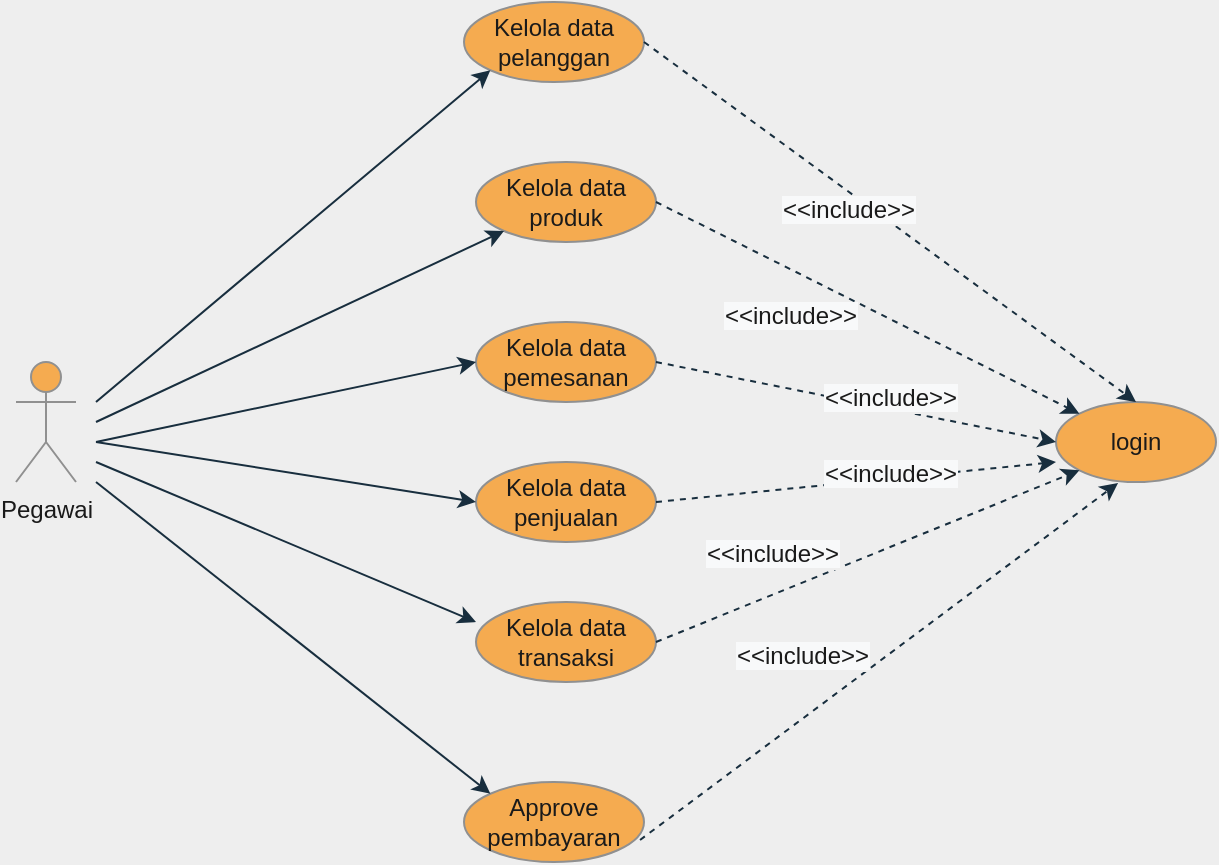 <mxfile version="20.2.0" type="device" pages="25"><diagram id="dD9pP9NL2vIzcngMcFw6" name="use case pegawai"><mxGraphModel dx="1210" dy="619" grid="1" gridSize="10" guides="1" tooltips="1" connect="1" arrows="1" fold="1" page="1" pageScale="1" pageWidth="827" pageHeight="1169" background="#EEEEEE" math="0" shadow="0"><root><mxCell id="0"/><mxCell id="1" parent="0"/><mxCell id="60vwrpalLE8dzFZLCJx6-5" value="Pegawai&lt;br&gt;" style="shape=umlActor;verticalLabelPosition=bottom;verticalAlign=top;html=1;outlineConnect=0;fillColor=#F5AB50;strokeColor=#909090;fontColor=#1A1A1A;" parent="1" vertex="1"><mxGeometry x="100" y="280" width="30" height="60" as="geometry"/></mxCell><mxCell id="60vwrpalLE8dzFZLCJx6-7" value="login" style="ellipse;whiteSpace=wrap;html=1;fillColor=#F5AB50;strokeColor=#909090;fontColor=#1A1A1A;" parent="1" vertex="1"><mxGeometry x="620" y="300" width="80" height="40" as="geometry"/></mxCell><mxCell id="60vwrpalLE8dzFZLCJx6-8" value="Kelola data produk" style="ellipse;whiteSpace=wrap;html=1;fillColor=#F5AB50;strokeColor=#909090;fontColor=#1A1A1A;" parent="1" vertex="1"><mxGeometry x="330" y="180" width="90" height="40" as="geometry"/></mxCell><mxCell id="60vwrpalLE8dzFZLCJx6-9" value="Kelola data pelanggan" style="ellipse;whiteSpace=wrap;html=1;fillColor=#F5AB50;strokeColor=#909090;fontColor=#1A1A1A;" parent="1" vertex="1"><mxGeometry x="324" y="100" width="90" height="40" as="geometry"/></mxCell><mxCell id="60vwrpalLE8dzFZLCJx6-10" value="Kelola data pemesanan" style="ellipse;whiteSpace=wrap;html=1;fillColor=#F5AB50;strokeColor=#909090;fontColor=#1A1A1A;" parent="1" vertex="1"><mxGeometry x="330" y="260" width="90" height="40" as="geometry"/></mxCell><mxCell id="60vwrpalLE8dzFZLCJx6-11" value="Kelola data transaksi" style="ellipse;whiteSpace=wrap;html=1;fillColor=#F5AB50;strokeColor=#909090;fontColor=#1A1A1A;" parent="1" vertex="1"><mxGeometry x="330" y="400" width="90" height="40" as="geometry"/></mxCell><mxCell id="60vwrpalLE8dzFZLCJx6-12" value="Approve pembayaran" style="ellipse;whiteSpace=wrap;html=1;fillColor=#F5AB50;strokeColor=#909090;fontColor=#1A1A1A;" parent="1" vertex="1"><mxGeometry x="324" y="490" width="90" height="40" as="geometry"/></mxCell><mxCell id="60vwrpalLE8dzFZLCJx6-17" value="" style="endArrow=classic;html=1;rounded=0;entryX=0;entryY=1;entryDx=0;entryDy=0;labelBackgroundColor=#EEEEEE;strokeColor=#182E3E;fontColor=#1A1A1A;" parent="1" target="60vwrpalLE8dzFZLCJx6-9" edge="1"><mxGeometry width="50" height="50" relative="1" as="geometry"><mxPoint x="140" y="300" as="sourcePoint"/><mxPoint x="180" y="240" as="targetPoint"/></mxGeometry></mxCell><mxCell id="60vwrpalLE8dzFZLCJx6-19" value="" style="endArrow=classic;html=1;rounded=0;labelBackgroundColor=#EEEEEE;strokeColor=#182E3E;fontColor=#1A1A1A;" parent="1" target="60vwrpalLE8dzFZLCJx6-8" edge="1"><mxGeometry width="50" height="50" relative="1" as="geometry"><mxPoint x="140" y="310" as="sourcePoint"/><mxPoint x="200" y="270" as="targetPoint"/></mxGeometry></mxCell><mxCell id="60vwrpalLE8dzFZLCJx6-20" value="" style="endArrow=classic;html=1;rounded=0;entryX=0;entryY=0.5;entryDx=0;entryDy=0;labelBackgroundColor=#EEEEEE;strokeColor=#182E3E;fontColor=#1A1A1A;" parent="1" target="60vwrpalLE8dzFZLCJx6-10" edge="1"><mxGeometry width="50" height="50" relative="1" as="geometry"><mxPoint x="140" y="320" as="sourcePoint"/><mxPoint x="210" y="320" as="targetPoint"/></mxGeometry></mxCell><mxCell id="60vwrpalLE8dzFZLCJx6-22" value="" style="endArrow=classic;html=1;rounded=0;entryX=0;entryY=0.25;entryDx=0;entryDy=0;entryPerimeter=0;labelBackgroundColor=#EEEEEE;strokeColor=#182E3E;fontColor=#1A1A1A;" parent="1" target="60vwrpalLE8dzFZLCJx6-11" edge="1"><mxGeometry width="50" height="50" relative="1" as="geometry"><mxPoint x="140" y="330" as="sourcePoint"/><mxPoint x="200" y="330" as="targetPoint"/></mxGeometry></mxCell><mxCell id="60vwrpalLE8dzFZLCJx6-23" value="" style="endArrow=classic;html=1;rounded=0;entryX=0;entryY=0;entryDx=0;entryDy=0;labelBackgroundColor=#EEEEEE;strokeColor=#182E3E;fontColor=#1A1A1A;" parent="1" target="60vwrpalLE8dzFZLCJx6-12" edge="1"><mxGeometry width="50" height="50" relative="1" as="geometry"><mxPoint x="140" y="340" as="sourcePoint"/><mxPoint x="160" y="360" as="targetPoint"/></mxGeometry></mxCell><mxCell id="60vwrpalLE8dzFZLCJx6-29" value="" style="endArrow=classic;html=1;rounded=0;dashed=1;strokeColor=#182E3E;exitX=1;exitY=0.5;exitDx=0;exitDy=0;labelBackgroundColor=#EEEEEE;fontColor=#1A1A1A;entryX=0.5;entryY=0;entryDx=0;entryDy=0;" parent="1" source="60vwrpalLE8dzFZLCJx6-9" edge="1" target="60vwrpalLE8dzFZLCJx6-7"><mxGeometry width="50" height="50" relative="1" as="geometry"><mxPoint x="390" y="230" as="sourcePoint"/><mxPoint x="560" y="280" as="targetPoint"/></mxGeometry></mxCell><mxCell id="60vwrpalLE8dzFZLCJx6-41" value="&lt;span style=&quot;font-size: 12px; background-color: rgb(248, 249, 250);&quot;&gt;&amp;lt;&amp;lt;include&amp;gt;&amp;gt;&lt;/span&gt;" style="edgeLabel;html=1;align=center;verticalAlign=middle;resizable=0;points=[];labelBackgroundColor=#EEEEEE;fontColor=#1A1A1A;" parent="60vwrpalLE8dzFZLCJx6-29" vertex="1" connectable="0"><mxGeometry x="0.522" relative="1" as="geometry"><mxPoint x="-85" y="-53" as="offset"/></mxGeometry></mxCell><mxCell id="60vwrpalLE8dzFZLCJx6-31" value="" style="endArrow=classic;html=1;rounded=0;dashed=1;strokeColor=#182E3E;exitX=1;exitY=0.5;exitDx=0;exitDy=0;entryX=0;entryY=0;entryDx=0;entryDy=0;labelBackgroundColor=#EEEEEE;fontColor=#1A1A1A;" parent="1" source="60vwrpalLE8dzFZLCJx6-8" target="60vwrpalLE8dzFZLCJx6-7" edge="1"><mxGeometry width="50" height="50" relative="1" as="geometry"><mxPoint x="390" y="230" as="sourcePoint"/><mxPoint x="440" y="180" as="targetPoint"/></mxGeometry></mxCell><mxCell id="60vwrpalLE8dzFZLCJx6-32" value="&lt;span style=&quot;font-size: 12px; background-color: rgb(248, 249, 250);&quot;&gt;&amp;lt;&amp;lt;include&amp;gt;&amp;gt;&lt;/span&gt;" style="edgeLabel;html=1;align=center;verticalAlign=middle;resizable=0;points=[];labelBackgroundColor=#EEEEEE;fontColor=#1A1A1A;" parent="60vwrpalLE8dzFZLCJx6-31" vertex="1" connectable="0"><mxGeometry x="0.124" y="2" relative="1" as="geometry"><mxPoint x="-53" y="-1" as="offset"/></mxGeometry></mxCell><mxCell id="60vwrpalLE8dzFZLCJx6-33" value="" style="endArrow=classic;html=1;rounded=0;dashed=1;strokeColor=#182E3E;exitX=1;exitY=0.5;exitDx=0;exitDy=0;entryX=0;entryY=0.5;entryDx=0;entryDy=0;labelBackgroundColor=#EEEEEE;fontColor=#1A1A1A;" parent="1" source="60vwrpalLE8dzFZLCJx6-10" target="60vwrpalLE8dzFZLCJx6-7" edge="1"><mxGeometry width="50" height="50" relative="1" as="geometry"><mxPoint x="390" y="230" as="sourcePoint"/><mxPoint x="440" y="180" as="targetPoint"/></mxGeometry></mxCell><mxCell id="60vwrpalLE8dzFZLCJx6-34" value="&lt;span style=&quot;font-size: 12px; background-color: rgb(248, 249, 250);&quot;&gt;&amp;lt;&amp;lt;include&amp;gt;&amp;gt;&lt;/span&gt;" style="edgeLabel;html=1;align=center;verticalAlign=middle;resizable=0;points=[];labelBackgroundColor=#EEEEEE;fontColor=#1A1A1A;" parent="60vwrpalLE8dzFZLCJx6-33" vertex="1" connectable="0"><mxGeometry x="0.417" relative="1" as="geometry"><mxPoint x="-25" y="-11" as="offset"/></mxGeometry></mxCell><mxCell id="60vwrpalLE8dzFZLCJx6-35" value="" style="endArrow=classic;html=1;rounded=0;dashed=1;strokeColor=#182E3E;exitX=1;exitY=0.5;exitDx=0;exitDy=0;labelBackgroundColor=#EEEEEE;fontColor=#1A1A1A;entryX=0;entryY=1;entryDx=0;entryDy=0;" parent="1" source="60vwrpalLE8dzFZLCJx6-11" edge="1" target="60vwrpalLE8dzFZLCJx6-7"><mxGeometry width="50" height="50" relative="1" as="geometry"><mxPoint x="400" y="370" as="sourcePoint"/><mxPoint x="530" y="330" as="targetPoint"/></mxGeometry></mxCell><mxCell id="60vwrpalLE8dzFZLCJx6-36" value="&lt;span style=&quot;font-size: 12px; background-color: rgb(248, 249, 250);&quot;&gt;&amp;lt;&amp;lt;include&amp;gt;&amp;gt;&lt;/span&gt;" style="edgeLabel;html=1;align=center;verticalAlign=middle;resizable=0;points=[];labelBackgroundColor=#EEEEEE;fontColor=#1A1A1A;" parent="60vwrpalLE8dzFZLCJx6-35" vertex="1" connectable="0"><mxGeometry x="0.098" y="2" relative="1" as="geometry"><mxPoint x="-58" y="5" as="offset"/></mxGeometry></mxCell><mxCell id="60vwrpalLE8dzFZLCJx6-37" value="" style="endArrow=classic;html=1;rounded=0;dashed=1;strokeColor=#182E3E;entryX=0.388;entryY=1.013;entryDx=0;entryDy=0;labelBackgroundColor=#EEEEEE;fontColor=#1A1A1A;exitX=0.978;exitY=0.725;exitDx=0;exitDy=0;exitPerimeter=0;entryPerimeter=0;" parent="1" source="60vwrpalLE8dzFZLCJx6-12" target="60vwrpalLE8dzFZLCJx6-7" edge="1"><mxGeometry width="50" height="50" relative="1" as="geometry"><mxPoint x="270" y="420" as="sourcePoint"/><mxPoint x="320" y="370" as="targetPoint"/></mxGeometry></mxCell><mxCell id="60vwrpalLE8dzFZLCJx6-40" value="&lt;span style=&quot;font-size: 12px; background-color: rgb(248, 249, 250);&quot;&gt;&amp;lt;&amp;lt;include&amp;gt;&amp;gt;&lt;/span&gt;" style="edgeLabel;html=1;align=center;verticalAlign=middle;resizable=0;points=[];labelBackgroundColor=#EEEEEE;fontColor=#1A1A1A;" parent="60vwrpalLE8dzFZLCJx6-37" vertex="1" connectable="0"><mxGeometry x="0.143" y="-4" relative="1" as="geometry"><mxPoint x="-58" y="7" as="offset"/></mxGeometry></mxCell><mxCell id="bFUaLrXy4INhDrEH14-g-1" value="Kelola data penjualan" style="ellipse;whiteSpace=wrap;html=1;fillColor=#F5AB50;strokeColor=#909090;fontColor=#1A1A1A;" parent="1" vertex="1"><mxGeometry x="330" y="330" width="90" height="40" as="geometry"/></mxCell><mxCell id="bFUaLrXy4INhDrEH14-g-2" value="" style="endArrow=classic;html=1;rounded=0;entryX=0;entryY=0.5;entryDx=0;entryDy=0;labelBackgroundColor=#EEEEEE;strokeColor=#182E3E;fontColor=#1A1A1A;" parent="1" target="bFUaLrXy4INhDrEH14-g-1" edge="1"><mxGeometry width="50" height="50" relative="1" as="geometry"><mxPoint x="140" y="320" as="sourcePoint"/><mxPoint x="334" y="300" as="targetPoint"/></mxGeometry></mxCell><mxCell id="bFUaLrXy4INhDrEH14-g-3" value="" style="endArrow=classic;html=1;rounded=0;dashed=1;strokeColor=#182E3E;exitX=1;exitY=0.5;exitDx=0;exitDy=0;labelBackgroundColor=#EEEEEE;fontColor=#1A1A1A;" parent="1" source="bFUaLrXy4INhDrEH14-g-1" edge="1"><mxGeometry width="50" height="50" relative="1" as="geometry"><mxPoint x="424" y="300" as="sourcePoint"/><mxPoint x="620" y="330" as="targetPoint"/></mxGeometry></mxCell><mxCell id="bFUaLrXy4INhDrEH14-g-4" value="&lt;span style=&quot;font-size: 12px; background-color: rgb(248, 249, 250);&quot;&gt;&amp;lt;&amp;lt;include&amp;gt;&amp;gt;&lt;/span&gt;" style="edgeLabel;html=1;align=center;verticalAlign=middle;resizable=0;points=[];labelBackgroundColor=#EEEEEE;fontColor=#1A1A1A;" parent="bFUaLrXy4INhDrEH14-g-3" vertex="1" connectable="0"><mxGeometry x="0.417" relative="1" as="geometry"><mxPoint x="-25" as="offset"/></mxGeometry></mxCell></root></mxGraphModel></diagram><diagram id="yMtdfeSOjCsfIse6pnHq" name="Use case pelanggan"><mxGraphModel dx="1210" dy="1788" grid="1" gridSize="10" guides="1" tooltips="1" connect="1" arrows="1" fold="1" page="1" pageScale="1" pageWidth="827" pageHeight="1169" background="#EEEEEE" math="0" shadow="0"><root><mxCell id="0"/><mxCell id="1" parent="0"/><mxCell id="7ztRPmFHrJqywGssaxpG-1" value="Pelanggan" style="shape=umlActor;verticalLabelPosition=bottom;verticalAlign=top;html=1;outlineConnect=0;fillColor=#F5AB50;strokeColor=#909090;fontColor=#1A1A1A;" parent="1" vertex="1"><mxGeometry x="130" y="-310" width="30" height="60" as="geometry"/></mxCell><mxCell id="7ztRPmFHrJqywGssaxpG-2" value="login" style="ellipse;whiteSpace=wrap;html=1;fillColor=#F5AB50;strokeColor=#909090;fontColor=#1A1A1A;" parent="1" vertex="1"><mxGeometry x="590" y="-303.75" width="80" height="47.5" as="geometry"/></mxCell><mxCell id="7ztRPmFHrJqywGssaxpG-7" value="bayar pesanan" style="ellipse;whiteSpace=wrap;html=1;fillColor=#F5AB50;strokeColor=#909090;fontColor=#1A1A1A;" parent="1" vertex="1"><mxGeometry x="333" y="-160" width="81" height="50" as="geometry"/></mxCell><mxCell id="7ztRPmFHrJqywGssaxpG-8" value="input data pesanan" style="ellipse;whiteSpace=wrap;html=1;fillColor=#F5AB50;strokeColor=#909090;fontColor=#1A1A1A;" parent="1" vertex="1"><mxGeometry x="340" y="-310" width="80" height="45" as="geometry"/></mxCell><mxCell id="7ztRPmFHrJqywGssaxpG-9" value="Lihat Produk" style="ellipse;whiteSpace=wrap;html=1;fillColor=#F5AB50;strokeColor=#909090;fontColor=#1A1A1A;" parent="1" vertex="1"><mxGeometry x="340" y="-480" width="80" height="50" as="geometry"/></mxCell><mxCell id="7ztRPmFHrJqywGssaxpG-10" value="lihat detail produk" style="ellipse;whiteSpace=wrap;html=1;fillColor=#F5AB50;strokeColor=#909090;fontColor=#1A1A1A;" parent="1" vertex="1"><mxGeometry x="330" y="-390" width="90" height="50" as="geometry"/></mxCell><mxCell id="7ztRPmFHrJqywGssaxpG-11" value="lihat pesanan" style="ellipse;whiteSpace=wrap;html=1;fillColor=#F5AB50;strokeColor=#909090;fontColor=#1A1A1A;" parent="1" vertex="1"><mxGeometry x="340" y="-240" width="80" height="47.5" as="geometry"/></mxCell><mxCell id="7ztRPmFHrJqywGssaxpG-18" value="" style="endArrow=classic;html=1;rounded=0;dashed=1;exitX=1;exitY=0.5;exitDx=0;exitDy=0;entryX=0.325;entryY=0.032;entryDx=0;entryDy=0;labelBackgroundColor=#EEEEEE;strokeColor=#182E3E;fontColor=#1A1A1A;entryPerimeter=0;" parent="1" source="7ztRPmFHrJqywGssaxpG-9" target="7ztRPmFHrJqywGssaxpG-2" edge="1"><mxGeometry width="50" height="50" relative="1" as="geometry"><mxPoint x="390" y="-220" as="sourcePoint"/><mxPoint x="440" y="-270" as="targetPoint"/></mxGeometry></mxCell><mxCell id="5BA-rJRY6tCN62C4J0_w-8" value="&amp;lt;&amp;lt;include&amp;gt;&amp;gt;" style="edgeLabel;html=1;align=center;verticalAlign=middle;resizable=0;points=[];labelBackgroundColor=#EEEEEE;fontColor=#1A1A1A;" parent="7ztRPmFHrJqywGssaxpG-18" vertex="1" connectable="0"><mxGeometry x="-0.041" y="2" relative="1" as="geometry"><mxPoint x="-35" y="-4" as="offset"/></mxGeometry></mxCell><mxCell id="5BA-rJRY6tCN62C4J0_w-3" value="" style="endArrow=classic;html=1;rounded=0;dashed=1;entryX=0;entryY=0;entryDx=0;entryDy=0;labelBackgroundColor=#EEEEEE;strokeColor=#182E3E;fontColor=#1A1A1A;exitX=1;exitY=0.5;exitDx=0;exitDy=0;" parent="1" target="7ztRPmFHrJqywGssaxpG-2" edge="1" source="7ztRPmFHrJqywGssaxpG-10"><mxGeometry width="50" height="50" relative="1" as="geometry"><mxPoint x="430" y="-390" as="sourcePoint"/><mxPoint x="520" y="-410" as="targetPoint"/></mxGeometry></mxCell><mxCell id="5BA-rJRY6tCN62C4J0_w-9" value="&amp;lt;&amp;lt;include&amp;gt;&amp;gt;" style="edgeLabel;html=1;align=center;verticalAlign=middle;resizable=0;points=[];labelBackgroundColor=#EEEEEE;fontColor=#1A1A1A;" parent="5BA-rJRY6tCN62C4J0_w-3" vertex="1" connectable="0"><mxGeometry x="-0.093" relative="1" as="geometry"><mxPoint x="-26" as="offset"/></mxGeometry></mxCell><mxCell id="5BA-rJRY6tCN62C4J0_w-5" value="" style="endArrow=classic;html=1;rounded=0;dashed=1;exitX=1;exitY=0.5;exitDx=0;exitDy=0;entryX=0;entryY=1;entryDx=0;entryDy=0;labelBackgroundColor=#EEEEEE;strokeColor=#182E3E;fontColor=#1A1A1A;" parent="1" target="7ztRPmFHrJqywGssaxpG-2" edge="1" source="7ztRPmFHrJqywGssaxpG-11"><mxGeometry width="50" height="50" relative="1" as="geometry"><mxPoint x="454" y="-243.48" as="sourcePoint"/><mxPoint x="581.266" y="-222.502" as="targetPoint"/></mxGeometry></mxCell><mxCell id="5BA-rJRY6tCN62C4J0_w-11" value="&amp;lt;&amp;lt;include&amp;gt;&amp;gt;" style="edgeLabel;html=1;align=center;verticalAlign=middle;resizable=0;points=[];labelBackgroundColor=#EEEEEE;fontColor=#1A1A1A;" parent="5BA-rJRY6tCN62C4J0_w-5" vertex="1" connectable="0"><mxGeometry x="-0.238" relative="1" as="geometry"><mxPoint x="-4" y="11" as="offset"/></mxGeometry></mxCell><mxCell id="5BA-rJRY6tCN62C4J0_w-4" value="" style="endArrow=classic;html=1;rounded=0;dashed=1;exitX=1;exitY=0.5;exitDx=0;exitDy=0;entryX=0;entryY=0.5;entryDx=0;entryDy=0;labelBackgroundColor=#EEEEEE;strokeColor=#182E3E;fontColor=#1A1A1A;" parent="1" source="7ztRPmFHrJqywGssaxpG-8" target="7ztRPmFHrJqywGssaxpG-2" edge="1"><mxGeometry width="50" height="50" relative="1" as="geometry"><mxPoint x="500" y="-300" as="sourcePoint"/><mxPoint x="550" y="-350" as="targetPoint"/></mxGeometry></mxCell><mxCell id="5BA-rJRY6tCN62C4J0_w-10" value="&amp;lt;&amp;lt;include&amp;gt;&amp;gt;" style="edgeLabel;html=1;align=center;verticalAlign=middle;resizable=0;points=[];labelBackgroundColor=#EEEEEE;fontColor=#1A1A1A;" parent="5BA-rJRY6tCN62C4J0_w-4" vertex="1" connectable="0"><mxGeometry x="-0.268" y="-3" relative="1" as="geometry"><mxPoint y="9" as="offset"/></mxGeometry></mxCell><mxCell id="5BA-rJRY6tCN62C4J0_w-6" value="" style="endArrow=classic;html=1;rounded=0;dashed=1;entryX=0.341;entryY=0.979;entryDx=0;entryDy=0;entryPerimeter=0;labelBackgroundColor=#EEEEEE;strokeColor=#182E3E;fontColor=#1A1A1A;exitX=1;exitY=0.5;exitDx=0;exitDy=0;" parent="1" target="7ztRPmFHrJqywGssaxpG-2" edge="1"><mxGeometry width="50" height="50" relative="1" as="geometry"><mxPoint x="374" y="-128.99" as="sourcePoint"/><mxPoint x="594" y="-250.003" as="targetPoint"/></mxGeometry></mxCell><mxCell id="5BA-rJRY6tCN62C4J0_w-12" value="&amp;lt;&amp;lt;include&amp;gt;&amp;gt;" style="edgeLabel;html=1;align=center;verticalAlign=middle;resizable=0;points=[];labelBackgroundColor=#EEEEEE;fontColor=#1A1A1A;" parent="5BA-rJRY6tCN62C4J0_w-6" vertex="1" connectable="0"><mxGeometry x="-0.253" y="-2" relative="1" as="geometry"><mxPoint x="-13" as="offset"/></mxGeometry></mxCell><mxCell id="5BA-rJRY6tCN62C4J0_w-17" value="" style="endArrow=classic;html=1;rounded=0;labelBackgroundColor=#EEEEEE;strokeColor=#182E3E;fontColor=#1A1A1A;entryX=-0.034;entryY=0.705;entryDx=0;entryDy=0;entryPerimeter=0;" parent="1" edge="1" target="7ztRPmFHrJqywGssaxpG-9"><mxGeometry width="50" height="50" relative="1" as="geometry"><mxPoint x="150" y="-320" as="sourcePoint"/><mxPoint x="230" y="-430" as="targetPoint"/><Array as="points"/></mxGeometry></mxCell><mxCell id="5BA-rJRY6tCN62C4J0_w-20" value="" style="endArrow=classic;html=1;rounded=0;exitX=0.5;exitY=0;exitDx=0;exitDy=0;exitPerimeter=0;entryX=0;entryY=0.5;entryDx=0;entryDy=0;labelBackgroundColor=#EEEEEE;strokeColor=#182E3E;fontColor=#1A1A1A;" parent="1" target="7ztRPmFHrJqywGssaxpG-10" edge="1"><mxGeometry width="50" height="50" relative="1" as="geometry"><mxPoint x="155" y="-300" as="sourcePoint"/><mxPoint x="240" y="-420" as="targetPoint"/></mxGeometry></mxCell><mxCell id="5BA-rJRY6tCN62C4J0_w-21" value="" style="endArrow=classic;html=1;rounded=0;exitX=0.5;exitY=0;exitDx=0;exitDy=0;exitPerimeter=0;labelBackgroundColor=#EEEEEE;strokeColor=#182E3E;fontColor=#1A1A1A;entryX=0;entryY=0.5;entryDx=0;entryDy=0;" parent="1" edge="1" target="7ztRPmFHrJqywGssaxpG-8"><mxGeometry width="50" height="50" relative="1" as="geometry"><mxPoint x="165" y="-290" as="sourcePoint"/><mxPoint x="370" y="-320" as="targetPoint"/></mxGeometry></mxCell><mxCell id="5BA-rJRY6tCN62C4J0_w-22" value="" style="endArrow=classic;html=1;rounded=0;entryX=0.013;entryY=0.379;entryDx=0;entryDy=0;entryPerimeter=0;labelBackgroundColor=#EEEEEE;strokeColor=#182E3E;fontColor=#1A1A1A;" parent="1" target="7ztRPmFHrJqywGssaxpG-11" edge="1"><mxGeometry width="50" height="50" relative="1" as="geometry"><mxPoint x="160" y="-280" as="sourcePoint"/><mxPoint x="380" y="-310" as="targetPoint"/></mxGeometry></mxCell><mxCell id="5BA-rJRY6tCN62C4J0_w-24" value="" style="endArrow=classic;html=1;rounded=0;exitX=0.5;exitY=0;exitDx=0;exitDy=0;exitPerimeter=0;entryX=0.012;entryY=0.225;entryDx=0;entryDy=0;entryPerimeter=0;labelBackgroundColor=#EEEEEE;strokeColor=#182E3E;fontColor=#1A1A1A;" parent="1" target="7ztRPmFHrJqywGssaxpG-7" edge="1"><mxGeometry width="50" height="50" relative="1" as="geometry"><mxPoint x="155" y="-270" as="sourcePoint"/><mxPoint x="335.5" y="-355" as="targetPoint"/></mxGeometry></mxCell></root></mxGraphModel></diagram><diagram id="_YuOrExUcP3JvRvluaF_" name="Use Case Pemilik"><mxGraphModel dx="1210" dy="619" grid="1" gridSize="10" guides="1" tooltips="1" connect="1" arrows="1" fold="1" page="1" pageScale="1" pageWidth="827" pageHeight="1169" background="#EEEEEE" math="0" shadow="0"><root><mxCell id="0"/><mxCell id="1" parent="0"/><mxCell id="Y2s0dMd_EpMMdov8KOSV-1" value="Pemilik&lt;br&gt;" style="shape=umlActor;verticalLabelPosition=bottom;verticalAlign=top;html=1;outlineConnect=0;rounded=0;sketch=0;fontColor=#1A1A1A;strokeColor=#909090;fillColor=#F5AB50;" parent="1" vertex="1"><mxGeometry x="160" y="120" width="30" height="60" as="geometry"/></mxCell><mxCell id="Y2s0dMd_EpMMdov8KOSV-2" value="login" style="ellipse;whiteSpace=wrap;html=1;rounded=0;sketch=0;fontColor=#1A1A1A;strokeColor=#909090;fillColor=#F5AB50;" parent="1" vertex="1"><mxGeometry x="570" y="140" width="90" height="50" as="geometry"/></mxCell><mxCell id="Y2s0dMd_EpMMdov8KOSV-3" value="Melihat laporan penjualan" style="ellipse;whiteSpace=wrap;html=1;rounded=0;sketch=0;fontColor=#1A1A1A;strokeColor=#909090;fillColor=#F5AB50;" parent="1" vertex="1"><mxGeometry x="324" y="70" width="90" height="50" as="geometry"/></mxCell><mxCell id="Y2s0dMd_EpMMdov8KOSV-4" value="Kelola data admin" style="ellipse;whiteSpace=wrap;html=1;rounded=0;sketch=0;fontColor=#1A1A1A;strokeColor=#909090;fillColor=#F5AB50;" parent="1" vertex="1"><mxGeometry x="324" y="230" width="90" height="50" as="geometry"/></mxCell><mxCell id="Y2s0dMd_EpMMdov8KOSV-5" value="" style="endArrow=classic;html=1;rounded=0;sketch=0;fontColor=#1A1A1A;strokeColor=#182E3E;entryX=0;entryY=0.5;entryDx=0;entryDy=0;labelBackgroundColor=#EEEEEE;" parent="1" target="Y2s0dMd_EpMMdov8KOSV-3" edge="1"><mxGeometry width="50" height="50" relative="1" as="geometry"><mxPoint x="190" y="150" as="sourcePoint"/><mxPoint x="240" y="100" as="targetPoint"/><Array as="points"><mxPoint x="260" y="120"/></Array></mxGeometry></mxCell><mxCell id="Y2s0dMd_EpMMdov8KOSV-6" value="" style="endArrow=classic;html=1;rounded=0;sketch=0;fontColor=#1A1A1A;strokeColor=#182E3E;labelBackgroundColor=#EEEEEE;" parent="1" edge="1"><mxGeometry width="50" height="50" relative="1" as="geometry"><mxPoint x="190" y="160" as="sourcePoint"/><mxPoint x="320" y="250" as="targetPoint"/><Array as="points"/></mxGeometry></mxCell><mxCell id="AKAg1sZ5mFW-pu_Sjk-e-5" value="" style="endArrow=classic;html=1;rounded=0;sketch=0;fontColor=#1A1A1A;strokeColor=#182E3E;dashed=1;labelBackgroundColor=#EEEEEE;" parent="1" target="Y2s0dMd_EpMMdov8KOSV-2" edge="1"><mxGeometry width="50" height="50" relative="1" as="geometry"><mxPoint x="420" y="90" as="sourcePoint"/><mxPoint x="550" y="120" as="targetPoint"/></mxGeometry></mxCell><mxCell id="ITUfkdC0Rnq6HtxqCI08-1" value="&lt;span style=&quot;color: rgba(0, 0, 0, 0); font-family: monospace; font-size: 0px; text-align: start; background-color: rgb(248, 249, 250);&quot;&gt;%3CmxGraphModel%3E%3Croot%3E%3CmxCell%20id%3D%220%22%2F%3E%3CmxCell%20id%3D%221%22%20parent%3D%220%22%2F%3E%3CmxCell%20id%3D%222%22%20value%3D%22%22%20style%3D%22endArrow%3Dclassic%3Bhtml%3D1%3Brounded%3D1%3Bsketch%3D0%3BfontColor%3D%23393C56%3BstrokeColor%3D%23E07A5F%3BfillColor%3D%23F2CC8F%3Bcurved%3D0%3B%22%20edge%3D%221%22%20parent%3D%221%22%3E%3CmxGeometry%20width%3D%2250%22%20height%3D%2250%22%20relative%3D%221%22%20as%3D%22geometry%22%3E%3CmxPoint%20x%3D%22420%22%20y%3D%22100%22%20as%3D%22sourcePoint%22%2F%3E%3CmxPoint%20x%3D%22574.845%22%20y%3D%22131.443%22%20as%3D%22targetPoint%22%2F%3E%3CArray%20as%3D%22points%22%3E%3CmxPoint%20x%3D%22540%22%20y%3D%22110%22%2F%3E%3C%2FArray%3E%3C%2FmxGeometry%3E%3C%2FmxCell%3E%3C%2Froot%3E%3C%2FmxGraphModel&lt;/span&gt;" style="edgeLabel;html=1;align=center;verticalAlign=middle;resizable=0;points=[];fontColor=#1A1A1A;labelBackgroundColor=#EEEEEE;" parent="AKAg1sZ5mFW-pu_Sjk-e-5" vertex="1" connectable="0"><mxGeometry x="0.128" y="2" relative="1" as="geometry"><mxPoint as="offset"/></mxGeometry></mxCell><mxCell id="USm3C7DkZu28YAg_MtZW-1" value="&lt;span style=&quot;background-color: rgb(244, 241, 222);&quot;&gt;&amp;lt;&amp;lt;include&amp;gt;&amp;gt;&lt;/span&gt;" style="edgeLabel;html=1;align=center;verticalAlign=middle;resizable=0;points=[];fontColor=#1A1A1A;labelBackgroundColor=#EEEEEE;" parent="AKAg1sZ5mFW-pu_Sjk-e-5" vertex="1" connectable="0"><mxGeometry x="-0.091" y="2" relative="1" as="geometry"><mxPoint x="-17" as="offset"/></mxGeometry></mxCell><mxCell id="AKAg1sZ5mFW-pu_Sjk-e-6" value="" style="endArrow=classic;html=1;rounded=0;sketch=0;fontColor=#1A1A1A;strokeColor=#182E3E;dashed=1;labelBackgroundColor=#EEEEEE;" parent="1" edge="1"><mxGeometry width="50" height="50" relative="1" as="geometry"><mxPoint x="420" y="250" as="sourcePoint"/><mxPoint x="580" y="180" as="targetPoint"/></mxGeometry></mxCell><mxCell id="USm3C7DkZu28YAg_MtZW-2" value="&lt;span style=&quot;background-color: rgb(244, 241, 222);&quot;&gt;&amp;lt;&amp;lt;include&amp;gt;&amp;gt;&lt;/span&gt;" style="edgeLabel;html=1;align=center;verticalAlign=middle;resizable=0;points=[];fontColor=#1A1A1A;labelBackgroundColor=#EEEEEE;" parent="AKAg1sZ5mFW-pu_Sjk-e-6" vertex="1" connectable="0"><mxGeometry x="-0.153" y="-1" relative="1" as="geometry"><mxPoint x="-11" as="offset"/></mxGeometry></mxCell><mxCell id="Cd9huvYTyYkacRlOta8R-1" value="Download report penjualan" style="ellipse;whiteSpace=wrap;html=1;rounded=0;sketch=0;fontColor=#1A1A1A;strokeColor=#909090;fillColor=#F5AB50;" vertex="1" parent="1"><mxGeometry x="330" y="140" width="90" height="50" as="geometry"/></mxCell><mxCell id="Cd9huvYTyYkacRlOta8R-2" value="" style="endArrow=classic;html=1;rounded=0;sketch=0;fontColor=#1A1A1A;strokeColor=#182E3E;entryX=0;entryY=0.5;entryDx=0;entryDy=0;labelBackgroundColor=#EEEEEE;" edge="1" parent="1" target="Cd9huvYTyYkacRlOta8R-1"><mxGeometry width="50" height="50" relative="1" as="geometry"><mxPoint x="200" y="160" as="sourcePoint"/><mxPoint x="334" y="105" as="targetPoint"/><Array as="points"/></mxGeometry></mxCell><mxCell id="Cd9huvYTyYkacRlOta8R-3" value="" style="endArrow=classic;html=1;rounded=0;sketch=0;fontColor=#1A1A1A;strokeColor=#182E3E;dashed=1;labelBackgroundColor=#EEEEEE;exitX=1;exitY=0.5;exitDx=0;exitDy=0;entryX=0;entryY=0.5;entryDx=0;entryDy=0;" edge="1" parent="1" source="Cd9huvYTyYkacRlOta8R-1" target="Y2s0dMd_EpMMdov8KOSV-2"><mxGeometry width="50" height="50" relative="1" as="geometry"><mxPoint x="430" y="100" as="sourcePoint"/><mxPoint x="598.551" y="154.774" as="targetPoint"/></mxGeometry></mxCell><mxCell id="Cd9huvYTyYkacRlOta8R-4" value="&lt;span style=&quot;color: rgba(0, 0, 0, 0); font-family: monospace; font-size: 0px; text-align: start; background-color: rgb(248, 249, 250);&quot;&gt;%3CmxGraphModel%3E%3Croot%3E%3CmxCell%20id%3D%220%22%2F%3E%3CmxCell%20id%3D%221%22%20parent%3D%220%22%2F%3E%3CmxCell%20id%3D%222%22%20value%3D%22%22%20style%3D%22endArrow%3Dclassic%3Bhtml%3D1%3Brounded%3D1%3Bsketch%3D0%3BfontColor%3D%23393C56%3BstrokeColor%3D%23E07A5F%3BfillColor%3D%23F2CC8F%3Bcurved%3D0%3B%22%20edge%3D%221%22%20parent%3D%221%22%3E%3CmxGeometry%20width%3D%2250%22%20height%3D%2250%22%20relative%3D%221%22%20as%3D%22geometry%22%3E%3CmxPoint%20x%3D%22420%22%20y%3D%22100%22%20as%3D%22sourcePoint%22%2F%3E%3CmxPoint%20x%3D%22574.845%22%20y%3D%22131.443%22%20as%3D%22targetPoint%22%2F%3E%3CArray%20as%3D%22points%22%3E%3CmxPoint%20x%3D%22540%22%20y%3D%22110%22%2F%3E%3C%2FArray%3E%3C%2FmxGeometry%3E%3C%2FmxCell%3E%3C%2Froot%3E%3C%2FmxGraphModel&lt;/span&gt;" style="edgeLabel;html=1;align=center;verticalAlign=middle;resizable=0;points=[];fontColor=#1A1A1A;labelBackgroundColor=#EEEEEE;" vertex="1" connectable="0" parent="Cd9huvYTyYkacRlOta8R-3"><mxGeometry x="0.128" y="2" relative="1" as="geometry"><mxPoint as="offset"/></mxGeometry></mxCell><mxCell id="Cd9huvYTyYkacRlOta8R-5" value="&lt;span style=&quot;background-color: rgb(244, 241, 222);&quot;&gt;&amp;lt;&amp;lt;include&amp;gt;&amp;gt;&lt;/span&gt;" style="edgeLabel;html=1;align=center;verticalAlign=middle;resizable=0;points=[];fontColor=#1A1A1A;labelBackgroundColor=#EEEEEE;" vertex="1" connectable="0" parent="Cd9huvYTyYkacRlOta8R-3"><mxGeometry x="-0.091" y="2" relative="1" as="geometry"><mxPoint x="-17" as="offset"/></mxGeometry></mxCell></root></mxGraphModel></diagram><diagram id="reRUywoQNyTLu0KFE9mW" name="AD Login"><mxGraphModel dx="1210" dy="619" grid="1" gridSize="10" guides="1" tooltips="1" connect="1" arrows="1" fold="1" page="1" pageScale="1" pageWidth="827" pageHeight="1169" math="0" shadow="0"><root><mxCell id="0"/><mxCell id="1" parent="0"/><mxCell id="SBSc9CftnnMTcrfkBq6e-8" value="" style="ellipse;html=1;shape=startState;fillColor=#000000;strokeColor=#ff0000;" parent="1" vertex="1"><mxGeometry x="120" y="90" width="30" height="30" as="geometry"/></mxCell><mxCell id="SBSc9CftnnMTcrfkBq6e-9" value="" style="edgeStyle=orthogonalEdgeStyle;html=1;verticalAlign=bottom;endArrow=open;endSize=8;strokeColor=#ff0000;rounded=0;" parent="1" source="SBSc9CftnnMTcrfkBq6e-8" edge="1"><mxGeometry relative="1" as="geometry"><mxPoint x="135" y="180" as="targetPoint"/></mxGeometry></mxCell><mxCell id="SBSc9CftnnMTcrfkBq6e-10" value="Buka halaman login" style="rounded=1;whiteSpace=wrap;html=1;arcSize=40;fontColor=#000000;fillColor=#ffffc0;strokeColor=#ff0000;" parent="1" vertex="1"><mxGeometry x="75" y="180" width="120" height="40" as="geometry"/></mxCell><mxCell id="SBSc9CftnnMTcrfkBq6e-11" value="" style="edgeStyle=orthogonalEdgeStyle;html=1;verticalAlign=bottom;endArrow=open;endSize=8;strokeColor=#ff0000;rounded=0;exitX=1;exitY=0.5;exitDx=0;exitDy=0;" parent="1" source="SBSc9CftnnMTcrfkBq6e-10" edge="1"><mxGeometry relative="1" as="geometry"><mxPoint x="320" y="200" as="targetPoint"/></mxGeometry></mxCell><mxCell id="SBSc9CftnnMTcrfkBq6e-12" value="Tampil halaman login" style="rounded=1;whiteSpace=wrap;html=1;arcSize=40;fontColor=#000000;fillColor=#ffffc0;strokeColor=#ff0000;" parent="1" vertex="1"><mxGeometry x="320" y="180" width="120" height="40" as="geometry"/></mxCell><mxCell id="SBSc9CftnnMTcrfkBq6e-13" value="Input username dan password" style="rounded=1;whiteSpace=wrap;html=1;arcSize=40;fontColor=#000000;fillColor=#ffffc0;strokeColor=#ff0000;" parent="1" vertex="1"><mxGeometry x="75" y="270" width="120" height="40" as="geometry"/></mxCell><mxCell id="SBSc9CftnnMTcrfkBq6e-14" value="" style="html=1;verticalAlign=bottom;endArrow=open;strokeColor=#ff0000;rounded=0;exitX=0.183;exitY=1.05;exitDx=0;exitDy=0;exitPerimeter=0;entryX=1;entryY=0;entryDx=0;entryDy=0;" parent="1" edge="1"><mxGeometry relative="1" as="geometry"><mxPoint x="176" y="267" as="targetPoint"/><mxPoint x="322.96" y="219" as="sourcePoint"/></mxGeometry></mxCell><mxCell id="SBSc9CftnnMTcrfkBq6e-15" value="Cek username dan password" style="rounded=1;whiteSpace=wrap;html=1;arcSize=40;fontColor=#000000;fillColor=#ffffc0;strokeColor=#ff0000;" parent="1" vertex="1"><mxGeometry x="320" y="270" width="120" height="40" as="geometry"/></mxCell><mxCell id="SBSc9CftnnMTcrfkBq6e-16" value="" style="edgeStyle=orthogonalEdgeStyle;html=1;verticalAlign=bottom;endArrow=open;endSize=8;strokeColor=#ff0000;rounded=0;exitX=1;exitY=0.5;exitDx=0;exitDy=0;" parent="1" edge="1"><mxGeometry relative="1" as="geometry"><mxPoint x="320" y="289.5" as="targetPoint"/><mxPoint x="195" y="289.5" as="sourcePoint"/></mxGeometry></mxCell><mxCell id="SBSc9CftnnMTcrfkBq6e-17" value="Tampil halaman utama" style="rounded=1;whiteSpace=wrap;html=1;arcSize=40;fontColor=#000000;fillColor=#ffffc0;strokeColor=#ff0000;" parent="1" vertex="1"><mxGeometry x="320" y="460" width="120" height="40" as="geometry"/></mxCell><mxCell id="SBSc9CftnnMTcrfkBq6e-18" value="" style="rhombus;whiteSpace=wrap;html=1;fillColor=#ffffc0;strokeColor=#ff0000;" parent="1" vertex="1"><mxGeometry x="340" y="363" width="80" height="40" as="geometry"/></mxCell><mxCell id="SBSc9CftnnMTcrfkBq6e-19" value="no" style="edgeStyle=orthogonalEdgeStyle;html=1;align=left;verticalAlign=bottom;endArrow=open;endSize=8;strokeColor=#ff0000;rounded=0;exitX=0;exitY=0.5;exitDx=0;exitDy=0;entryX=0.5;entryY=1;entryDx=0;entryDy=0;" parent="1" source="SBSc9CftnnMTcrfkBq6e-18" target="SBSc9CftnnMTcrfkBq6e-13" edge="1"><mxGeometry x="-0.712" relative="1" as="geometry"><mxPoint x="510" y="370" as="targetPoint"/><mxPoint x="410" y="370" as="sourcePoint"/><mxPoint as="offset"/></mxGeometry></mxCell><mxCell id="SBSc9CftnnMTcrfkBq6e-20" value="yes" style="edgeStyle=orthogonalEdgeStyle;html=1;align=left;verticalAlign=top;endArrow=open;endSize=8;strokeColor=#ff0000;rounded=0;entryX=0.5;entryY=0;entryDx=0;entryDy=0;" parent="1" source="SBSc9CftnnMTcrfkBq6e-18" target="SBSc9CftnnMTcrfkBq6e-17" edge="1"><mxGeometry x="-0.333" y="10" relative="1" as="geometry"><mxPoint x="380" y="450" as="targetPoint"/><Array as="points"/><mxPoint as="offset"/></mxGeometry></mxCell><mxCell id="SBSc9CftnnMTcrfkBq6e-21" value="" style="edgeStyle=orthogonalEdgeStyle;html=1;verticalAlign=bottom;endArrow=open;endSize=8;strokeColor=#ff0000;rounded=0;exitX=0.5;exitY=1;exitDx=0;exitDy=0;entryX=0.5;entryY=0;entryDx=0;entryDy=0;" parent="1" source="SBSc9CftnnMTcrfkBq6e-15" target="SBSc9CftnnMTcrfkBq6e-18" edge="1"><mxGeometry relative="1" as="geometry"><mxPoint x="330" y="299.5" as="targetPoint"/><mxPoint x="205" y="299.5" as="sourcePoint"/><Array as="points"><mxPoint x="380" y="340"/><mxPoint x="380" y="340"/></Array></mxGeometry></mxCell><mxCell id="SBSc9CftnnMTcrfkBq6e-23" value="" style="ellipse;html=1;shape=endState;fillColor=#000000;strokeColor=#ff0000;" parent="1" vertex="1"><mxGeometry x="365" y="546" width="30" height="30" as="geometry"/></mxCell><mxCell id="SBSc9CftnnMTcrfkBq6e-24" value="" style="edgeStyle=orthogonalEdgeStyle;html=1;align=left;verticalAlign=top;endArrow=open;endSize=8;strokeColor=#ff0000;rounded=0;entryX=0.5;entryY=0;entryDx=0;entryDy=0;exitX=0.5;exitY=1;exitDx=0;exitDy=0;" parent="1" source="SBSc9CftnnMTcrfkBq6e-17" target="SBSc9CftnnMTcrfkBq6e-23" edge="1"><mxGeometry x="0.304" y="70" relative="1" as="geometry"><mxPoint x="390" y="470" as="targetPoint"/><mxPoint x="390" y="420" as="sourcePoint"/><Array as="points"/><mxPoint as="offset"/></mxGeometry></mxCell><mxCell id="SBSc9CftnnMTcrfkBq6e-38" value="Pemilik, Pegawai, Pelanggan" style="swimlane;fillColor=#ffcc99;strokeColor=#36393d;" parent="1" vertex="1"><mxGeometry x="35" y="20" width="220" height="590" as="geometry"/></mxCell><mxCell id="NOV0soxUa-mwDsRnGbTl-1" value="Start" style="text;html=1;align=center;verticalAlign=middle;resizable=0;points=[];autosize=1;strokeColor=none;fillColor=none;" parent="SBSc9CftnnMTcrfkBq6e-38" vertex="1"><mxGeometry x="75" y="40" width="50" height="30" as="geometry"/></mxCell><mxCell id="SBSc9CftnnMTcrfkBq6e-39" value="Sistem" style="swimlane;fillColor=#ffcc99;strokeColor=#36393d;" parent="1" vertex="1"><mxGeometry x="255" y="20" width="220" height="590" as="geometry"/></mxCell><mxCell id="KT7Wl6COaCBsM8f6Q0gL-1" value="End" style="text;html=1;align=center;verticalAlign=middle;resizable=0;points=[];autosize=1;strokeColor=none;fillColor=none;" parent="SBSc9CftnnMTcrfkBq6e-39" vertex="1"><mxGeometry x="119" y="490" width="40" height="30" as="geometry"/></mxCell><mxCell id="Cbu5EA_9swWZRgxF9Fqt-1" value="login" style="text;html=1;align=center;verticalAlign=middle;resizable=0;points=[];autosize=1;strokeColor=none;fillColor=none;" parent="1" vertex="1"><mxGeometry x="505" y="525" width="50" height="30" as="geometry"/></mxCell></root></mxGraphModel></diagram><diagram id="2QJqPa6DuHde53ihxmAE" name="AD KD pelanggan"><mxGraphModel dx="1210" dy="619" grid="1" gridSize="10" guides="1" tooltips="1" connect="1" arrows="1" fold="1" page="1" pageScale="1" pageWidth="827" pageHeight="1169" math="0" shadow="0"><root><mxCell id="0"/><mxCell id="1" parent="0"/><mxCell id="sLk6pY2WvTOysAkb0ujr-1" value="" style="ellipse;html=1;shape=startState;fillColor=#000000;strokeColor=#ff0000;" parent="1" vertex="1"><mxGeometry x="194" y="250" width="30" height="30" as="geometry"/></mxCell><mxCell id="sLk6pY2WvTOysAkb0ujr-2" value="" style="edgeStyle=orthogonalEdgeStyle;html=1;verticalAlign=bottom;endArrow=open;endSize=8;strokeColor=#ff0000;rounded=0;" parent="1" source="sLk6pY2WvTOysAkb0ujr-1" edge="1"><mxGeometry relative="1" as="geometry"><mxPoint x="209" y="340" as="targetPoint"/></mxGeometry></mxCell><mxCell id="sLk6pY2WvTOysAkb0ujr-7" value="Tampilkan halaman pelanggan" style="rounded=1;whiteSpace=wrap;html=1;arcSize=40;fontColor=#000000;fillColor=#ffffc0;strokeColor=#ff0000;" parent="1" vertex="1"><mxGeometry x="400" y="340" width="120" height="40" as="geometry"/></mxCell><mxCell id="sLk6pY2WvTOysAkb0ujr-8" value="" style="edgeStyle=orthogonalEdgeStyle;html=1;verticalAlign=bottom;endArrow=open;endSize=8;strokeColor=#ff0000;rounded=0;exitX=1;exitY=0.5;exitDx=0;exitDy=0;entryX=0;entryY=0.5;entryDx=0;entryDy=0;" parent="1" source="sLk6pY2WvTOysAkb0ujr-3" target="sLk6pY2WvTOysAkb0ujr-7" edge="1"><mxGeometry relative="1" as="geometry"><mxPoint x="195" y="450" as="targetPoint"/><mxPoint x="195" y="390" as="sourcePoint"/></mxGeometry></mxCell><mxCell id="sLk6pY2WvTOysAkb0ujr-10" value="" style="html=1;verticalAlign=bottom;endArrow=open;endSize=8;strokeColor=#ff0000;rounded=0;exitX=0.071;exitY=0.95;exitDx=0;exitDy=0;exitPerimeter=0;entryX=0.811;entryY=-0.018;entryDx=0;entryDy=0;entryPerimeter=0;" parent="1" target="sLk6pY2WvTOysAkb0ujr-9" edge="1"><mxGeometry relative="1" as="geometry"><mxPoint x="220" y="460" as="targetPoint"/><mxPoint x="400.52" y="370" as="sourcePoint"/></mxGeometry></mxCell><mxCell id="sLk6pY2WvTOysAkb0ujr-11" value="Jalankan fungsi" style="rounded=1;whiteSpace=wrap;html=1;arcSize=40;fontColor=#000000;fillColor=#ffffc0;strokeColor=#ff0000;" parent="1" vertex="1"><mxGeometry x="400" y="460" width="120" height="40" as="geometry"/></mxCell><mxCell id="sLk6pY2WvTOysAkb0ujr-12" value="" style="edgeStyle=orthogonalEdgeStyle;html=1;verticalAlign=bottom;endArrow=open;endSize=8;strokeColor=#ff0000;rounded=0;" parent="1" edge="1"><mxGeometry relative="1" as="geometry"><mxPoint x="400" y="480" as="targetPoint"/><mxPoint x="250" y="480" as="sourcePoint"/><Array as="points"><mxPoint x="280" y="480"/><mxPoint x="280" y="480"/></Array></mxGeometry></mxCell><mxCell id="rm9GDjpd7Z_GMz0gEhN6-1" value="" style="rhombus;whiteSpace=wrap;html=1;fillColor=#ffffc0;strokeColor=#ff0000;" parent="1" vertex="1"><mxGeometry x="420" y="570" width="80" height="40" as="geometry"/></mxCell><mxCell id="rm9GDjpd7Z_GMz0gEhN6-2" value="no" style="edgeStyle=orthogonalEdgeStyle;html=1;align=left;verticalAlign=bottom;endArrow=open;endSize=8;strokeColor=#ff0000;rounded=0;exitX=0.5;exitY=1;exitDx=0;exitDy=0;" parent="1" source="sLk6pY2WvTOysAkb0ujr-11" target="rm9GDjpd7Z_GMz0gEhN6-1" edge="1"><mxGeometry x="1" y="82" relative="1" as="geometry"><mxPoint x="570" y="580" as="targetPoint"/><mxPoint x="510" y="520" as="sourcePoint"/><mxPoint x="-2" y="20" as="offset"/></mxGeometry></mxCell><mxCell id="rm9GDjpd7Z_GMz0gEhN6-3" value="yes" style="edgeStyle=orthogonalEdgeStyle;html=1;align=left;verticalAlign=top;endArrow=open;endSize=8;strokeColor=#ff0000;rounded=0;exitX=1;exitY=0.5;exitDx=0;exitDy=0;entryX=1;entryY=0.5;entryDx=0;entryDy=0;" parent="1" source="rm9GDjpd7Z_GMz0gEhN6-1" target="sLk6pY2WvTOysAkb0ujr-7" edge="1"><mxGeometry x="-1" y="-50" relative="1" as="geometry"><mxPoint x="430" y="660" as="targetPoint"/><Array as="points"><mxPoint x="580" y="590"/><mxPoint x="580" y="360"/></Array><mxPoint x="-30" y="-10" as="offset"/></mxGeometry></mxCell><mxCell id="rm9GDjpd7Z_GMz0gEhN6-4" value="" style="edgeStyle=orthogonalEdgeStyle;html=1;align=left;verticalAlign=bottom;endArrow=open;endSize=8;strokeColor=#ff0000;rounded=0;exitX=0.5;exitY=1;exitDx=0;exitDy=0;" parent="1" source="rm9GDjpd7Z_GMz0gEhN6-1" edge="1"><mxGeometry x="1" y="82" relative="1" as="geometry"><mxPoint x="460" y="680" as="targetPoint"/><mxPoint x="470" y="510" as="sourcePoint"/><mxPoint x="-2" y="20" as="offset"/><Array as="points"><mxPoint x="460" y="670"/></Array></mxGeometry></mxCell><mxCell id="rm9GDjpd7Z_GMz0gEhN6-5" value="Manipulasi data pelanggan" style="rounded=1;whiteSpace=wrap;html=1;arcSize=40;fontColor=#000000;fillColor=#ffffc0;strokeColor=#ff0000;" parent="1" vertex="1"><mxGeometry x="400" y="680" width="120" height="40" as="geometry"/></mxCell><mxCell id="rm9GDjpd7Z_GMz0gEhN6-6" value="" style="edgeStyle=orthogonalEdgeStyle;html=1;align=left;verticalAlign=bottom;endArrow=open;endSize=8;strokeColor=#ff0000;rounded=0;exitX=0.5;exitY=1;exitDx=0;exitDy=0;" parent="1" source="rm9GDjpd7Z_GMz0gEhN6-5" edge="1"><mxGeometry x="1" y="82" relative="1" as="geometry"><mxPoint x="460" y="790" as="targetPoint"/><mxPoint x="470" y="621" as="sourcePoint"/><mxPoint x="-2" y="20" as="offset"/><Array as="points"><mxPoint x="460" y="790"/></Array></mxGeometry></mxCell><mxCell id="rm9GDjpd7Z_GMz0gEhN6-7" value="" style="ellipse;html=1;shape=endState;fillColor=#000000;strokeColor=#ff0000;" parent="1" vertex="1"><mxGeometry x="445" y="790" width="30" height="30" as="geometry"/></mxCell><mxCell id="7rhVY7_nvO3EF0Wg_652-1" value="End" style="text;html=1;align=center;verticalAlign=middle;resizable=0;points=[];autosize=1;strokeColor=none;fillColor=none;" parent="1" vertex="1"><mxGeometry x="460" y="735" width="40" height="30" as="geometry"/></mxCell><mxCell id="tgHGhP_BT8jPDZoYnaTd-1" value="Pegawai" style="swimlane;fillColor=#ffcc99;strokeColor=#36393d;" parent="1" vertex="1"><mxGeometry x="90" y="210" width="260" height="620" as="geometry"/></mxCell><mxCell id="sLk6pY2WvTOysAkb0ujr-3" value="Buka halaman pelanggan" style="rounded=1;whiteSpace=wrap;html=1;arcSize=40;fontColor=#000000;fillColor=#ffffc0;strokeColor=#ff0000;" parent="tgHGhP_BT8jPDZoYnaTd-1" vertex="1"><mxGeometry x="60" y="130" width="120" height="40" as="geometry"/></mxCell><mxCell id="sLk6pY2WvTOysAkb0ujr-9" value="Pilih fungsi(Tambah, ubah, hapus)" style="rounded=1;whiteSpace=wrap;html=1;arcSize=40;fontColor=#000000;fillColor=#ffffc0;strokeColor=#ff0000;" parent="tgHGhP_BT8jPDZoYnaTd-1" vertex="1"><mxGeometry x="60" y="250" width="120" height="40" as="geometry"/></mxCell><mxCell id="7rhVY7_nvO3EF0Wg_652-4" value="Start" style="text;html=1;align=center;verticalAlign=middle;resizable=0;points=[];autosize=1;strokeColor=none;fillColor=none;" parent="tgHGhP_BT8jPDZoYnaTd-1" vertex="1"><mxGeometry x="95" y="20" width="50" height="30" as="geometry"/></mxCell><mxCell id="tgHGhP_BT8jPDZoYnaTd-3" value="Sistem" style="swimlane;fillColor=#ffcc99;strokeColor=#36393d;" parent="1" vertex="1"><mxGeometry x="350" y="210" width="250" height="620" as="geometry"/></mxCell><mxCell id="DW4XER5nQUcQXFx974KT-1" value="Activity Diagram Kelola Data Pelanggan" style="text;html=1;align=center;verticalAlign=middle;resizable=0;points=[];autosize=1;strokeColor=none;fillColor=none;" parent="1" vertex="1"><mxGeometry x="80" y="95" width="240" height="30" as="geometry"/></mxCell></root></mxGraphModel></diagram><diagram id="hjNkW6JWWYhqRWS83taH" name="AD KD Produk"><mxGraphModel dx="1210" dy="619" grid="1" gridSize="10" guides="1" tooltips="1" connect="1" arrows="1" fold="1" page="1" pageScale="1" pageWidth="827" pageHeight="1169" math="0" shadow="0"><root><mxCell id="0"/><mxCell id="1" parent="0"/><mxCell id="RkNuFrWRcUDixu-octRW-1" value="" style="ellipse;html=1;shape=startState;fillColor=#000000;strokeColor=#ff0000;" parent="1" vertex="1"><mxGeometry x="234" y="160" width="30" height="30" as="geometry"/></mxCell><mxCell id="RkNuFrWRcUDixu-octRW-2" value="" style="edgeStyle=orthogonalEdgeStyle;html=1;verticalAlign=bottom;endArrow=open;endSize=8;strokeColor=#ff0000;rounded=0;" parent="1" source="RkNuFrWRcUDixu-octRW-1" edge="1"><mxGeometry relative="1" as="geometry"><mxPoint x="249" y="250" as="targetPoint"/></mxGeometry></mxCell><mxCell id="RkNuFrWRcUDixu-octRW-3" value="Tampilkan halaman produk" style="rounded=1;whiteSpace=wrap;html=1;arcSize=40;fontColor=#000000;fillColor=#ffffc0;strokeColor=#ff0000;" parent="1" vertex="1"><mxGeometry x="440" y="250" width="120" height="40" as="geometry"/></mxCell><mxCell id="RkNuFrWRcUDixu-octRW-4" value="" style="edgeStyle=orthogonalEdgeStyle;html=1;verticalAlign=bottom;endArrow=open;endSize=8;strokeColor=#ff0000;rounded=0;exitX=1;exitY=0.5;exitDx=0;exitDy=0;entryX=0;entryY=0.5;entryDx=0;entryDy=0;" parent="1" source="RkNuFrWRcUDixu-octRW-17" target="RkNuFrWRcUDixu-octRW-3" edge="1"><mxGeometry relative="1" as="geometry"><mxPoint x="235" y="360" as="targetPoint"/><mxPoint x="235" y="300" as="sourcePoint"/></mxGeometry></mxCell><mxCell id="RkNuFrWRcUDixu-octRW-5" value="" style="html=1;verticalAlign=bottom;endArrow=open;endSize=8;strokeColor=#ff0000;rounded=0;exitX=0.071;exitY=0.95;exitDx=0;exitDy=0;exitPerimeter=0;entryX=0.811;entryY=-0.018;entryDx=0;entryDy=0;entryPerimeter=0;" parent="1" target="RkNuFrWRcUDixu-octRW-18" edge="1"><mxGeometry relative="1" as="geometry"><mxPoint x="260" y="370" as="targetPoint"/><mxPoint x="440.52" y="280" as="sourcePoint"/></mxGeometry></mxCell><mxCell id="RkNuFrWRcUDixu-octRW-6" value="Jalankan fungsi" style="rounded=1;whiteSpace=wrap;html=1;arcSize=40;fontColor=#000000;fillColor=#ffffc0;strokeColor=#ff0000;" parent="1" vertex="1"><mxGeometry x="440" y="370" width="120" height="40" as="geometry"/></mxCell><mxCell id="RkNuFrWRcUDixu-octRW-7" value="" style="edgeStyle=orthogonalEdgeStyle;html=1;verticalAlign=bottom;endArrow=open;endSize=8;strokeColor=#ff0000;rounded=0;" parent="1" edge="1"><mxGeometry relative="1" as="geometry"><mxPoint x="440" y="390" as="targetPoint"/><mxPoint x="290" y="390" as="sourcePoint"/><Array as="points"><mxPoint x="320" y="390"/><mxPoint x="320" y="390"/></Array></mxGeometry></mxCell><mxCell id="RkNuFrWRcUDixu-octRW-8" value="" style="rhombus;whiteSpace=wrap;html=1;fillColor=#ffffc0;strokeColor=#ff0000;" parent="1" vertex="1"><mxGeometry x="460" y="480" width="80" height="40" as="geometry"/></mxCell><mxCell id="RkNuFrWRcUDixu-octRW-9" value="no" style="edgeStyle=orthogonalEdgeStyle;html=1;align=left;verticalAlign=bottom;endArrow=open;endSize=8;strokeColor=#ff0000;rounded=0;exitX=0.5;exitY=1;exitDx=0;exitDy=0;" parent="1" source="RkNuFrWRcUDixu-octRW-6" target="RkNuFrWRcUDixu-octRW-8" edge="1"><mxGeometry x="1" y="82" relative="1" as="geometry"><mxPoint x="610" y="490" as="targetPoint"/><mxPoint x="550" y="430" as="sourcePoint"/><mxPoint x="-2" y="20" as="offset"/></mxGeometry></mxCell><mxCell id="RkNuFrWRcUDixu-octRW-10" value="yes" style="edgeStyle=orthogonalEdgeStyle;html=1;align=left;verticalAlign=top;endArrow=open;endSize=8;strokeColor=#ff0000;rounded=0;exitX=1;exitY=0.5;exitDx=0;exitDy=0;entryX=1;entryY=0.5;entryDx=0;entryDy=0;" parent="1" source="RkNuFrWRcUDixu-octRW-8" target="RkNuFrWRcUDixu-octRW-3" edge="1"><mxGeometry x="-1" y="-50" relative="1" as="geometry"><mxPoint x="470" y="570" as="targetPoint"/><Array as="points"><mxPoint x="620" y="500"/><mxPoint x="620" y="270"/></Array><mxPoint x="-30" y="-10" as="offset"/></mxGeometry></mxCell><mxCell id="RkNuFrWRcUDixu-octRW-11" value="" style="edgeStyle=orthogonalEdgeStyle;html=1;align=left;verticalAlign=bottom;endArrow=open;endSize=8;strokeColor=#ff0000;rounded=0;exitX=0.5;exitY=1;exitDx=0;exitDy=0;" parent="1" source="RkNuFrWRcUDixu-octRW-8" edge="1"><mxGeometry x="1" y="82" relative="1" as="geometry"><mxPoint x="500" y="590" as="targetPoint"/><mxPoint x="510" y="420" as="sourcePoint"/><mxPoint x="-2" y="20" as="offset"/><Array as="points"><mxPoint x="500" y="580"/></Array></mxGeometry></mxCell><mxCell id="RkNuFrWRcUDixu-octRW-12" value="Manipulasi data produk" style="rounded=1;whiteSpace=wrap;html=1;arcSize=40;fontColor=#000000;fillColor=#ffffc0;strokeColor=#ff0000;" parent="1" vertex="1"><mxGeometry x="440" y="590" width="120" height="40" as="geometry"/></mxCell><mxCell id="RkNuFrWRcUDixu-octRW-13" value="" style="edgeStyle=orthogonalEdgeStyle;html=1;align=left;verticalAlign=bottom;endArrow=open;endSize=8;strokeColor=#ff0000;rounded=0;exitX=0.5;exitY=1;exitDx=0;exitDy=0;" parent="1" source="RkNuFrWRcUDixu-octRW-12" edge="1"><mxGeometry x="1" y="82" relative="1" as="geometry"><mxPoint x="500" y="700" as="targetPoint"/><mxPoint x="510" y="531" as="sourcePoint"/><mxPoint x="-2" y="20" as="offset"/><Array as="points"><mxPoint x="500" y="700"/></Array></mxGeometry></mxCell><mxCell id="RkNuFrWRcUDixu-octRW-14" value="" style="ellipse;html=1;shape=endState;fillColor=#000000;strokeColor=#ff0000;" parent="1" vertex="1"><mxGeometry x="485" y="700" width="30" height="30" as="geometry"/></mxCell><mxCell id="RkNuFrWRcUDixu-octRW-15" value="End" style="text;html=1;align=center;verticalAlign=middle;resizable=0;points=[];autosize=1;strokeColor=none;fillColor=none;" parent="1" vertex="1"><mxGeometry x="500" y="645" width="40" height="30" as="geometry"/></mxCell><mxCell id="RkNuFrWRcUDixu-octRW-16" value="Pegawai" style="swimlane;fillColor=#ffcc99;strokeColor=#36393d;" parent="1" vertex="1"><mxGeometry x="130" y="120" width="260" height="620" as="geometry"/></mxCell><mxCell id="RkNuFrWRcUDixu-octRW-17" value="Buka halaman produk" style="rounded=1;whiteSpace=wrap;html=1;arcSize=40;fontColor=#000000;fillColor=#ffffc0;strokeColor=#ff0000;" parent="RkNuFrWRcUDixu-octRW-16" vertex="1"><mxGeometry x="60" y="130" width="120" height="40" as="geometry"/></mxCell><mxCell id="RkNuFrWRcUDixu-octRW-18" value="Pilih fungsi(Tambah, ubah, hapus)" style="rounded=1;whiteSpace=wrap;html=1;arcSize=40;fontColor=#000000;fillColor=#ffffc0;strokeColor=#ff0000;" parent="RkNuFrWRcUDixu-octRW-16" vertex="1"><mxGeometry x="60" y="250" width="120" height="40" as="geometry"/></mxCell><mxCell id="RkNuFrWRcUDixu-octRW-20" value="Start" style="text;html=1;align=center;verticalAlign=middle;resizable=0;points=[];autosize=1;strokeColor=none;fillColor=none;" parent="RkNuFrWRcUDixu-octRW-16" vertex="1"><mxGeometry x="95" y="20" width="50" height="30" as="geometry"/></mxCell><mxCell id="RkNuFrWRcUDixu-octRW-21" value="Sistem" style="swimlane;fillColor=#ffcc99;strokeColor=#36393d;" parent="1" vertex="1"><mxGeometry x="390" y="120" width="250" height="620" as="geometry"/></mxCell><mxCell id="p9l7GapgXNut1FxgWCGt-1" value="AD KD Produk" style="text;html=1;align=center;verticalAlign=middle;resizable=0;points=[];autosize=1;strokeColor=none;fillColor=none;" parent="1" vertex="1"><mxGeometry x="180" y="55" width="100" height="30" as="geometry"/></mxCell></root></mxGraphModel></diagram><diagram id="uZglFVZ7SRMKyoUe_F1y" name="AD KD Pesanan"><mxGraphModel dx="1210" dy="619" grid="1" gridSize="10" guides="1" tooltips="1" connect="1" arrows="1" fold="1" page="1" pageScale="1" pageWidth="827" pageHeight="1169" math="0" shadow="0"><root><mxCell id="0"/><mxCell id="1" parent="0"/><mxCell id="vtU63PqvFR28X0Kblhwv-1" value="" style="ellipse;html=1;shape=startState;fillColor=#000000;strokeColor=#ff0000;" parent="1" vertex="1"><mxGeometry x="204" y="140" width="30" height="30" as="geometry"/></mxCell><mxCell id="vtU63PqvFR28X0Kblhwv-2" value="" style="edgeStyle=orthogonalEdgeStyle;html=1;verticalAlign=bottom;endArrow=open;endSize=8;strokeColor=#ff0000;rounded=0;" parent="1" source="vtU63PqvFR28X0Kblhwv-1" edge="1"><mxGeometry relative="1" as="geometry"><mxPoint x="219" y="230" as="targetPoint"/></mxGeometry></mxCell><mxCell id="vtU63PqvFR28X0Kblhwv-3" value="Tampilkan halaman pesanan" style="rounded=1;whiteSpace=wrap;html=1;arcSize=40;fontColor=#000000;fillColor=#ffffc0;strokeColor=#ff0000;" parent="1" vertex="1"><mxGeometry x="410" y="230" width="120" height="40" as="geometry"/></mxCell><mxCell id="vtU63PqvFR28X0Kblhwv-4" value="" style="edgeStyle=orthogonalEdgeStyle;html=1;verticalAlign=bottom;endArrow=open;endSize=8;strokeColor=#ff0000;rounded=0;exitX=1;exitY=0.5;exitDx=0;exitDy=0;entryX=0;entryY=0.5;entryDx=0;entryDy=0;" parent="1" source="vtU63PqvFR28X0Kblhwv-17" target="vtU63PqvFR28X0Kblhwv-3" edge="1"><mxGeometry relative="1" as="geometry"><mxPoint x="205" y="340" as="targetPoint"/><mxPoint x="205" y="280" as="sourcePoint"/></mxGeometry></mxCell><mxCell id="vtU63PqvFR28X0Kblhwv-5" value="" style="html=1;verticalAlign=bottom;endArrow=open;endSize=8;strokeColor=#ff0000;rounded=0;exitX=0.071;exitY=0.95;exitDx=0;exitDy=0;exitPerimeter=0;entryX=0.811;entryY=-0.018;entryDx=0;entryDy=0;entryPerimeter=0;" parent="1" target="vtU63PqvFR28X0Kblhwv-18" edge="1"><mxGeometry relative="1" as="geometry"><mxPoint x="230" y="350" as="targetPoint"/><mxPoint x="410.52" y="260" as="sourcePoint"/></mxGeometry></mxCell><mxCell id="vtU63PqvFR28X0Kblhwv-6" value="Jalankan fungsi" style="rounded=1;whiteSpace=wrap;html=1;arcSize=40;fontColor=#000000;fillColor=#ffffc0;strokeColor=#ff0000;" parent="1" vertex="1"><mxGeometry x="410" y="350" width="120" height="40" as="geometry"/></mxCell><mxCell id="vtU63PqvFR28X0Kblhwv-7" value="" style="edgeStyle=orthogonalEdgeStyle;html=1;verticalAlign=bottom;endArrow=open;endSize=8;strokeColor=#ff0000;rounded=0;" parent="1" edge="1"><mxGeometry relative="1" as="geometry"><mxPoint x="410" y="370" as="targetPoint"/><mxPoint x="260" y="370" as="sourcePoint"/><Array as="points"><mxPoint x="290" y="370"/><mxPoint x="290" y="370"/></Array></mxGeometry></mxCell><mxCell id="vtU63PqvFR28X0Kblhwv-8" value="" style="rhombus;whiteSpace=wrap;html=1;fillColor=#ffffc0;strokeColor=#ff0000;" parent="1" vertex="1"><mxGeometry x="430" y="460" width="80" height="40" as="geometry"/></mxCell><mxCell id="vtU63PqvFR28X0Kblhwv-9" value="no" style="edgeStyle=orthogonalEdgeStyle;html=1;align=left;verticalAlign=bottom;endArrow=open;endSize=8;strokeColor=#ff0000;rounded=0;exitX=0.5;exitY=1;exitDx=0;exitDy=0;" parent="1" source="vtU63PqvFR28X0Kblhwv-6" target="vtU63PqvFR28X0Kblhwv-8" edge="1"><mxGeometry x="1" y="82" relative="1" as="geometry"><mxPoint x="580" y="470" as="targetPoint"/><mxPoint x="520" y="410" as="sourcePoint"/><mxPoint x="-2" y="20" as="offset"/></mxGeometry></mxCell><mxCell id="vtU63PqvFR28X0Kblhwv-10" value="yes" style="edgeStyle=orthogonalEdgeStyle;html=1;align=left;verticalAlign=top;endArrow=open;endSize=8;strokeColor=#ff0000;rounded=0;exitX=1;exitY=0.5;exitDx=0;exitDy=0;entryX=1;entryY=0.5;entryDx=0;entryDy=0;" parent="1" source="vtU63PqvFR28X0Kblhwv-8" target="vtU63PqvFR28X0Kblhwv-3" edge="1"><mxGeometry x="-1" y="-50" relative="1" as="geometry"><mxPoint x="440" y="550" as="targetPoint"/><Array as="points"><mxPoint x="590" y="480"/><mxPoint x="590" y="250"/></Array><mxPoint x="-30" y="-10" as="offset"/></mxGeometry></mxCell><mxCell id="vtU63PqvFR28X0Kblhwv-11" value="" style="edgeStyle=orthogonalEdgeStyle;html=1;align=left;verticalAlign=bottom;endArrow=open;endSize=8;strokeColor=#ff0000;rounded=0;exitX=0.5;exitY=1;exitDx=0;exitDy=0;" parent="1" source="vtU63PqvFR28X0Kblhwv-8" edge="1"><mxGeometry x="1" y="82" relative="1" as="geometry"><mxPoint x="470" y="570" as="targetPoint"/><mxPoint x="480" y="400" as="sourcePoint"/><mxPoint x="-2" y="20" as="offset"/><Array as="points"><mxPoint x="470" y="560"/></Array></mxGeometry></mxCell><mxCell id="vtU63PqvFR28X0Kblhwv-12" value="Manipulasi data pesanan" style="rounded=1;whiteSpace=wrap;html=1;arcSize=40;fontColor=#000000;fillColor=#ffffc0;strokeColor=#ff0000;" parent="1" vertex="1"><mxGeometry x="410" y="570" width="120" height="40" as="geometry"/></mxCell><mxCell id="vtU63PqvFR28X0Kblhwv-13" value="" style="edgeStyle=orthogonalEdgeStyle;html=1;align=left;verticalAlign=bottom;endArrow=open;endSize=8;strokeColor=#ff0000;rounded=0;exitX=0.5;exitY=1;exitDx=0;exitDy=0;" parent="1" source="vtU63PqvFR28X0Kblhwv-12" edge="1"><mxGeometry x="1" y="82" relative="1" as="geometry"><mxPoint x="470" y="680" as="targetPoint"/><mxPoint x="480" y="511" as="sourcePoint"/><mxPoint x="-2" y="20" as="offset"/><Array as="points"><mxPoint x="470" y="680"/></Array></mxGeometry></mxCell><mxCell id="vtU63PqvFR28X0Kblhwv-14" value="" style="ellipse;html=1;shape=endState;fillColor=#000000;strokeColor=#ff0000;" parent="1" vertex="1"><mxGeometry x="455" y="680" width="30" height="30" as="geometry"/></mxCell><mxCell id="vtU63PqvFR28X0Kblhwv-15" value="End" style="text;html=1;align=center;verticalAlign=middle;resizable=0;points=[];autosize=1;strokeColor=none;fillColor=none;" parent="1" vertex="1"><mxGeometry x="470" y="625" width="40" height="30" as="geometry"/></mxCell><mxCell id="vtU63PqvFR28X0Kblhwv-16" value="Pegawai" style="swimlane;fillColor=#ffcc99;strokeColor=#36393d;" parent="1" vertex="1"><mxGeometry x="100" y="100" width="260" height="620" as="geometry"/></mxCell><mxCell id="vtU63PqvFR28X0Kblhwv-17" value="Buka halaman pesanan" style="rounded=1;whiteSpace=wrap;html=1;arcSize=40;fontColor=#000000;fillColor=#ffffc0;strokeColor=#ff0000;" parent="vtU63PqvFR28X0Kblhwv-16" vertex="1"><mxGeometry x="60" y="130" width="120" height="40" as="geometry"/></mxCell><mxCell id="vtU63PqvFR28X0Kblhwv-18" value="Pilih fungsi(ubah, hapus)" style="rounded=1;whiteSpace=wrap;html=1;arcSize=40;fontColor=#000000;fillColor=#ffffc0;strokeColor=#ff0000;" parent="vtU63PqvFR28X0Kblhwv-16" vertex="1"><mxGeometry x="60" y="250" width="120" height="40" as="geometry"/></mxCell><mxCell id="vtU63PqvFR28X0Kblhwv-20" value="Start" style="text;html=1;align=center;verticalAlign=middle;resizable=0;points=[];autosize=1;strokeColor=none;fillColor=none;" parent="vtU63PqvFR28X0Kblhwv-16" vertex="1"><mxGeometry x="95" y="20" width="50" height="30" as="geometry"/></mxCell><mxCell id="vtU63PqvFR28X0Kblhwv-21" value="Sistem" style="swimlane;fillColor=#ffcc99;strokeColor=#36393d;" parent="1" vertex="1"><mxGeometry x="360" y="100" width="250" height="620" as="geometry"/></mxCell><mxCell id="zg0k575uBLUsYluRDi5V-1" value="AD KD Pesanan" style="text;html=1;align=center;verticalAlign=middle;resizable=0;points=[];autosize=1;strokeColor=none;fillColor=none;" parent="1" vertex="1"><mxGeometry x="124" y="10" width="110" height="30" as="geometry"/></mxCell></root></mxGraphModel></diagram><diagram id="WnNVszzMx769i05Gncy7" name="AD KD Pesanan pl"><mxGraphModel dx="1210" dy="619" grid="1" gridSize="10" guides="1" tooltips="1" connect="1" arrows="1" fold="1" page="1" pageScale="1" pageWidth="827" pageHeight="1169" math="0" shadow="0"><root><mxCell id="0"/><mxCell id="1" parent="0"/><mxCell id="j942FZG0wwrklFvduNgY-1" value="" style="ellipse;html=1;shape=startState;fillColor=#000000;strokeColor=#ff0000;" parent="1" vertex="1"><mxGeometry x="194" y="160" width="30" height="30" as="geometry"/></mxCell><mxCell id="j942FZG0wwrklFvduNgY-2" value="" style="edgeStyle=orthogonalEdgeStyle;html=1;verticalAlign=bottom;endArrow=open;endSize=8;strokeColor=#ff0000;rounded=0;" parent="1" source="j942FZG0wwrklFvduNgY-1" edge="1"><mxGeometry relative="1" as="geometry"><mxPoint x="209" y="250" as="targetPoint"/></mxGeometry></mxCell><mxCell id="j942FZG0wwrklFvduNgY-3" value="Tampilkan halaman produk" style="rounded=1;whiteSpace=wrap;html=1;arcSize=40;fontColor=#000000;fillColor=#ffffc0;strokeColor=#ff0000;" parent="1" vertex="1"><mxGeometry x="400" y="250" width="120" height="40" as="geometry"/></mxCell><mxCell id="j942FZG0wwrklFvduNgY-4" value="" style="edgeStyle=orthogonalEdgeStyle;html=1;verticalAlign=bottom;endArrow=open;endSize=8;strokeColor=#ff0000;rounded=0;exitX=1;exitY=0.5;exitDx=0;exitDy=0;entryX=0;entryY=0.5;entryDx=0;entryDy=0;" parent="1" source="j942FZG0wwrklFvduNgY-17" target="j942FZG0wwrklFvduNgY-3" edge="1"><mxGeometry relative="1" as="geometry"><mxPoint x="195" y="360" as="targetPoint"/><mxPoint x="195" y="300" as="sourcePoint"/></mxGeometry></mxCell><mxCell id="j942FZG0wwrklFvduNgY-5" value="" style="html=1;verticalAlign=bottom;endArrow=open;endSize=8;strokeColor=#ff0000;rounded=0;exitX=0.071;exitY=0.95;exitDx=0;exitDy=0;exitPerimeter=0;entryX=0.811;entryY=-0.018;entryDx=0;entryDy=0;entryPerimeter=0;" parent="1" target="j942FZG0wwrklFvduNgY-18" edge="1"><mxGeometry relative="1" as="geometry"><mxPoint x="220" y="370" as="targetPoint"/><mxPoint x="400.52" y="280" as="sourcePoint"/></mxGeometry></mxCell><mxCell id="j942FZG0wwrklFvduNgY-6" value="Tampilkan detail produk" style="rounded=1;whiteSpace=wrap;html=1;arcSize=40;fontColor=#000000;fillColor=#ffffc0;strokeColor=#ff0000;" parent="1" vertex="1"><mxGeometry x="400" y="370" width="120" height="40" as="geometry"/></mxCell><mxCell id="j942FZG0wwrklFvduNgY-7" value="" style="edgeStyle=orthogonalEdgeStyle;html=1;verticalAlign=bottom;endArrow=open;endSize=8;strokeColor=#ff0000;rounded=0;" parent="1" edge="1"><mxGeometry relative="1" as="geometry"><mxPoint x="400" y="390" as="targetPoint"/><mxPoint x="250" y="390" as="sourcePoint"/><Array as="points"><mxPoint x="280" y="390"/><mxPoint x="280" y="390"/></Array></mxGeometry></mxCell><mxCell id="j942FZG0wwrklFvduNgY-16" value=" Pelanggan" style="swimlane;fillColor=#ffcc99;strokeColor=#36393d;" parent="1" vertex="1"><mxGeometry x="90" y="120" width="260" height="620" as="geometry"/></mxCell><mxCell id="j942FZG0wwrklFvduNgY-17" value="Buka halaman produk" style="rounded=1;whiteSpace=wrap;html=1;arcSize=40;fontColor=#000000;fillColor=#ffffc0;strokeColor=#ff0000;" parent="j942FZG0wwrklFvduNgY-16" vertex="1"><mxGeometry x="60" y="130" width="120" height="40" as="geometry"/></mxCell><mxCell id="j942FZG0wwrklFvduNgY-18" value="Pilih fungsi detail produk" style="rounded=1;whiteSpace=wrap;html=1;arcSize=40;fontColor=#000000;fillColor=#ffffc0;strokeColor=#ff0000;" parent="j942FZG0wwrklFvduNgY-16" vertex="1"><mxGeometry x="60" y="250" width="120" height="40" as="geometry"/></mxCell><mxCell id="j942FZG0wwrklFvduNgY-20" value="Start" style="text;html=1;align=center;verticalAlign=middle;resizable=0;points=[];autosize=1;strokeColor=none;fillColor=none;" parent="j942FZG0wwrklFvduNgY-16" vertex="1"><mxGeometry x="95" y="20" width="50" height="30" as="geometry"/></mxCell><mxCell id="j942FZG0wwrklFvduNgY-22" value="Pilih fungsi buat pesanan" style="rounded=1;whiteSpace=wrap;html=1;arcSize=40;fontColor=#000000;fillColor=#ffffc0;strokeColor=#ff0000;" parent="j942FZG0wwrklFvduNgY-16" vertex="1"><mxGeometry x="60" y="350" width="120" height="40" as="geometry"/></mxCell><mxCell id="5N0pq3GfjwtZ4qf5-zq4-1" value="" style="html=1;verticalAlign=bottom;endArrow=open;endSize=8;strokeColor=#ff0000;rounded=0;exitX=0.071;exitY=0.95;exitDx=0;exitDy=0;exitPerimeter=0;entryX=0.917;entryY=0;entryDx=0;entryDy=0;entryPerimeter=0;" parent="j942FZG0wwrklFvduNgY-16" target="j942FZG0wwrklFvduNgY-22" edge="1"><mxGeometry relative="1" as="geometry"><mxPoint x="160.0" y="369.28" as="targetPoint"/><mxPoint x="313.2" y="280" as="sourcePoint"/></mxGeometry></mxCell><mxCell id="5N0pq3GfjwtZ4qf5-zq4-3" value="Input detail pesanan" style="rounded=1;whiteSpace=wrap;html=1;arcSize=40;fontColor=#000000;fillColor=#ffffc0;strokeColor=#ff0000;" parent="j942FZG0wwrklFvduNgY-16" vertex="1"><mxGeometry x="60" y="440" width="120" height="40" as="geometry"/></mxCell><mxCell id="5N0pq3GfjwtZ4qf5-zq4-4" value="" style="html=1;verticalAlign=bottom;endArrow=open;endSize=8;strokeColor=#ff0000;rounded=0;exitX=0.071;exitY=0.95;exitDx=0;exitDy=0;exitPerimeter=0;entryX=0.917;entryY=0;entryDx=0;entryDy=0;entryPerimeter=0;" parent="j942FZG0wwrklFvduNgY-16" target="5N0pq3GfjwtZ4qf5-zq4-3" edge="1"><mxGeometry relative="1" as="geometry"><mxPoint x="180" y="450" as="targetPoint"/><mxPoint x="313.16" y="380" as="sourcePoint"/></mxGeometry></mxCell><mxCell id="5N0pq3GfjwtZ4qf5-zq4-6" value="" style="edgeStyle=orthogonalEdgeStyle;html=1;verticalAlign=bottom;endArrow=open;endSize=8;strokeColor=#ff0000;rounded=0;entryX=0;entryY=0.5;entryDx=0;entryDy=0;" parent="j942FZG0wwrklFvduNgY-16" target="j942FZG0wwrklFvduNgY-12" edge="1"><mxGeometry relative="1" as="geometry"><mxPoint x="314" y="460" as="targetPoint"/><mxPoint x="180" y="460" as="sourcePoint"/><Array as="points"/></mxGeometry></mxCell><mxCell id="j942FZG0wwrklFvduNgY-21" value="Sistem" style="swimlane;fillColor=#ffcc99;strokeColor=#36393d;" parent="1" vertex="1"><mxGeometry x="350" y="120" width="250" height="620" as="geometry"/></mxCell><mxCell id="j942FZG0wwrklFvduNgY-24" value="Menampilkan form pesanan" style="rounded=1;whiteSpace=wrap;html=1;arcSize=40;fontColor=#000000;fillColor=#ffffc0;strokeColor=#ff0000;" parent="j942FZG0wwrklFvduNgY-21" vertex="1"><mxGeometry x="50" y="350" width="120" height="40" as="geometry"/></mxCell><mxCell id="5N0pq3GfjwtZ4qf5-zq4-2" value="" style="edgeStyle=orthogonalEdgeStyle;html=1;verticalAlign=bottom;endArrow=open;endSize=8;strokeColor=#ff0000;rounded=0;" parent="j942FZG0wwrklFvduNgY-21" edge="1"><mxGeometry relative="1" as="geometry"><mxPoint x="50" y="370" as="targetPoint"/><mxPoint x="-80" y="369.5" as="sourcePoint"/><Array as="points"><mxPoint x="-50" y="369.5"/><mxPoint x="-50" y="369.5"/></Array></mxGeometry></mxCell><mxCell id="j942FZG0wwrklFvduNgY-12" value="Manipulasi data pesanan" style="rounded=1;whiteSpace=wrap;html=1;arcSize=40;fontColor=#000000;fillColor=#ffffc0;strokeColor=#ff0000;" parent="j942FZG0wwrklFvduNgY-21" vertex="1"><mxGeometry x="50" y="440" width="120" height="40" as="geometry"/></mxCell><mxCell id="j942FZG0wwrklFvduNgY-13" value="" style="edgeStyle=orthogonalEdgeStyle;html=1;align=left;verticalAlign=bottom;endArrow=open;endSize=8;strokeColor=#ff0000;rounded=0;exitX=0.5;exitY=1;exitDx=0;exitDy=0;" parent="j942FZG0wwrklFvduNgY-21" source="j942FZG0wwrklFvduNgY-12" edge="1"><mxGeometry x="1" y="82" relative="1" as="geometry"><mxPoint x="110" y="550" as="targetPoint"/><mxPoint x="120" y="381" as="sourcePoint"/><mxPoint x="-2" y="20" as="offset"/><Array as="points"><mxPoint x="110" y="550"/></Array></mxGeometry></mxCell><mxCell id="j942FZG0wwrklFvduNgY-14" value="" style="ellipse;html=1;shape=endState;fillColor=#000000;strokeColor=#ff0000;" parent="j942FZG0wwrklFvduNgY-21" vertex="1"><mxGeometry x="95" y="550" width="30" height="30" as="geometry"/></mxCell><mxCell id="j942FZG0wwrklFvduNgY-15" value="End" style="text;html=1;align=center;verticalAlign=middle;resizable=0;points=[];autosize=1;strokeColor=none;fillColor=none;" parent="j942FZG0wwrklFvduNgY-21" vertex="1"><mxGeometry x="110" y="495" width="40" height="30" as="geometry"/></mxCell><mxCell id="IWoq48UuE7rncm1w_EU2-1" value="AD KD Pesanan Pelanggan" style="text;html=1;align=center;verticalAlign=middle;resizable=0;points=[];autosize=1;strokeColor=none;fillColor=none;" parent="1" vertex="1"><mxGeometry x="65" y="45" width="170" height="30" as="geometry"/></mxCell></root></mxGraphModel></diagram><diagram id="3qE2VD2ybQhVh7K-XNFY" name="AD KD Penjualan"><mxGraphModel dx="1210" dy="619" grid="1" gridSize="10" guides="1" tooltips="1" connect="1" arrows="1" fold="1" page="1" pageScale="1" pageWidth="827" pageHeight="1169" math="0" shadow="0"><root><mxCell id="0"/><mxCell id="1" parent="0"/><mxCell id="E3P_WANstxgN0yPd4O6L-1" value="" style="ellipse;html=1;shape=startState;fillColor=#000000;strokeColor=#ff0000;" parent="1" vertex="1"><mxGeometry x="224" y="100" width="30" height="30" as="geometry"/></mxCell><mxCell id="E3P_WANstxgN0yPd4O6L-2" value="" style="edgeStyle=orthogonalEdgeStyle;html=1;verticalAlign=bottom;endArrow=open;endSize=8;strokeColor=#ff0000;rounded=0;" parent="1" source="E3P_WANstxgN0yPd4O6L-1" edge="1"><mxGeometry relative="1" as="geometry"><mxPoint x="239" y="190" as="targetPoint"/></mxGeometry></mxCell><mxCell id="E3P_WANstxgN0yPd4O6L-3" value="Tampilkan halaman penjualan" style="rounded=1;whiteSpace=wrap;html=1;arcSize=40;fontColor=#000000;fillColor=#ffffc0;strokeColor=#ff0000;" parent="1" vertex="1"><mxGeometry x="430" y="190" width="120" height="40" as="geometry"/></mxCell><mxCell id="E3P_WANstxgN0yPd4O6L-4" value="" style="edgeStyle=orthogonalEdgeStyle;html=1;verticalAlign=bottom;endArrow=open;endSize=8;strokeColor=#ff0000;rounded=0;exitX=1;exitY=0.5;exitDx=0;exitDy=0;entryX=0;entryY=0.5;entryDx=0;entryDy=0;" parent="1" source="E3P_WANstxgN0yPd4O6L-17" target="E3P_WANstxgN0yPd4O6L-3" edge="1"><mxGeometry relative="1" as="geometry"><mxPoint x="225" y="300" as="targetPoint"/><mxPoint x="225" y="240" as="sourcePoint"/></mxGeometry></mxCell><mxCell id="E3P_WANstxgN0yPd4O6L-5" value="" style="html=1;verticalAlign=bottom;endArrow=open;endSize=8;strokeColor=#ff0000;rounded=0;exitX=0.071;exitY=0.95;exitDx=0;exitDy=0;exitPerimeter=0;entryX=0.811;entryY=-0.018;entryDx=0;entryDy=0;entryPerimeter=0;" parent="1" target="E3P_WANstxgN0yPd4O6L-18" edge="1"><mxGeometry relative="1" as="geometry"><mxPoint x="250" y="310" as="targetPoint"/><mxPoint x="430.52" y="220" as="sourcePoint"/></mxGeometry></mxCell><mxCell id="E3P_WANstxgN0yPd4O6L-6" value="Jalankan fungsi" style="rounded=1;whiteSpace=wrap;html=1;arcSize=40;fontColor=#000000;fillColor=#ffffc0;strokeColor=#ff0000;" parent="1" vertex="1"><mxGeometry x="430" y="310" width="120" height="40" as="geometry"/></mxCell><mxCell id="E3P_WANstxgN0yPd4O6L-7" value="" style="edgeStyle=orthogonalEdgeStyle;html=1;verticalAlign=bottom;endArrow=open;endSize=8;strokeColor=#ff0000;rounded=0;" parent="1" edge="1"><mxGeometry relative="1" as="geometry"><mxPoint x="430" y="330" as="targetPoint"/><mxPoint x="280" y="330" as="sourcePoint"/><Array as="points"><mxPoint x="310" y="330"/><mxPoint x="310" y="330"/></Array></mxGeometry></mxCell><mxCell id="E3P_WANstxgN0yPd4O6L-8" value="" style="rhombus;whiteSpace=wrap;html=1;fillColor=#ffffc0;strokeColor=#ff0000;" parent="1" vertex="1"><mxGeometry x="450" y="420" width="80" height="40" as="geometry"/></mxCell><mxCell id="E3P_WANstxgN0yPd4O6L-9" value="no" style="edgeStyle=orthogonalEdgeStyle;html=1;align=left;verticalAlign=bottom;endArrow=open;endSize=8;strokeColor=#ff0000;rounded=0;exitX=0.5;exitY=1;exitDx=0;exitDy=0;" parent="1" source="E3P_WANstxgN0yPd4O6L-6" target="E3P_WANstxgN0yPd4O6L-8" edge="1"><mxGeometry x="1" y="82" relative="1" as="geometry"><mxPoint x="600" y="430" as="targetPoint"/><mxPoint x="540" y="370" as="sourcePoint"/><mxPoint x="-2" y="20" as="offset"/></mxGeometry></mxCell><mxCell id="E3P_WANstxgN0yPd4O6L-10" value="yes" style="edgeStyle=orthogonalEdgeStyle;html=1;align=left;verticalAlign=top;endArrow=open;endSize=8;strokeColor=#ff0000;rounded=0;exitX=1;exitY=0.5;exitDx=0;exitDy=0;entryX=1;entryY=0.5;entryDx=0;entryDy=0;" parent="1" source="E3P_WANstxgN0yPd4O6L-8" target="E3P_WANstxgN0yPd4O6L-3" edge="1"><mxGeometry x="-1" y="-50" relative="1" as="geometry"><mxPoint x="460" y="510" as="targetPoint"/><Array as="points"><mxPoint x="610" y="440"/><mxPoint x="610" y="210"/></Array><mxPoint x="-30" y="-10" as="offset"/></mxGeometry></mxCell><mxCell id="E3P_WANstxgN0yPd4O6L-11" value="" style="edgeStyle=orthogonalEdgeStyle;html=1;align=left;verticalAlign=bottom;endArrow=open;endSize=8;strokeColor=#ff0000;rounded=0;exitX=0.5;exitY=1;exitDx=0;exitDy=0;" parent="1" source="E3P_WANstxgN0yPd4O6L-8" edge="1"><mxGeometry x="1" y="82" relative="1" as="geometry"><mxPoint x="490" y="530" as="targetPoint"/><mxPoint x="500" y="360" as="sourcePoint"/><mxPoint x="-2" y="20" as="offset"/><Array as="points"><mxPoint x="490" y="520"/></Array></mxGeometry></mxCell><mxCell id="E3P_WANstxgN0yPd4O6L-12" value="Manipulasi data penjualan" style="rounded=1;whiteSpace=wrap;html=1;arcSize=40;fontColor=#000000;fillColor=#ffffc0;strokeColor=#ff0000;" parent="1" vertex="1"><mxGeometry x="430" y="530" width="120" height="40" as="geometry"/></mxCell><mxCell id="E3P_WANstxgN0yPd4O6L-13" value="" style="edgeStyle=orthogonalEdgeStyle;html=1;align=left;verticalAlign=bottom;endArrow=open;endSize=8;strokeColor=#ff0000;rounded=0;exitX=0.5;exitY=1;exitDx=0;exitDy=0;" parent="1" source="E3P_WANstxgN0yPd4O6L-12" edge="1"><mxGeometry x="1" y="82" relative="1" as="geometry"><mxPoint x="490" y="640" as="targetPoint"/><mxPoint x="500" y="471" as="sourcePoint"/><mxPoint x="-2" y="20" as="offset"/><Array as="points"><mxPoint x="490" y="640"/></Array></mxGeometry></mxCell><mxCell id="E3P_WANstxgN0yPd4O6L-14" value="" style="ellipse;html=1;shape=endState;fillColor=#000000;strokeColor=#ff0000;" parent="1" vertex="1"><mxGeometry x="475" y="640" width="30" height="30" as="geometry"/></mxCell><mxCell id="E3P_WANstxgN0yPd4O6L-15" value="End" style="text;html=1;align=center;verticalAlign=middle;resizable=0;points=[];autosize=1;strokeColor=none;fillColor=none;" parent="1" vertex="1"><mxGeometry x="490" y="585" width="40" height="30" as="geometry"/></mxCell><mxCell id="E3P_WANstxgN0yPd4O6L-16" value="Pegawai" style="swimlane;fillColor=#ffcc99;strokeColor=#36393d;" parent="1" vertex="1"><mxGeometry x="120" y="60" width="260" height="620" as="geometry"/></mxCell><mxCell id="E3P_WANstxgN0yPd4O6L-17" value="Buka halaman penjualan" style="rounded=1;whiteSpace=wrap;html=1;arcSize=40;fontColor=#000000;fillColor=#ffffc0;strokeColor=#ff0000;" parent="E3P_WANstxgN0yPd4O6L-16" vertex="1"><mxGeometry x="60" y="130" width="120" height="40" as="geometry"/></mxCell><mxCell id="E3P_WANstxgN0yPd4O6L-18" value="Pilih fungsi(tambah, ubah, hapus)" style="rounded=1;whiteSpace=wrap;html=1;arcSize=40;fontColor=#000000;fillColor=#ffffc0;strokeColor=#ff0000;" parent="E3P_WANstxgN0yPd4O6L-16" vertex="1"><mxGeometry x="60" y="250" width="120" height="40" as="geometry"/></mxCell><mxCell id="E3P_WANstxgN0yPd4O6L-20" value="Start" style="text;html=1;align=center;verticalAlign=middle;resizable=0;points=[];autosize=1;strokeColor=none;fillColor=none;" parent="E3P_WANstxgN0yPd4O6L-16" vertex="1"><mxGeometry x="95" y="20" width="50" height="30" as="geometry"/></mxCell><mxCell id="E3P_WANstxgN0yPd4O6L-21" value="Sistem" style="swimlane;fillColor=#ffcc99;strokeColor=#36393d;" parent="1" vertex="1"><mxGeometry x="380" y="60" width="250" height="620" as="geometry"/></mxCell><mxCell id="uQUNqbpBGCv5wXeyriu5-1" value="AD KD Penjualan" style="text;html=1;align=center;verticalAlign=middle;resizable=0;points=[];autosize=1;strokeColor=none;fillColor=none;" parent="1" vertex="1"><mxGeometry x="100" y="5" width="120" height="30" as="geometry"/></mxCell></root></mxGraphModel></diagram><diagram id="llcRRs6zGQjC6j31SK6W" name="AD Lihat Produk"><mxGraphModel dx="1210" dy="619" grid="1" gridSize="10" guides="1" tooltips="1" connect="1" arrows="1" fold="1" page="1" pageScale="1" pageWidth="827" pageHeight="1169" math="0" shadow="0"><root><mxCell id="0"/><mxCell id="1" parent="0"/><mxCell id="q9pO1xrdq7YG49esRCxm-1" value="" style="ellipse;html=1;shape=startState;fillColor=#000000;strokeColor=#ff0000;" parent="1" vertex="1"><mxGeometry x="134" y="90" width="30" height="30" as="geometry"/></mxCell><mxCell id="q9pO1xrdq7YG49esRCxm-2" value="" style="edgeStyle=orthogonalEdgeStyle;html=1;verticalAlign=bottom;endArrow=open;endSize=8;strokeColor=#ff0000;rounded=0;" parent="1" source="q9pO1xrdq7YG49esRCxm-1" edge="1"><mxGeometry relative="1" as="geometry"><mxPoint x="149" y="180" as="targetPoint"/></mxGeometry></mxCell><mxCell id="q9pO1xrdq7YG49esRCxm-3" value="Menampilkan data produk" style="rounded=1;whiteSpace=wrap;html=1;arcSize=40;fontColor=#000000;fillColor=#ffffc0;strokeColor=#ff0000;" parent="1" vertex="1"><mxGeometry x="340" y="180" width="120" height="40" as="geometry"/></mxCell><mxCell id="q9pO1xrdq7YG49esRCxm-4" value="" style="edgeStyle=orthogonalEdgeStyle;html=1;verticalAlign=bottom;endArrow=open;endSize=8;strokeColor=#ff0000;rounded=0;exitX=1;exitY=0.5;exitDx=0;exitDy=0;entryX=0;entryY=0.5;entryDx=0;entryDy=0;" parent="1" source="q9pO1xrdq7YG49esRCxm-17" target="q9pO1xrdq7YG49esRCxm-3" edge="1"><mxGeometry relative="1" as="geometry"><mxPoint x="135" y="290" as="targetPoint"/><mxPoint x="135" y="230" as="sourcePoint"/></mxGeometry></mxCell><mxCell id="q9pO1xrdq7YG49esRCxm-16" value="Pelanggan" style="swimlane;fillColor=#ffcc99;strokeColor=#36393d;" parent="1" vertex="1"><mxGeometry x="30" y="40" width="260" height="310" as="geometry"/></mxCell><mxCell id="q9pO1xrdq7YG49esRCxm-17" value="Pilih menu produk" style="rounded=1;whiteSpace=wrap;html=1;arcSize=40;fontColor=#000000;fillColor=#ffffc0;strokeColor=#ff0000;" parent="q9pO1xrdq7YG49esRCxm-16" vertex="1"><mxGeometry x="60" y="140" width="120" height="40" as="geometry"/></mxCell><mxCell id="q9pO1xrdq7YG49esRCxm-20" value="Start" style="text;html=1;align=center;verticalAlign=middle;resizable=0;points=[];autosize=1;strokeColor=none;fillColor=none;" parent="q9pO1xrdq7YG49esRCxm-16" vertex="1"><mxGeometry x="95" y="28" width="50" height="30" as="geometry"/></mxCell><mxCell id="q9pO1xrdq7YG49esRCxm-21" value="Sistem" style="swimlane;fillColor=#ffcc99;strokeColor=#36393d;" parent="1" vertex="1"><mxGeometry x="290" y="40" width="250" height="310" as="geometry"/></mxCell><mxCell id="q9pO1xrdq7YG49esRCxm-13" value="" style="edgeStyle=orthogonalEdgeStyle;html=1;align=left;verticalAlign=bottom;endArrow=open;endSize=8;strokeColor=#ff0000;rounded=0;exitX=0.5;exitY=1;exitDx=0;exitDy=0;" parent="q9pO1xrdq7YG49esRCxm-21" edge="1"><mxGeometry x="1" y="82" relative="1" as="geometry"><mxPoint x="108" y="250" as="targetPoint"/><mxPoint x="108" y="180" as="sourcePoint"/><mxPoint x="-2" y="20" as="offset"/><Array as="points"><mxPoint x="108" y="250"/></Array></mxGeometry></mxCell><mxCell id="q9pO1xrdq7YG49esRCxm-14" value="" style="ellipse;html=1;shape=endState;fillColor=#000000;strokeColor=#ff0000;" parent="q9pO1xrdq7YG49esRCxm-21" vertex="1"><mxGeometry x="93" y="250" width="30" height="30" as="geometry"/></mxCell><mxCell id="ydvoW56iXfcHEw-SFtvm-1" value="End" style="text;html=1;align=center;verticalAlign=middle;resizable=0;points=[];autosize=1;strokeColor=none;fillColor=none;" parent="q9pO1xrdq7YG49esRCxm-21" vertex="1"><mxGeometry x="105" y="210" width="40" height="30" as="geometry"/></mxCell><mxCell id="ydvoW56iXfcHEw-SFtvm-2" value="" style="ellipse;html=1;shape=startState;fillColor=#000000;strokeColor=#ff0000;" parent="1" vertex="1"><mxGeometry x="134" y="500" width="30" height="30" as="geometry"/></mxCell><mxCell id="ydvoW56iXfcHEw-SFtvm-3" value="" style="edgeStyle=orthogonalEdgeStyle;html=1;verticalAlign=bottom;endArrow=open;endSize=8;strokeColor=#ff0000;rounded=0;" parent="1" source="ydvoW56iXfcHEw-SFtvm-2" edge="1"><mxGeometry relative="1" as="geometry"><mxPoint x="149" y="590" as="targetPoint"/></mxGeometry></mxCell><mxCell id="ydvoW56iXfcHEw-SFtvm-4" value="Menampilkan data produk" style="rounded=1;whiteSpace=wrap;html=1;arcSize=40;fontColor=#000000;fillColor=#ffffc0;strokeColor=#ff0000;" parent="1" vertex="1"><mxGeometry x="340" y="590" width="120" height="40" as="geometry"/></mxCell><mxCell id="ydvoW56iXfcHEw-SFtvm-5" value="" style="edgeStyle=orthogonalEdgeStyle;html=1;verticalAlign=bottom;endArrow=open;endSize=8;strokeColor=#ff0000;rounded=0;exitX=1;exitY=0.5;exitDx=0;exitDy=0;entryX=0;entryY=0.5;entryDx=0;entryDy=0;" parent="1" source="ydvoW56iXfcHEw-SFtvm-7" target="ydvoW56iXfcHEw-SFtvm-4" edge="1"><mxGeometry relative="1" as="geometry"><mxPoint x="135" y="700" as="targetPoint"/><mxPoint x="135" y="640" as="sourcePoint"/></mxGeometry></mxCell><mxCell id="ydvoW56iXfcHEw-SFtvm-6" value="Pelanggan" style="swimlane;fillColor=#ffcc99;strokeColor=#36393d;" parent="1" vertex="1"><mxGeometry x="30" y="450" width="260" height="420" as="geometry"/></mxCell><mxCell id="ydvoW56iXfcHEw-SFtvm-7" value="Pilih menu produk" style="rounded=1;whiteSpace=wrap;html=1;arcSize=40;fontColor=#000000;fillColor=#ffffc0;strokeColor=#ff0000;" parent="ydvoW56iXfcHEw-SFtvm-6" vertex="1"><mxGeometry x="60" y="140" width="120" height="40" as="geometry"/></mxCell><mxCell id="ydvoW56iXfcHEw-SFtvm-8" value="Start" style="text;html=1;align=center;verticalAlign=middle;resizable=0;points=[];autosize=1;strokeColor=none;fillColor=none;" parent="ydvoW56iXfcHEw-SFtvm-6" vertex="1"><mxGeometry x="95" y="28" width="50" height="30" as="geometry"/></mxCell><mxCell id="ydvoW56iXfcHEw-SFtvm-18" value="pilih link detail produk" style="rounded=1;whiteSpace=wrap;html=1;arcSize=40;fontColor=#000000;fillColor=#ffffc0;strokeColor=#ff0000;" parent="ydvoW56iXfcHEw-SFtvm-6" vertex="1"><mxGeometry x="60" y="240" width="120" height="40" as="geometry"/></mxCell><mxCell id="AqK6lqzKe12s9Qasg0mp-1" value="" style="html=1;verticalAlign=bottom;endArrow=open;endSize=8;strokeColor=#ff0000;rounded=0;exitX=0.071;exitY=0.95;exitDx=0;exitDy=0;exitPerimeter=0;" parent="ydvoW56iXfcHEw-SFtvm-6" edge="1"><mxGeometry relative="1" as="geometry"><mxPoint x="170" y="240" as="targetPoint"/><mxPoint x="313.2" y="170" as="sourcePoint"/></mxGeometry></mxCell><mxCell id="AqK6lqzKe12s9Qasg0mp-3" value="" style="edgeStyle=orthogonalEdgeStyle;html=1;verticalAlign=bottom;endArrow=open;endSize=8;strokeColor=#ff0000;rounded=0;exitX=1;exitY=0.5;exitDx=0;exitDy=0;entryX=0;entryY=0.5;entryDx=0;entryDy=0;" parent="ydvoW56iXfcHEw-SFtvm-6" edge="1"><mxGeometry relative="1" as="geometry"><mxPoint x="310" y="259.5" as="targetPoint"/><mxPoint x="180" y="259.5" as="sourcePoint"/></mxGeometry></mxCell><mxCell id="ydvoW56iXfcHEw-SFtvm-9" value="Sistem" style="swimlane;fillColor=#ffcc99;strokeColor=#36393d;" parent="1" vertex="1"><mxGeometry x="290" y="450" width="250" height="420" as="geometry"/></mxCell><mxCell id="AqK6lqzKe12s9Qasg0mp-2" value="Menampilkan data detail produk" style="rounded=1;whiteSpace=wrap;html=1;arcSize=40;fontColor=#000000;fillColor=#ffffc0;strokeColor=#ff0000;" parent="ydvoW56iXfcHEw-SFtvm-9" vertex="1"><mxGeometry x="48" y="240" width="120" height="40" as="geometry"/></mxCell><mxCell id="ydvoW56iXfcHEw-SFtvm-10" value="" style="edgeStyle=orthogonalEdgeStyle;html=1;align=left;verticalAlign=bottom;endArrow=open;endSize=8;strokeColor=#ff0000;rounded=0;exitX=0.5;exitY=1;exitDx=0;exitDy=0;" parent="ydvoW56iXfcHEw-SFtvm-9" edge="1"><mxGeometry x="1" y="82" relative="1" as="geometry"><mxPoint x="114" y="350" as="targetPoint"/><mxPoint x="114" y="280" as="sourcePoint"/><mxPoint x="-2" y="20" as="offset"/><Array as="points"><mxPoint x="114" y="350"/></Array></mxGeometry></mxCell><mxCell id="ydvoW56iXfcHEw-SFtvm-11" value="" style="ellipse;html=1;shape=endState;fillColor=#000000;strokeColor=#ff0000;" parent="ydvoW56iXfcHEw-SFtvm-9" vertex="1"><mxGeometry x="99" y="350" width="30" height="30" as="geometry"/></mxCell><mxCell id="ydvoW56iXfcHEw-SFtvm-12" value="End" style="text;html=1;align=center;verticalAlign=middle;resizable=0;points=[];autosize=1;strokeColor=none;fillColor=none;" parent="ydvoW56iXfcHEw-SFtvm-9" vertex="1"><mxGeometry x="111" y="310" width="40" height="30" as="geometry"/></mxCell><mxCell id="ydvoW56iXfcHEw-SFtvm-15" value="lihat produk" style="text;html=1;align=center;verticalAlign=middle;resizable=0;points=[];autosize=1;strokeColor=none;fillColor=none;" parent="1" vertex="1"><mxGeometry x="215" y="5" width="90" height="30" as="geometry"/></mxCell><mxCell id="ydvoW56iXfcHEw-SFtvm-17" value="lihat detail produk" style="text;html=1;align=center;verticalAlign=middle;resizable=0;points=[];autosize=1;strokeColor=none;fillColor=none;" parent="1" vertex="1"><mxGeometry x="90" y="385" width="120" height="30" as="geometry"/></mxCell></root></mxGraphModel></diagram><diagram id="RSQl7mQT0nNiYR3Mg3Rs" name="AD Approve pembayaran"><mxGraphModel dx="1210" dy="619" grid="1" gridSize="10" guides="1" tooltips="1" connect="1" arrows="1" fold="1" page="1" pageScale="1" pageWidth="827" pageHeight="1169" math="0" shadow="0"><root><mxCell id="0"/><mxCell id="1" parent="0"/><mxCell id="qTb6PU5wWMjCThnH1sVh-1" value="" style="ellipse;html=1;shape=startState;fillColor=#000000;strokeColor=#ff0000;" parent="1" vertex="1"><mxGeometry x="114" y="80" width="30" height="30" as="geometry"/></mxCell><mxCell id="qTb6PU5wWMjCThnH1sVh-2" value="" style="edgeStyle=orthogonalEdgeStyle;html=1;verticalAlign=bottom;endArrow=open;endSize=8;strokeColor=#ff0000;rounded=0;" parent="1" source="qTb6PU5wWMjCThnH1sVh-1" edge="1"><mxGeometry relative="1" as="geometry"><mxPoint x="129" y="170" as="targetPoint"/></mxGeometry></mxCell><mxCell id="qTb6PU5wWMjCThnH1sVh-3" value="Menampilkan data pesanan" style="rounded=1;whiteSpace=wrap;html=1;arcSize=40;fontColor=#000000;fillColor=#ffffc0;strokeColor=#ff0000;" parent="1" vertex="1"><mxGeometry x="320" y="170" width="120" height="40" as="geometry"/></mxCell><mxCell id="qTb6PU5wWMjCThnH1sVh-4" value="" style="edgeStyle=orthogonalEdgeStyle;html=1;verticalAlign=bottom;endArrow=open;endSize=8;strokeColor=#ff0000;rounded=0;exitX=1;exitY=0.5;exitDx=0;exitDy=0;entryX=0;entryY=0.5;entryDx=0;entryDy=0;" parent="1" source="qTb6PU5wWMjCThnH1sVh-6" target="qTb6PU5wWMjCThnH1sVh-3" edge="1"><mxGeometry relative="1" as="geometry"><mxPoint x="115" y="280" as="targetPoint"/><mxPoint x="115" y="220" as="sourcePoint"/></mxGeometry></mxCell><mxCell id="qTb6PU5wWMjCThnH1sVh-5" value="Pegawai" style="swimlane;fillColor=#ffcc99;strokeColor=#36393d;" parent="1" vertex="1"><mxGeometry x="10" y="30" width="260" height="500" as="geometry"/></mxCell><mxCell id="qTb6PU5wWMjCThnH1sVh-6" value="Pilih menu pesanan" style="rounded=1;whiteSpace=wrap;html=1;arcSize=40;fontColor=#000000;fillColor=#ffffc0;strokeColor=#ff0000;" parent="qTb6PU5wWMjCThnH1sVh-5" vertex="1"><mxGeometry x="60" y="140" width="120" height="40" as="geometry"/></mxCell><mxCell id="qTb6PU5wWMjCThnH1sVh-7" value="Start" style="text;html=1;align=center;verticalAlign=middle;resizable=0;points=[];autosize=1;strokeColor=none;fillColor=none;" parent="qTb6PU5wWMjCThnH1sVh-5" vertex="1"><mxGeometry x="95" y="28" width="50" height="30" as="geometry"/></mxCell><mxCell id="qTb6PU5wWMjCThnH1sVh-8" value="klik button edit" style="rounded=1;whiteSpace=wrap;html=1;arcSize=40;fontColor=#000000;fillColor=#ffffc0;strokeColor=#ff0000;" parent="qTb6PU5wWMjCThnH1sVh-5" vertex="1"><mxGeometry x="60" y="240" width="120" height="40" as="geometry"/></mxCell><mxCell id="qTb6PU5wWMjCThnH1sVh-9" value="" style="html=1;verticalAlign=bottom;endArrow=open;endSize=8;strokeColor=#ff0000;rounded=0;exitX=0.071;exitY=0.95;exitDx=0;exitDy=0;exitPerimeter=0;" parent="qTb6PU5wWMjCThnH1sVh-5" edge="1"><mxGeometry relative="1" as="geometry"><mxPoint x="170" y="240" as="targetPoint"/><mxPoint x="313.2" y="170" as="sourcePoint"/></mxGeometry></mxCell><mxCell id="qTb6PU5wWMjCThnH1sVh-10" value="" style="edgeStyle=orthogonalEdgeStyle;html=1;verticalAlign=bottom;endArrow=open;endSize=8;strokeColor=#ff0000;rounded=0;exitX=1;exitY=0.5;exitDx=0;exitDy=0;entryX=0;entryY=0.5;entryDx=0;entryDy=0;" parent="qTb6PU5wWMjCThnH1sVh-5" edge="1"><mxGeometry relative="1" as="geometry"><mxPoint x="310" y="259.5" as="targetPoint"/><mxPoint x="180" y="259.5" as="sourcePoint"/></mxGeometry></mxCell><mxCell id="NYtx9NkPTZobg3LYTt1l-1" value="pilih status konfirmasi" style="rounded=1;whiteSpace=wrap;html=1;arcSize=40;fontColor=#000000;fillColor=#ffffc0;strokeColor=#ff0000;" vertex="1" parent="qTb6PU5wWMjCThnH1sVh-5"><mxGeometry x="60" y="340" width="120" height="40" as="geometry"/></mxCell><mxCell id="NYtx9NkPTZobg3LYTt1l-2" value="" style="html=1;verticalAlign=bottom;endArrow=open;endSize=8;strokeColor=#ff0000;rounded=0;exitX=0.071;exitY=0.95;exitDx=0;exitDy=0;exitPerimeter=0;" edge="1" parent="qTb6PU5wWMjCThnH1sVh-5"><mxGeometry relative="1" as="geometry"><mxPoint x="170" y="340" as="targetPoint"/><mxPoint x="313.2" y="270" as="sourcePoint"/></mxGeometry></mxCell><mxCell id="NYtx9NkPTZobg3LYTt1l-3" value="" style="edgeStyle=orthogonalEdgeStyle;html=1;verticalAlign=bottom;endArrow=open;endSize=8;strokeColor=#ff0000;rounded=0;exitX=1;exitY=0.5;exitDx=0;exitDy=0;entryX=0;entryY=0.5;entryDx=0;entryDy=0;" edge="1" parent="qTb6PU5wWMjCThnH1sVh-5"><mxGeometry relative="1" as="geometry"><mxPoint x="310" y="359.5" as="targetPoint"/><mxPoint x="180" y="359.5" as="sourcePoint"/></mxGeometry></mxCell><mxCell id="qTb6PU5wWMjCThnH1sVh-11" value="Sistem" style="swimlane;fillColor=#ffcc99;strokeColor=#36393d;" parent="1" vertex="1"><mxGeometry x="270" y="30" width="250" height="500" as="geometry"/></mxCell><mxCell id="qTb6PU5wWMjCThnH1sVh-12" value="Menampilkan form ubah data pesanan" style="rounded=1;whiteSpace=wrap;html=1;arcSize=40;fontColor=#000000;fillColor=#ffffc0;strokeColor=#ff0000;" parent="qTb6PU5wWMjCThnH1sVh-11" vertex="1"><mxGeometry x="48" y="240" width="120" height="40" as="geometry"/></mxCell><mxCell id="NYtx9NkPTZobg3LYTt1l-4" value="update status pesanan tellah dibayar" style="rounded=1;whiteSpace=wrap;html=1;arcSize=40;fontColor=#000000;fillColor=#ffffc0;strokeColor=#ff0000;" vertex="1" parent="qTb6PU5wWMjCThnH1sVh-11"><mxGeometry x="48" y="340" width="120" height="40" as="geometry"/></mxCell><mxCell id="qTb6PU5wWMjCThnH1sVh-13" value="" style="edgeStyle=orthogonalEdgeStyle;html=1;align=left;verticalAlign=bottom;endArrow=open;endSize=8;strokeColor=#ff0000;rounded=0;exitX=0.5;exitY=1;exitDx=0;exitDy=0;" parent="qTb6PU5wWMjCThnH1sVh-11" edge="1"><mxGeometry x="1" y="82" relative="1" as="geometry"><mxPoint x="114" y="450" as="targetPoint"/><mxPoint x="114" y="380" as="sourcePoint"/><mxPoint x="-2" y="20" as="offset"/><Array as="points"><mxPoint x="114" y="450"/></Array></mxGeometry></mxCell><mxCell id="qTb6PU5wWMjCThnH1sVh-14" value="" style="ellipse;html=1;shape=endState;fillColor=#000000;strokeColor=#ff0000;" parent="qTb6PU5wWMjCThnH1sVh-11" vertex="1"><mxGeometry x="99" y="450" width="30" height="30" as="geometry"/></mxCell><mxCell id="qTb6PU5wWMjCThnH1sVh-15" value="End" style="text;html=1;align=center;verticalAlign=middle;resizable=0;points=[];autosize=1;strokeColor=none;fillColor=none;" parent="qTb6PU5wWMjCThnH1sVh-11" vertex="1"><mxGeometry x="111" y="410" width="40" height="30" as="geometry"/></mxCell><mxCell id="YDME1BE8nJXkc2gpWcG7-1" value="Approve Pembayaran" style="text;html=1;align=center;verticalAlign=middle;resizable=0;points=[];autosize=1;strokeColor=none;fillColor=none;" parent="1" vertex="1"><mxGeometry x="600" y="50" width="140" height="30" as="geometry"/></mxCell></root></mxGraphModel></diagram><diagram id="0NuU0SKavEiRs4yQZroB" name="AD Approve Pembatalan pesanan"><mxGraphModel dx="1210" dy="619" grid="1" gridSize="10" guides="1" tooltips="1" connect="1" arrows="1" fold="1" page="1" pageScale="1" pageWidth="827" pageHeight="1169" math="0" shadow="0"><root><mxCell id="0"/><mxCell id="1" parent="0"/><mxCell id="iDLMt8Wz4jWEiMzwJIrH-1" value="" style="ellipse;html=1;shape=startState;fillColor=#000000;strokeColor=#ff0000;" parent="1" vertex="1"><mxGeometry x="114" y="80" width="30" height="30" as="geometry"/></mxCell><mxCell id="iDLMt8Wz4jWEiMzwJIrH-2" value="" style="edgeStyle=orthogonalEdgeStyle;html=1;verticalAlign=bottom;endArrow=open;endSize=8;strokeColor=#ff0000;rounded=0;" parent="1" source="iDLMt8Wz4jWEiMzwJIrH-1" edge="1"><mxGeometry relative="1" as="geometry"><mxPoint x="129" y="170" as="targetPoint"/></mxGeometry></mxCell><mxCell id="iDLMt8Wz4jWEiMzwJIrH-3" value="Menampilkan data pesanan" style="rounded=1;whiteSpace=wrap;html=1;arcSize=40;fontColor=#000000;fillColor=#ffffc0;strokeColor=#ff0000;" parent="1" vertex="1"><mxGeometry x="320" y="170" width="120" height="40" as="geometry"/></mxCell><mxCell id="iDLMt8Wz4jWEiMzwJIrH-4" value="" style="edgeStyle=orthogonalEdgeStyle;html=1;verticalAlign=bottom;endArrow=open;endSize=8;strokeColor=#ff0000;rounded=0;exitX=1;exitY=0.5;exitDx=0;exitDy=0;entryX=0;entryY=0.5;entryDx=0;entryDy=0;" parent="1" source="iDLMt8Wz4jWEiMzwJIrH-6" target="iDLMt8Wz4jWEiMzwJIrH-3" edge="1"><mxGeometry relative="1" as="geometry"><mxPoint x="115" y="280" as="targetPoint"/><mxPoint x="115" y="220" as="sourcePoint"/></mxGeometry></mxCell><mxCell id="iDLMt8Wz4jWEiMzwJIrH-5" value="Pegawai" style="swimlane;fillColor=#ffcc99;strokeColor=#36393d;" parent="1" vertex="1"><mxGeometry x="10" y="30" width="260" height="420" as="geometry"/></mxCell><mxCell id="iDLMt8Wz4jWEiMzwJIrH-6" value="Pilih menu tasklist" style="rounded=1;whiteSpace=wrap;html=1;arcSize=40;fontColor=#000000;fillColor=#ffffc0;strokeColor=#ff0000;" parent="iDLMt8Wz4jWEiMzwJIrH-5" vertex="1"><mxGeometry x="60" y="140" width="120" height="40" as="geometry"/></mxCell><mxCell id="iDLMt8Wz4jWEiMzwJIrH-7" value="Start" style="text;html=1;align=center;verticalAlign=middle;resizable=0;points=[];autosize=1;strokeColor=none;fillColor=none;" parent="iDLMt8Wz4jWEiMzwJIrH-5" vertex="1"><mxGeometry x="95" y="28" width="50" height="30" as="geometry"/></mxCell><mxCell id="iDLMt8Wz4jWEiMzwJIrH-8" value="klik button konfirmasi" style="rounded=1;whiteSpace=wrap;html=1;arcSize=40;fontColor=#000000;fillColor=#ffffc0;strokeColor=#ff0000;" parent="iDLMt8Wz4jWEiMzwJIrH-5" vertex="1"><mxGeometry x="60" y="240" width="120" height="40" as="geometry"/></mxCell><mxCell id="iDLMt8Wz4jWEiMzwJIrH-9" value="" style="html=1;verticalAlign=bottom;endArrow=open;endSize=8;strokeColor=#ff0000;rounded=0;exitX=0.071;exitY=0.95;exitDx=0;exitDy=0;exitPerimeter=0;" parent="iDLMt8Wz4jWEiMzwJIrH-5" edge="1"><mxGeometry relative="1" as="geometry"><mxPoint x="170" y="240" as="targetPoint"/><mxPoint x="313.2" y="170" as="sourcePoint"/></mxGeometry></mxCell><mxCell id="iDLMt8Wz4jWEiMzwJIrH-10" value="" style="edgeStyle=orthogonalEdgeStyle;html=1;verticalAlign=bottom;endArrow=open;endSize=8;strokeColor=#ff0000;rounded=0;exitX=1;exitY=0.5;exitDx=0;exitDy=0;entryX=0;entryY=0.5;entryDx=0;entryDy=0;" parent="iDLMt8Wz4jWEiMzwJIrH-5" edge="1"><mxGeometry relative="1" as="geometry"><mxPoint x="310" y="259.5" as="targetPoint"/><mxPoint x="180" y="259.5" as="sourcePoint"/></mxGeometry></mxCell><mxCell id="iDLMt8Wz4jWEiMzwJIrH-11" value="Sistem" style="swimlane;fillColor=#ffcc99;strokeColor=#36393d;" parent="1" vertex="1"><mxGeometry x="270" y="30" width="250" height="420" as="geometry"/></mxCell><mxCell id="iDLMt8Wz4jWEiMzwJIrH-12" value="Update status pesanan &quot;pesanan dibatalkan&quot;" style="rounded=1;whiteSpace=wrap;html=1;arcSize=40;fontColor=#000000;fillColor=#ffffc0;strokeColor=#ff0000;" parent="iDLMt8Wz4jWEiMzwJIrH-11" vertex="1"><mxGeometry x="48" y="240" width="120" height="40" as="geometry"/></mxCell><mxCell id="iDLMt8Wz4jWEiMzwJIrH-13" value="" style="edgeStyle=orthogonalEdgeStyle;html=1;align=left;verticalAlign=bottom;endArrow=open;endSize=8;strokeColor=#ff0000;rounded=0;exitX=0.5;exitY=1;exitDx=0;exitDy=0;" parent="iDLMt8Wz4jWEiMzwJIrH-11" edge="1"><mxGeometry x="1" y="82" relative="1" as="geometry"><mxPoint x="114" y="350" as="targetPoint"/><mxPoint x="114" y="280" as="sourcePoint"/><mxPoint x="-2" y="20" as="offset"/><Array as="points"><mxPoint x="114" y="350"/></Array></mxGeometry></mxCell><mxCell id="iDLMt8Wz4jWEiMzwJIrH-14" value="" style="ellipse;html=1;shape=endState;fillColor=#000000;strokeColor=#ff0000;" parent="iDLMt8Wz4jWEiMzwJIrH-11" vertex="1"><mxGeometry x="99" y="350" width="30" height="30" as="geometry"/></mxCell><mxCell id="iDLMt8Wz4jWEiMzwJIrH-15" value="End" style="text;html=1;align=center;verticalAlign=middle;resizable=0;points=[];autosize=1;strokeColor=none;fillColor=none;" parent="iDLMt8Wz4jWEiMzwJIrH-11" vertex="1"><mxGeometry x="111" y="310" width="40" height="30" as="geometry"/></mxCell><mxCell id="iJ4MzV2nrk7XG322rbdF-3" value="Approve pembatalan pesanan" style="text;html=1;align=center;verticalAlign=middle;resizable=0;points=[];autosize=1;strokeColor=none;fillColor=none;" parent="1" vertex="1"><mxGeometry x="600" y="70" width="180" height="30" as="geometry"/></mxCell></root></mxGraphModel></diagram><diagram id="lNI8UQEWn_Aq1wfGTUii" name="AD Batalkan pesanan"><mxGraphModel dx="2037" dy="619" grid="1" gridSize="10" guides="1" tooltips="1" connect="1" arrows="1" fold="1" page="1" pageScale="1" pageWidth="827" pageHeight="1169" math="0" shadow="0"><root><mxCell id="0"/><mxCell id="1" parent="0"/><mxCell id="FR_oqlWz5GyP65BIBozB-2" value="" style="edgeStyle=orthogonalEdgeStyle;html=1;verticalAlign=bottom;endArrow=open;endSize=8;strokeColor=#ff0000;rounded=0;" parent="1" edge="1"><mxGeometry relative="1" as="geometry"><mxPoint x="-601" y="230" as="targetPoint"/><mxPoint x="-601" y="190" as="sourcePoint"/></mxGeometry></mxCell><mxCell id="FR_oqlWz5GyP65BIBozB-3" value="Tampilkan data pesanan pelanggan" style="rounded=1;whiteSpace=wrap;html=1;arcSize=40;fontColor=#000000;fillColor=#ffffc0;strokeColor=#ff0000;" parent="1" vertex="1"><mxGeometry x="-410" y="230" width="120" height="40" as="geometry"/></mxCell><mxCell id="FR_oqlWz5GyP65BIBozB-4" value="" style="edgeStyle=orthogonalEdgeStyle;html=1;verticalAlign=bottom;endArrow=open;endSize=8;strokeColor=#ff0000;rounded=0;exitX=1;exitY=0.5;exitDx=0;exitDy=0;entryX=0;entryY=0.5;entryDx=0;entryDy=0;" parent="1" source="FR_oqlWz5GyP65BIBozB-17" target="FR_oqlWz5GyP65BIBozB-3" edge="1"><mxGeometry relative="1" as="geometry"><mxPoint x="-615" y="340" as="targetPoint"/><mxPoint x="-615" y="280" as="sourcePoint"/></mxGeometry></mxCell><mxCell id="FR_oqlWz5GyP65BIBozB-5" value="" style="html=1;verticalAlign=bottom;endArrow=open;endSize=8;strokeColor=#ff0000;rounded=0;exitX=0.071;exitY=0.95;exitDx=0;exitDy=0;exitPerimeter=0;entryX=0.811;entryY=-0.018;entryDx=0;entryDy=0;entryPerimeter=0;" parent="1" target="FR_oqlWz5GyP65BIBozB-18" edge="1"><mxGeometry relative="1" as="geometry"><mxPoint x="-590" y="350" as="targetPoint"/><mxPoint x="-409.48" y="260" as="sourcePoint"/></mxGeometry></mxCell><mxCell id="FR_oqlWz5GyP65BIBozB-6" value="Menampilkan detail pesanan" style="rounded=1;whiteSpace=wrap;html=1;arcSize=40;fontColor=#000000;fillColor=#ffffc0;strokeColor=#ff0000;" parent="1" vertex="1"><mxGeometry x="-410" y="320" width="120" height="40" as="geometry"/></mxCell><mxCell id="FR_oqlWz5GyP65BIBozB-7" value="" style="edgeStyle=orthogonalEdgeStyle;html=1;verticalAlign=bottom;endArrow=open;endSize=8;strokeColor=#ff0000;rounded=0;" parent="1" edge="1"><mxGeometry relative="1" as="geometry"><mxPoint x="-410" y="340" as="targetPoint"/><mxPoint x="-560" y="340" as="sourcePoint"/><Array as="points"><mxPoint x="-530" y="340"/><mxPoint x="-530" y="340"/></Array></mxGeometry></mxCell><mxCell id="FR_oqlWz5GyP65BIBozB-10" value="yes" style="edgeStyle=orthogonalEdgeStyle;html=1;align=left;verticalAlign=top;endArrow=open;endSize=8;strokeColor=#ff0000;rounded=0;exitX=1;exitY=0.5;exitDx=0;exitDy=0;entryX=1;entryY=0.5;entryDx=0;entryDy=0;" parent="1" source="FR_oqlWz5GyP65BIBozB-8" target="FR_oqlWz5GyP65BIBozB-6" edge="1"><mxGeometry x="-1" y="-50" relative="1" as="geometry"><mxPoint x="-380" y="540" as="targetPoint"/><Array as="points"><mxPoint x="-230" y="540"/><mxPoint x="-230" y="340"/></Array><mxPoint x="-30" y="-10" as="offset"/></mxGeometry></mxCell><mxCell id="FR_oqlWz5GyP65BIBozB-16" value="Pelanggan" style="swimlane;fillColor=#ffcc99;strokeColor=#36393d;" parent="1" vertex="1"><mxGeometry x="-720" y="120" width="260" height="760" as="geometry"/></mxCell><mxCell id="FR_oqlWz5GyP65BIBozB-17" value="Buka halaman pesanan saya" style="rounded=1;whiteSpace=wrap;html=1;arcSize=40;fontColor=#000000;fillColor=#ffffc0;strokeColor=#ff0000;" parent="FR_oqlWz5GyP65BIBozB-16" vertex="1"><mxGeometry x="60" y="110" width="120" height="40" as="geometry"/></mxCell><mxCell id="FR_oqlWz5GyP65BIBozB-18" value="klik link detail pesanan" style="rounded=1;whiteSpace=wrap;html=1;arcSize=40;fontColor=#000000;fillColor=#ffffc0;strokeColor=#ff0000;" parent="FR_oqlWz5GyP65BIBozB-16" vertex="1"><mxGeometry x="60" y="200" width="120" height="40" as="geometry"/></mxCell><mxCell id="FR_oqlWz5GyP65BIBozB-20" value="Start" style="text;html=1;align=center;verticalAlign=middle;resizable=0;points=[];autosize=1;strokeColor=none;fillColor=none;" parent="FR_oqlWz5GyP65BIBozB-16" vertex="1"><mxGeometry x="95" y="30" width="50" height="30" as="geometry"/></mxCell><mxCell id="XU_EDq2PkGLa0TyLGLqM-1" value="klik button batalkan pesanan" style="rounded=1;whiteSpace=wrap;html=1;arcSize=40;fontColor=#000000;fillColor=#ffffc0;strokeColor=#ff0000;" parent="FR_oqlWz5GyP65BIBozB-16" vertex="1"><mxGeometry x="70" y="290" width="120" height="40" as="geometry"/></mxCell><mxCell id="XU_EDq2PkGLa0TyLGLqM-4" value="" style="html=1;verticalAlign=bottom;endArrow=open;endSize=8;strokeColor=#ff0000;rounded=0;exitX=0.071;exitY=0.95;exitDx=0;exitDy=0;exitPerimeter=0;entryX=0.836;entryY=-0.018;entryDx=0;entryDy=0;entryPerimeter=0;" parent="FR_oqlWz5GyP65BIBozB-16" target="XU_EDq2PkGLa0TyLGLqM-1" edge="1"><mxGeometry relative="1" as="geometry"><mxPoint x="160.0" y="320" as="targetPoint"/><mxPoint x="313.2" y="230.72" as="sourcePoint"/></mxGeometry></mxCell><mxCell id="FR_oqlWz5GyP65BIBozB-8" value="" style="rhombus;whiteSpace=wrap;html=1;fillColor=#ffffc0;strokeColor=#ff0000;" parent="FR_oqlWz5GyP65BIBozB-16" vertex="1"><mxGeometry x="90" y="400" width="80" height="40" as="geometry"/></mxCell><mxCell id="FR_oqlWz5GyP65BIBozB-1" value="" style="ellipse;html=1;shape=startState;fillColor=#000000;strokeColor=#ff0000;" parent="FR_oqlWz5GyP65BIBozB-16" vertex="1"><mxGeometry x="105" y="50" width="30" height="30" as="geometry"/></mxCell><mxCell id="FR_oqlWz5GyP65BIBozB-21" value="Sistem" style="swimlane;fillColor=#ffcc99;strokeColor=#36393d;" parent="1" vertex="1"><mxGeometry x="-460" y="120" width="250" height="760" as="geometry"/></mxCell><mxCell id="XU_EDq2PkGLa0TyLGLqM-2" value="Menampilkan pesan konfirmasi pembatalan pesanan" style="rounded=1;whiteSpace=wrap;html=1;arcSize=40;fontColor=#000000;fillColor=#ffffc0;strokeColor=#ff0000;" parent="FR_oqlWz5GyP65BIBozB-21" vertex="1"><mxGeometry x="60" y="290" width="120" height="50" as="geometry"/></mxCell><mxCell id="XU_EDq2PkGLa0TyLGLqM-7" value="" style="edgeStyle=orthogonalEdgeStyle;html=1;verticalAlign=bottom;endArrow=open;endSize=8;strokeColor=#ff0000;rounded=0;" parent="FR_oqlWz5GyP65BIBozB-21" edge="1"><mxGeometry relative="1" as="geometry"><mxPoint x="60" y="310" as="targetPoint"/><mxPoint x="-70" y="309.5" as="sourcePoint"/><Array as="points"><mxPoint x="-40" y="309.5"/><mxPoint x="-40" y="309.5"/></Array></mxGeometry></mxCell><mxCell id="FR_oqlWz5GyP65BIBozB-14" value="" style="ellipse;html=1;shape=endState;fillColor=#000000;strokeColor=#ff0000;" parent="FR_oqlWz5GyP65BIBozB-21" vertex="1"><mxGeometry x="125" y="583" width="30" height="30" as="geometry"/></mxCell><mxCell id="FR_oqlWz5GyP65BIBozB-15" value="End" style="text;html=1;align=center;verticalAlign=middle;resizable=0;points=[];autosize=1;strokeColor=none;fillColor=none;" parent="FR_oqlWz5GyP65BIBozB-21" vertex="1"><mxGeometry x="140" y="540" width="40" height="30" as="geometry"/></mxCell><mxCell id="FR_oqlWz5GyP65BIBozB-12" value="Manipulasi data pesanan" style="rounded=1;whiteSpace=wrap;html=1;arcSize=40;fontColor=#000000;fillColor=#ffffc0;strokeColor=#ff0000;" parent="FR_oqlWz5GyP65BIBozB-21" vertex="1"><mxGeometry x="80" y="496" width="120" height="40" as="geometry"/></mxCell><mxCell id="XU_EDq2PkGLa0TyLGLqM-15" value="" style="edgeStyle=orthogonalEdgeStyle;html=1;align=left;verticalAlign=bottom;endArrow=open;endSize=8;strokeColor=#ff0000;rounded=0;" parent="FR_oqlWz5GyP65BIBozB-21" edge="1"><mxGeometry x="1" y="72" relative="1" as="geometry"><mxPoint x="140" y="584" as="targetPoint"/><mxPoint x="140" y="540" as="sourcePoint"/><mxPoint x="-2" y="15" as="offset"/><Array as="points"/></mxGeometry></mxCell><mxCell id="FR_oqlWz5GyP65BIBozB-9" value="no" style="edgeStyle=orthogonalEdgeStyle;html=1;align=left;verticalAlign=bottom;endArrow=open;endSize=8;strokeColor=#ff0000;rounded=0;exitX=0.5;exitY=1;exitDx=0;exitDy=0;" parent="1" source="XU_EDq2PkGLa0TyLGLqM-2" target="FR_oqlWz5GyP65BIBozB-8" edge="1"><mxGeometry x="1" y="72" relative="1" as="geometry"><mxPoint x="-230" y="410" as="targetPoint"/><mxPoint x="-290" y="350" as="sourcePoint"/><mxPoint x="-2" y="15" as="offset"/></mxGeometry></mxCell><mxCell id="XU_EDq2PkGLa0TyLGLqM-8" value="" style="edgeStyle=orthogonalEdgeStyle;html=1;align=left;verticalAlign=bottom;endArrow=none;endSize=8;strokeColor=#ff0000;rounded=0;exitX=0.5;exitY=1;exitDx=0;exitDy=0;" parent="1" source="FR_oqlWz5GyP65BIBozB-8" target="FR_oqlWz5GyP65BIBozB-12" edge="1"><mxGeometry x="1" y="82" relative="1" as="geometry"><mxPoint x="-360" y="765" as="targetPoint"/><mxPoint x="-340" y="620" as="sourcePoint"/><mxPoint x="-2" y="20" as="offset"/><Array as="points"><mxPoint x="-590" y="580"/><mxPoint x="-320" y="580"/></Array></mxGeometry></mxCell><mxCell id="GE7e6YPMjKSX-fBogrw8-1" value="AD Batalkan Pesanan" style="text;html=1;align=center;verticalAlign=middle;resizable=0;points=[];autosize=1;strokeColor=none;fillColor=none;" parent="1" vertex="1"><mxGeometry x="-670" y="25" width="140" height="30" as="geometry"/></mxCell></root></mxGraphModel></diagram><diagram id="IaNM0wpRg2WZoDhaM_CK" name="AD lihat progress pesanan"><mxGraphModel dx="1210" dy="1788" grid="1" gridSize="10" guides="1" tooltips="1" connect="1" arrows="1" fold="1" page="1" pageScale="1" pageWidth="827" pageHeight="1169" math="0" shadow="0"><root><mxCell id="0"/><mxCell id="1" parent="0"/><mxCell id="M8ogcMWy6WZB84Trb5WL-1" value="" style="ellipse;html=1;shape=startState;fillColor=#000000;strokeColor=#ff0000;" parent="1" vertex="1"><mxGeometry x="184" y="120" width="30" height="30" as="geometry"/></mxCell><mxCell id="M8ogcMWy6WZB84Trb5WL-2" value="" style="edgeStyle=orthogonalEdgeStyle;html=1;verticalAlign=bottom;endArrow=open;endSize=8;strokeColor=#ff0000;rounded=0;" parent="1" source="M8ogcMWy6WZB84Trb5WL-1" edge="1"><mxGeometry relative="1" as="geometry"><mxPoint x="199" y="210" as="targetPoint"/></mxGeometry></mxCell><mxCell id="M8ogcMWy6WZB84Trb5WL-3" value="Menampilkan data pesanan" style="rounded=1;whiteSpace=wrap;html=1;arcSize=40;fontColor=#000000;fillColor=#ffffc0;strokeColor=#ff0000;" parent="1" vertex="1"><mxGeometry x="390" y="210" width="120" height="40" as="geometry"/></mxCell><mxCell id="M8ogcMWy6WZB84Trb5WL-4" value="" style="edgeStyle=orthogonalEdgeStyle;html=1;verticalAlign=bottom;endArrow=open;endSize=8;strokeColor=#ff0000;rounded=0;exitX=1;exitY=0.5;exitDx=0;exitDy=0;entryX=0;entryY=0.5;entryDx=0;entryDy=0;" parent="1" source="M8ogcMWy6WZB84Trb5WL-6" target="M8ogcMWy6WZB84Trb5WL-3" edge="1"><mxGeometry relative="1" as="geometry"><mxPoint x="185" y="320" as="targetPoint"/><mxPoint x="185" y="260" as="sourcePoint"/></mxGeometry></mxCell><mxCell id="M8ogcMWy6WZB84Trb5WL-5" value="Pelanggan" style="swimlane;fillColor=#ffcc99;strokeColor=#36393d;" parent="1" vertex="1"><mxGeometry x="80" y="70" width="260" height="420" as="geometry"/></mxCell><mxCell id="M8ogcMWy6WZB84Trb5WL-6" value="Pilih menu pesanan saya" style="rounded=1;whiteSpace=wrap;html=1;arcSize=40;fontColor=#000000;fillColor=#ffffc0;strokeColor=#ff0000;" parent="M8ogcMWy6WZB84Trb5WL-5" vertex="1"><mxGeometry x="60" y="140" width="120" height="40" as="geometry"/></mxCell><mxCell id="M8ogcMWy6WZB84Trb5WL-7" value="Start" style="text;html=1;align=center;verticalAlign=middle;resizable=0;points=[];autosize=1;strokeColor=none;fillColor=none;" parent="M8ogcMWy6WZB84Trb5WL-5" vertex="1"><mxGeometry x="95" y="28" width="50" height="30" as="geometry"/></mxCell><mxCell id="M8ogcMWy6WZB84Trb5WL-8" value="pilih link detail pesanan" style="rounded=1;whiteSpace=wrap;html=1;arcSize=40;fontColor=#000000;fillColor=#ffffc0;strokeColor=#ff0000;" parent="M8ogcMWy6WZB84Trb5WL-5" vertex="1"><mxGeometry x="60" y="240" width="120" height="40" as="geometry"/></mxCell><mxCell id="M8ogcMWy6WZB84Trb5WL-9" value="" style="html=1;verticalAlign=bottom;endArrow=open;endSize=8;strokeColor=#ff0000;rounded=0;exitX=0.071;exitY=0.95;exitDx=0;exitDy=0;exitPerimeter=0;" parent="M8ogcMWy6WZB84Trb5WL-5" edge="1"><mxGeometry relative="1" as="geometry"><mxPoint x="170" y="240" as="targetPoint"/><mxPoint x="313.2" y="170" as="sourcePoint"/></mxGeometry></mxCell><mxCell id="M8ogcMWy6WZB84Trb5WL-10" value="" style="edgeStyle=orthogonalEdgeStyle;html=1;verticalAlign=bottom;endArrow=open;endSize=8;strokeColor=#ff0000;rounded=0;exitX=1;exitY=0.5;exitDx=0;exitDy=0;entryX=0;entryY=0.5;entryDx=0;entryDy=0;" parent="M8ogcMWy6WZB84Trb5WL-5" edge="1"><mxGeometry relative="1" as="geometry"><mxPoint x="310" y="259.5" as="targetPoint"/><mxPoint x="180" y="259.5" as="sourcePoint"/></mxGeometry></mxCell><mxCell id="M8ogcMWy6WZB84Trb5WL-11" value="Sistem" style="swimlane;fillColor=#ffcc99;strokeColor=#36393d;" parent="1" vertex="1"><mxGeometry x="340" y="70" width="250" height="420" as="geometry"/></mxCell><mxCell id="M8ogcMWy6WZB84Trb5WL-12" value="Menampilkan data detail pesanan" style="rounded=1;whiteSpace=wrap;html=1;arcSize=40;fontColor=#000000;fillColor=#ffffc0;strokeColor=#ff0000;" parent="M8ogcMWy6WZB84Trb5WL-11" vertex="1"><mxGeometry x="48" y="240" width="120" height="40" as="geometry"/></mxCell><mxCell id="M8ogcMWy6WZB84Trb5WL-13" value="" style="edgeStyle=orthogonalEdgeStyle;html=1;align=left;verticalAlign=bottom;endArrow=open;endSize=8;strokeColor=#ff0000;rounded=0;exitX=0.5;exitY=1;exitDx=0;exitDy=0;" parent="M8ogcMWy6WZB84Trb5WL-11" edge="1"><mxGeometry x="1" y="82" relative="1" as="geometry"><mxPoint x="114" y="350" as="targetPoint"/><mxPoint x="114" y="280" as="sourcePoint"/><mxPoint x="-2" y="20" as="offset"/><Array as="points"><mxPoint x="114" y="350"/></Array></mxGeometry></mxCell><mxCell id="M8ogcMWy6WZB84Trb5WL-14" value="" style="ellipse;html=1;shape=endState;fillColor=#000000;strokeColor=#ff0000;" parent="M8ogcMWy6WZB84Trb5WL-11" vertex="1"><mxGeometry x="99" y="350" width="30" height="30" as="geometry"/></mxCell><mxCell id="M8ogcMWy6WZB84Trb5WL-15" value="End" style="text;html=1;align=center;verticalAlign=middle;resizable=0;points=[];autosize=1;strokeColor=none;fillColor=none;" parent="M8ogcMWy6WZB84Trb5WL-11" vertex="1"><mxGeometry x="111" y="310" width="40" height="30" as="geometry"/></mxCell><mxCell id="yHkXMyRwUz5tgKcGVkCb-1" value="AD Lihat Progresspesanan" style="text;html=1;align=center;verticalAlign=middle;resizable=0;points=[];autosize=1;strokeColor=none;fillColor=none;" parent="1" vertex="1"><mxGeometry x="25" y="-5" width="170" height="30" as="geometry"/></mxCell></root></mxGraphModel></diagram><diagram id="P043URaSZs3K5kfwOv4x" name="AD Upload bukti pembayaran"><mxGraphModel dx="2037" dy="619" grid="1" gridSize="10" guides="1" tooltips="1" connect="1" arrows="1" fold="1" page="1" pageScale="1" pageWidth="827" pageHeight="1169" math="0" shadow="0"><root><mxCell id="0"/><mxCell id="1" parent="0"/><mxCell id="FfUJlABvvEaZXqQ_lzrn-1" value="" style="ellipse;html=1;shape=startState;fillColor=#000000;strokeColor=#ff0000;" parent="1" vertex="1"><mxGeometry x="184" y="120" width="30" height="30" as="geometry"/></mxCell><mxCell id="FfUJlABvvEaZXqQ_lzrn-2" value="" style="edgeStyle=orthogonalEdgeStyle;html=1;verticalAlign=bottom;endArrow=open;endSize=8;strokeColor=#ff0000;rounded=0;" parent="1" source="FfUJlABvvEaZXqQ_lzrn-1" edge="1"><mxGeometry relative="1" as="geometry"><mxPoint x="199" y="210" as="targetPoint"/></mxGeometry></mxCell><mxCell id="FfUJlABvvEaZXqQ_lzrn-3" value="Menampilkan data pesanan" style="rounded=1;whiteSpace=wrap;html=1;arcSize=40;fontColor=#000000;fillColor=#ffffc0;strokeColor=#ff0000;" parent="1" vertex="1"><mxGeometry x="390" y="210" width="120" height="40" as="geometry"/></mxCell><mxCell id="FfUJlABvvEaZXqQ_lzrn-4" value="" style="edgeStyle=orthogonalEdgeStyle;html=1;verticalAlign=bottom;endArrow=open;endSize=8;strokeColor=#ff0000;rounded=0;exitX=1;exitY=0.5;exitDx=0;exitDy=0;entryX=0;entryY=0.5;entryDx=0;entryDy=0;" parent="1" source="FfUJlABvvEaZXqQ_lzrn-6" target="FfUJlABvvEaZXqQ_lzrn-3" edge="1"><mxGeometry relative="1" as="geometry"><mxPoint x="185" y="320" as="targetPoint"/><mxPoint x="185" y="260" as="sourcePoint"/></mxGeometry></mxCell><mxCell id="FfUJlABvvEaZXqQ_lzrn-5" value="Pelanggan" style="swimlane;fillColor=#ffcc99;strokeColor=#36393d;" parent="1" vertex="1"><mxGeometry x="80" y="70" width="260" height="810" as="geometry"/></mxCell><mxCell id="FfUJlABvvEaZXqQ_lzrn-6" value="Pilih menu pesanan saya" style="rounded=1;whiteSpace=wrap;html=1;arcSize=40;fontColor=#000000;fillColor=#ffffc0;strokeColor=#ff0000;" parent="FfUJlABvvEaZXqQ_lzrn-5" vertex="1"><mxGeometry x="60" y="140" width="120" height="40" as="geometry"/></mxCell><mxCell id="FfUJlABvvEaZXqQ_lzrn-7" value="Start" style="text;html=1;align=center;verticalAlign=middle;resizable=0;points=[];autosize=1;strokeColor=none;fillColor=none;" parent="FfUJlABvvEaZXqQ_lzrn-5" vertex="1"><mxGeometry x="95" y="28" width="50" height="30" as="geometry"/></mxCell><mxCell id="FfUJlABvvEaZXqQ_lzrn-8" value="klik button bayar" style="rounded=1;whiteSpace=wrap;html=1;arcSize=40;fontColor=#000000;fillColor=#ffffc0;strokeColor=#ff0000;" parent="FfUJlABvvEaZXqQ_lzrn-5" vertex="1"><mxGeometry x="60" y="240" width="120" height="40" as="geometry"/></mxCell><mxCell id="FfUJlABvvEaZXqQ_lzrn-9" value="" style="html=1;verticalAlign=bottom;endArrow=open;endSize=8;strokeColor=#ff0000;rounded=0;exitX=0.071;exitY=0.95;exitDx=0;exitDy=0;exitPerimeter=0;" parent="FfUJlABvvEaZXqQ_lzrn-5" edge="1"><mxGeometry relative="1" as="geometry"><mxPoint x="170" y="240" as="targetPoint"/><mxPoint x="313.2" y="170" as="sourcePoint"/></mxGeometry></mxCell><mxCell id="FfUJlABvvEaZXqQ_lzrn-10" value="" style="edgeStyle=orthogonalEdgeStyle;html=1;verticalAlign=bottom;endArrow=open;endSize=8;strokeColor=#ff0000;rounded=0;exitX=1;exitY=0.5;exitDx=0;exitDy=0;entryX=0;entryY=0.5;entryDx=0;entryDy=0;" parent="FfUJlABvvEaZXqQ_lzrn-5" edge="1"><mxGeometry relative="1" as="geometry"><mxPoint x="310" y="259.5" as="targetPoint"/><mxPoint x="180" y="259.5" as="sourcePoint"/></mxGeometry></mxCell><mxCell id="ZTAj_j0tLhC3RKyLYaSC-2" value="isi form update pesanan" style="rounded=1;whiteSpace=wrap;html=1;arcSize=40;fontColor=#000000;fillColor=#ffffc0;strokeColor=#ff0000;" parent="FfUJlABvvEaZXqQ_lzrn-5" vertex="1"><mxGeometry x="60" y="340" width="120" height="40" as="geometry"/></mxCell><mxCell id="ZTAj_j0tLhC3RKyLYaSC-4" value="" style="html=1;verticalAlign=bottom;endArrow=open;endSize=8;strokeColor=#ff0000;rounded=0;exitX=0.071;exitY=0.95;exitDx=0;exitDy=0;exitPerimeter=0;" parent="FfUJlABvvEaZXqQ_lzrn-5" edge="1"><mxGeometry relative="1" as="geometry"><mxPoint x="170" y="340" as="targetPoint"/><mxPoint x="313.2" y="270" as="sourcePoint"/></mxGeometry></mxCell><mxCell id="ZTAj_j0tLhC3RKyLYaSC-5" value="" style="edgeStyle=orthogonalEdgeStyle;html=1;verticalAlign=bottom;endArrow=open;endSize=8;strokeColor=#ff0000;rounded=0;exitX=1;exitY=0.5;exitDx=0;exitDy=0;entryX=0;entryY=0.5;entryDx=0;entryDy=0;" parent="FfUJlABvvEaZXqQ_lzrn-5" edge="1"><mxGeometry relative="1" as="geometry"><mxPoint x="310" y="359.5" as="targetPoint"/><mxPoint x="180" y="359.5" as="sourcePoint"/></mxGeometry></mxCell><mxCell id="FfUJlABvvEaZXqQ_lzrn-11" value="Sistem" style="swimlane;fillColor=#ffcc99;strokeColor=#36393d;" parent="1" vertex="1"><mxGeometry x="340" y="70" width="250" height="810" as="geometry"/></mxCell><mxCell id="FfUJlABvvEaZXqQ_lzrn-12" value="Menampilkan form update pesanan" style="rounded=1;whiteSpace=wrap;html=1;arcSize=40;fontColor=#000000;fillColor=#ffffc0;strokeColor=#ff0000;" parent="FfUJlABvvEaZXqQ_lzrn-11" vertex="1"><mxGeometry x="48" y="240" width="120" height="40" as="geometry"/></mxCell><mxCell id="FfUJlABvvEaZXqQ_lzrn-13" value="" style="edgeStyle=orthogonalEdgeStyle;html=1;align=left;verticalAlign=bottom;endArrow=open;endSize=8;strokeColor=#ff0000;rounded=0;exitX=0.5;exitY=1;exitDx=0;exitDy=0;" parent="FfUJlABvvEaZXqQ_lzrn-11" edge="1"><mxGeometry x="1" y="82" relative="1" as="geometry"><mxPoint x="114" y="450" as="targetPoint"/><mxPoint x="114" y="380" as="sourcePoint"/><mxPoint x="-2" y="20" as="offset"/><Array as="points"><mxPoint x="114" y="450"/></Array></mxGeometry></mxCell><mxCell id="FfUJlABvvEaZXqQ_lzrn-14" value="" style="ellipse;html=1;shape=endState;fillColor=#000000;strokeColor=#ff0000;" parent="FfUJlABvvEaZXqQ_lzrn-11" vertex="1"><mxGeometry x="99" y="450" width="30" height="30" as="geometry"/></mxCell><mxCell id="FfUJlABvvEaZXqQ_lzrn-15" value="End" style="text;html=1;align=center;verticalAlign=middle;resizable=0;points=[];autosize=1;strokeColor=none;fillColor=none;" parent="FfUJlABvvEaZXqQ_lzrn-11" vertex="1"><mxGeometry x="111" y="410" width="40" height="30" as="geometry"/></mxCell><mxCell id="ZTAj_j0tLhC3RKyLYaSC-3" value="update data pesanan" style="rounded=1;whiteSpace=wrap;html=1;arcSize=40;fontColor=#000000;fillColor=#ffffc0;strokeColor=#ff0000;" parent="FfUJlABvvEaZXqQ_lzrn-11" vertex="1"><mxGeometry x="48" y="340" width="120" height="40" as="geometry"/></mxCell><mxCell id="ZTAj_j0tLhC3RKyLYaSC-1" value="bisa untuk dp / pembayaran final. jika dp belum dibayar maka button pembayaran final tidak ada, jika dp sudah dibayar maka hanya muncul button upload pembayaran final" style="text;html=1;align=center;verticalAlign=middle;resizable=0;points=[];autosize=1;strokeColor=none;fillColor=none;" parent="1" vertex="1"><mxGeometry x="-140" y="20" width="940" height="30" as="geometry"/></mxCell><mxCell id="NM0YreZpNZE0essTulJH-1" value="AD upload receipt" style="text;html=1;align=center;verticalAlign=middle;resizable=0;points=[];autosize=1;strokeColor=none;fillColor=none;" parent="1" vertex="1"><mxGeometry x="40" y="905" width="120" height="30" as="geometry"/></mxCell></root></mxGraphModel></diagram><diagram id="a_wudty90u0JwNZZCQre" name="AD Lihat laporan penjualan"><mxGraphModel dx="1210" dy="619" grid="1" gridSize="10" guides="1" tooltips="1" connect="1" arrows="1" fold="1" page="1" pageScale="1" pageWidth="827" pageHeight="1169" math="0" shadow="0"><root><mxCell id="0"/><mxCell id="1" parent="0"/><mxCell id="NHixgXcRCcwJvOFkxV9n-1" value="" style="ellipse;html=1;shape=startState;fillColor=#000000;strokeColor=#ff0000;" parent="1" vertex="1"><mxGeometry x="134" y="90" width="30" height="30" as="geometry"/></mxCell><mxCell id="NHixgXcRCcwJvOFkxV9n-2" value="" style="edgeStyle=orthogonalEdgeStyle;html=1;verticalAlign=bottom;endArrow=open;endSize=8;strokeColor=#ff0000;rounded=0;" parent="1" source="NHixgXcRCcwJvOFkxV9n-1" edge="1"><mxGeometry relative="1" as="geometry"><mxPoint x="149" y="180" as="targetPoint"/></mxGeometry></mxCell><mxCell id="NHixgXcRCcwJvOFkxV9n-3" value="Menampilkan data penjualan" style="rounded=1;whiteSpace=wrap;html=1;arcSize=40;fontColor=#000000;fillColor=#ffffc0;strokeColor=#ff0000;" parent="1" vertex="1"><mxGeometry x="340" y="180" width="120" height="40" as="geometry"/></mxCell><mxCell id="NHixgXcRCcwJvOFkxV9n-4" value="" style="edgeStyle=orthogonalEdgeStyle;html=1;verticalAlign=bottom;endArrow=open;endSize=8;strokeColor=#ff0000;rounded=0;exitX=1;exitY=0.5;exitDx=0;exitDy=0;entryX=0;entryY=0.5;entryDx=0;entryDy=0;" parent="1" source="NHixgXcRCcwJvOFkxV9n-6" target="NHixgXcRCcwJvOFkxV9n-3" edge="1"><mxGeometry relative="1" as="geometry"><mxPoint x="135" y="290" as="targetPoint"/><mxPoint x="135" y="230" as="sourcePoint"/></mxGeometry></mxCell><mxCell id="NHixgXcRCcwJvOFkxV9n-5" value="Pemilik" style="swimlane;fillColor=#ffcc99;strokeColor=#36393d;" parent="1" vertex="1"><mxGeometry x="30" y="40" width="260" height="410" as="geometry"/></mxCell><mxCell id="NHixgXcRCcwJvOFkxV9n-6" value="Pilih menu penjualan" style="rounded=1;whiteSpace=wrap;html=1;arcSize=40;fontColor=#000000;fillColor=#ffffc0;strokeColor=#ff0000;" parent="NHixgXcRCcwJvOFkxV9n-5" vertex="1"><mxGeometry x="60" y="140" width="120" height="40" as="geometry"/></mxCell><mxCell id="NHixgXcRCcwJvOFkxV9n-7" value="Start" style="text;html=1;align=center;verticalAlign=middle;resizable=0;points=[];autosize=1;strokeColor=none;fillColor=none;" parent="NHixgXcRCcwJvOFkxV9n-5" vertex="1"><mxGeometry x="95" y="28" width="50" height="30" as="geometry"/></mxCell><mxCell id="O2RnfMOMRYTiNXHFm9yO-1" value="klik button download pdf" style="rounded=1;whiteSpace=wrap;html=1;arcSize=40;fontColor=#000000;fillColor=#ffffc0;strokeColor=#ff0000;" parent="NHixgXcRCcwJvOFkxV9n-5" vertex="1"><mxGeometry x="60" y="230" width="120" height="40" as="geometry"/></mxCell><mxCell id="O2RnfMOMRYTiNXHFm9yO-5" value="" style="edgeStyle=orthogonalEdgeStyle;html=1;verticalAlign=bottom;endArrow=open;endSize=8;strokeColor=#ff0000;rounded=0;exitX=1;exitY=0.5;exitDx=0;exitDy=0;entryX=0;entryY=0.5;entryDx=0;entryDy=0;" parent="NHixgXcRCcwJvOFkxV9n-5" edge="1"><mxGeometry relative="1" as="geometry"><mxPoint x="310" y="249.5" as="targetPoint"/><mxPoint x="180" y="249.5" as="sourcePoint"/></mxGeometry></mxCell><mxCell id="NHixgXcRCcwJvOFkxV9n-8" value="Sistem" style="swimlane;fillColor=#ffcc99;strokeColor=#36393d;" parent="1" vertex="1"><mxGeometry x="290" y="40" width="250" height="410" as="geometry"/></mxCell><mxCell id="NHixgXcRCcwJvOFkxV9n-9" value="" style="edgeStyle=orthogonalEdgeStyle;html=1;align=left;verticalAlign=bottom;endArrow=open;endSize=8;strokeColor=#ff0000;rounded=0;exitX=0.5;exitY=1;exitDx=0;exitDy=0;" parent="NHixgXcRCcwJvOFkxV9n-8" edge="1"><mxGeometry x="1" y="82" relative="1" as="geometry"><mxPoint x="115" y="330" as="targetPoint"/><mxPoint x="115" y="260" as="sourcePoint"/><mxPoint x="-2" y="20" as="offset"/><Array as="points"><mxPoint x="115" y="330"/></Array></mxGeometry></mxCell><mxCell id="NHixgXcRCcwJvOFkxV9n-10" value="" style="ellipse;html=1;shape=endState;fillColor=#000000;strokeColor=#ff0000;" parent="NHixgXcRCcwJvOFkxV9n-8" vertex="1"><mxGeometry x="100" y="330" width="30" height="30" as="geometry"/></mxCell><mxCell id="NHixgXcRCcwJvOFkxV9n-11" value="End" style="text;html=1;align=center;verticalAlign=middle;resizable=0;points=[];autosize=1;strokeColor=none;fillColor=none;" parent="NHixgXcRCcwJvOFkxV9n-8" vertex="1"><mxGeometry x="107" y="280" width="40" height="30" as="geometry"/></mxCell><mxCell id="O2RnfMOMRYTiNXHFm9yO-4" value="download laporan penjualan" style="rounded=1;whiteSpace=wrap;html=1;arcSize=40;fontColor=#000000;fillColor=#ffffc0;strokeColor=#ff0000;" parent="NHixgXcRCcwJvOFkxV9n-8" vertex="1"><mxGeometry x="53" y="230" width="120" height="40" as="geometry"/></mxCell><mxCell id="O2RnfMOMRYTiNXHFm9yO-2" value="" style="html=1;verticalAlign=bottom;endArrow=open;endSize=8;strokeColor=#ff0000;rounded=0;" parent="1" target="O2RnfMOMRYTiNXHFm9yO-1" edge="1"><mxGeometry relative="1" as="geometry"><mxPoint x="210" y="270" as="targetPoint"/><mxPoint x="340" y="210" as="sourcePoint"/></mxGeometry></mxCell><mxCell id="EUeh_XV2VnzrapDqJ_vZ-1" value="AD lihat laporan penjualan" style="text;html=1;align=center;verticalAlign=middle;resizable=0;points=[];autosize=1;strokeColor=none;fillColor=none;" parent="1" vertex="1"><mxGeometry x="80" y="510" width="160" height="30" as="geometry"/></mxCell></root></mxGraphModel></diagram><diagram id="cRvNTC3dt2qJnJTQL5Lg" name="AD KD Pegawai"><mxGraphModel dx="1210" dy="619" grid="1" gridSize="10" guides="1" tooltips="1" connect="1" arrows="1" fold="1" page="1" pageScale="1" pageWidth="827" pageHeight="1169" math="0" shadow="0"><root><mxCell id="0"/><mxCell id="1" parent="0"/><mxCell id="McPqTbjzXPe_KMQanA7y-1" value="" style="ellipse;html=1;shape=startState;fillColor=#000000;strokeColor=#ff0000;" parent="1" vertex="1"><mxGeometry x="144" y="200" width="30" height="30" as="geometry"/></mxCell><mxCell id="McPqTbjzXPe_KMQanA7y-2" value="" style="edgeStyle=orthogonalEdgeStyle;html=1;verticalAlign=bottom;endArrow=open;endSize=8;strokeColor=#ff0000;rounded=0;" parent="1" source="McPqTbjzXPe_KMQanA7y-1" edge="1"><mxGeometry relative="1" as="geometry"><mxPoint x="159" y="290" as="targetPoint"/></mxGeometry></mxCell><mxCell id="McPqTbjzXPe_KMQanA7y-3" value="Tampilkan halaman pegawai" style="rounded=1;whiteSpace=wrap;html=1;arcSize=40;fontColor=#000000;fillColor=#ffffc0;strokeColor=#ff0000;" parent="1" vertex="1"><mxGeometry x="350" y="290" width="120" height="40" as="geometry"/></mxCell><mxCell id="McPqTbjzXPe_KMQanA7y-4" value="" style="edgeStyle=orthogonalEdgeStyle;html=1;verticalAlign=bottom;endArrow=open;endSize=8;strokeColor=#ff0000;rounded=0;exitX=1;exitY=0.5;exitDx=0;exitDy=0;entryX=0;entryY=0.5;entryDx=0;entryDy=0;" parent="1" source="McPqTbjzXPe_KMQanA7y-17" target="McPqTbjzXPe_KMQanA7y-3" edge="1"><mxGeometry relative="1" as="geometry"><mxPoint x="145" y="400" as="targetPoint"/><mxPoint x="145" y="340" as="sourcePoint"/></mxGeometry></mxCell><mxCell id="McPqTbjzXPe_KMQanA7y-5" value="" style="html=1;verticalAlign=bottom;endArrow=open;endSize=8;strokeColor=#ff0000;rounded=0;exitX=0.071;exitY=0.95;exitDx=0;exitDy=0;exitPerimeter=0;entryX=0.811;entryY=-0.018;entryDx=0;entryDy=0;entryPerimeter=0;" parent="1" target="McPqTbjzXPe_KMQanA7y-18" edge="1"><mxGeometry relative="1" as="geometry"><mxPoint x="170" y="410" as="targetPoint"/><mxPoint x="350.52" y="320" as="sourcePoint"/></mxGeometry></mxCell><mxCell id="McPqTbjzXPe_KMQanA7y-6" value="Jalankan fungsi" style="rounded=1;whiteSpace=wrap;html=1;arcSize=40;fontColor=#000000;fillColor=#ffffc0;strokeColor=#ff0000;" parent="1" vertex="1"><mxGeometry x="350" y="410" width="120" height="40" as="geometry"/></mxCell><mxCell id="McPqTbjzXPe_KMQanA7y-7" value="" style="edgeStyle=orthogonalEdgeStyle;html=1;verticalAlign=bottom;endArrow=open;endSize=8;strokeColor=#ff0000;rounded=0;" parent="1" edge="1"><mxGeometry relative="1" as="geometry"><mxPoint x="350" y="430" as="targetPoint"/><mxPoint x="200" y="430" as="sourcePoint"/><Array as="points"><mxPoint x="230" y="430"/><mxPoint x="230" y="430"/></Array></mxGeometry></mxCell><mxCell id="McPqTbjzXPe_KMQanA7y-8" value="" style="rhombus;whiteSpace=wrap;html=1;fillColor=#ffffc0;strokeColor=#ff0000;" parent="1" vertex="1"><mxGeometry x="370" y="520" width="80" height="40" as="geometry"/></mxCell><mxCell id="McPqTbjzXPe_KMQanA7y-9" value="no" style="edgeStyle=orthogonalEdgeStyle;html=1;align=left;verticalAlign=bottom;endArrow=open;endSize=8;strokeColor=#ff0000;rounded=0;exitX=0.5;exitY=1;exitDx=0;exitDy=0;" parent="1" source="McPqTbjzXPe_KMQanA7y-6" target="McPqTbjzXPe_KMQanA7y-8" edge="1"><mxGeometry x="1" y="82" relative="1" as="geometry"><mxPoint x="520" y="530" as="targetPoint"/><mxPoint x="460" y="470" as="sourcePoint"/><mxPoint x="-2" y="20" as="offset"/></mxGeometry></mxCell><mxCell id="McPqTbjzXPe_KMQanA7y-10" value="yes" style="edgeStyle=orthogonalEdgeStyle;html=1;align=left;verticalAlign=top;endArrow=open;endSize=8;strokeColor=#ff0000;rounded=0;exitX=1;exitY=0.5;exitDx=0;exitDy=0;entryX=1;entryY=0.5;entryDx=0;entryDy=0;" parent="1" source="McPqTbjzXPe_KMQanA7y-8" target="McPqTbjzXPe_KMQanA7y-3" edge="1"><mxGeometry x="-1" y="-50" relative="1" as="geometry"><mxPoint x="380" y="610" as="targetPoint"/><Array as="points"><mxPoint x="530" y="540"/><mxPoint x="530" y="310"/></Array><mxPoint x="-30" y="-10" as="offset"/></mxGeometry></mxCell><mxCell id="McPqTbjzXPe_KMQanA7y-11" value="" style="edgeStyle=orthogonalEdgeStyle;html=1;align=left;verticalAlign=bottom;endArrow=open;endSize=8;strokeColor=#ff0000;rounded=0;exitX=0.5;exitY=1;exitDx=0;exitDy=0;" parent="1" source="McPqTbjzXPe_KMQanA7y-8" edge="1"><mxGeometry x="1" y="82" relative="1" as="geometry"><mxPoint x="410" y="630" as="targetPoint"/><mxPoint x="420" y="460" as="sourcePoint"/><mxPoint x="-2" y="20" as="offset"/><Array as="points"><mxPoint x="410" y="620"/></Array></mxGeometry></mxCell><mxCell id="McPqTbjzXPe_KMQanA7y-12" value="Manipulasi data pegawai" style="rounded=1;whiteSpace=wrap;html=1;arcSize=40;fontColor=#000000;fillColor=#ffffc0;strokeColor=#ff0000;" parent="1" vertex="1"><mxGeometry x="350" y="630" width="120" height="40" as="geometry"/></mxCell><mxCell id="McPqTbjzXPe_KMQanA7y-13" value="" style="edgeStyle=orthogonalEdgeStyle;html=1;align=left;verticalAlign=bottom;endArrow=open;endSize=8;strokeColor=#ff0000;rounded=0;exitX=0.5;exitY=1;exitDx=0;exitDy=0;" parent="1" source="McPqTbjzXPe_KMQanA7y-12" edge="1"><mxGeometry x="1" y="82" relative="1" as="geometry"><mxPoint x="410" y="740" as="targetPoint"/><mxPoint x="420" y="571" as="sourcePoint"/><mxPoint x="-2" y="20" as="offset"/><Array as="points"><mxPoint x="410" y="740"/></Array></mxGeometry></mxCell><mxCell id="McPqTbjzXPe_KMQanA7y-14" value="" style="ellipse;html=1;shape=endState;fillColor=#000000;strokeColor=#ff0000;" parent="1" vertex="1"><mxGeometry x="395" y="740" width="30" height="30" as="geometry"/></mxCell><mxCell id="McPqTbjzXPe_KMQanA7y-15" value="End" style="text;html=1;align=center;verticalAlign=middle;resizable=0;points=[];autosize=1;strokeColor=none;fillColor=none;" parent="1" vertex="1"><mxGeometry x="410" y="685" width="40" height="30" as="geometry"/></mxCell><mxCell id="McPqTbjzXPe_KMQanA7y-16" value="Pemilik" style="swimlane;fillColor=#ffcc99;strokeColor=#36393d;" parent="1" vertex="1"><mxGeometry x="40" y="160" width="260" height="620" as="geometry"/></mxCell><mxCell id="McPqTbjzXPe_KMQanA7y-17" value="Buka halaman pegawai" style="rounded=1;whiteSpace=wrap;html=1;arcSize=40;fontColor=#000000;fillColor=#ffffc0;strokeColor=#ff0000;" parent="McPqTbjzXPe_KMQanA7y-16" vertex="1"><mxGeometry x="60" y="130" width="120" height="40" as="geometry"/></mxCell><mxCell id="McPqTbjzXPe_KMQanA7y-18" value="Pilih fungsi(Tambah, ubah, hapus)" style="rounded=1;whiteSpace=wrap;html=1;arcSize=40;fontColor=#000000;fillColor=#ffffc0;strokeColor=#ff0000;" parent="McPqTbjzXPe_KMQanA7y-16" vertex="1"><mxGeometry x="60" y="250" width="120" height="40" as="geometry"/></mxCell><mxCell id="McPqTbjzXPe_KMQanA7y-19" value="Start" style="text;html=1;align=center;verticalAlign=middle;resizable=0;points=[];autosize=1;strokeColor=none;fillColor=none;" parent="McPqTbjzXPe_KMQanA7y-16" vertex="1"><mxGeometry x="95" y="20" width="50" height="30" as="geometry"/></mxCell><mxCell id="McPqTbjzXPe_KMQanA7y-20" value="Sistem" style="swimlane;fillColor=#ffcc99;strokeColor=#36393d;" parent="1" vertex="1"><mxGeometry x="300" y="160" width="250" height="620" as="geometry"/></mxCell><mxCell id="035S5gERVZOhsy6hPDDr-1" value="AD KD Pegawai" style="text;html=1;align=center;verticalAlign=middle;resizable=0;points=[];autosize=1;strokeColor=none;fillColor=none;" parent="1" vertex="1"><mxGeometry x="85" y="25" width="110" height="30" as="geometry"/></mxCell></root></mxGraphModel></diagram><diagram id="qzfVBZitRQmMg7GpSHEy" name="AD Registrasi"><mxGraphModel dx="1210" dy="619" grid="1" gridSize="10" guides="1" tooltips="1" connect="1" arrows="1" fold="1" page="1" pageScale="1" pageWidth="827" pageHeight="1169" math="0" shadow="0"><root><mxCell id="0"/><mxCell id="1" parent="0"/><mxCell id="pgFQoU_kVn2Qz_aT50eg-1" value="" style="ellipse;html=1;shape=startState;fillColor=#000000;strokeColor=#ff0000;" parent="1" vertex="1"><mxGeometry x="114" y="80" width="30" height="30" as="geometry"/></mxCell><mxCell id="pgFQoU_kVn2Qz_aT50eg-2" value="" style="edgeStyle=orthogonalEdgeStyle;html=1;verticalAlign=bottom;endArrow=open;endSize=8;strokeColor=#ff0000;rounded=0;" parent="1" edge="1"><mxGeometry relative="1" as="geometry"><mxPoint x="130" y="150" as="targetPoint"/><mxPoint x="129" y="104" as="sourcePoint"/><Array as="points"><mxPoint x="130" y="104"/></Array></mxGeometry></mxCell><mxCell id="pgFQoU_kVn2Qz_aT50eg-3" value="Menampilkan form pendaftaran pelanggan" style="rounded=1;whiteSpace=wrap;html=1;arcSize=40;fontColor=#000000;fillColor=#ffffc0;strokeColor=#ff0000;" parent="1" vertex="1"><mxGeometry x="320" y="150" width="130" height="40" as="geometry"/></mxCell><mxCell id="pgFQoU_kVn2Qz_aT50eg-4" value="" style="edgeStyle=orthogonalEdgeStyle;html=1;verticalAlign=bottom;endArrow=open;endSize=8;strokeColor=#ff0000;rounded=0;exitX=1;exitY=0.5;exitDx=0;exitDy=0;entryX=0;entryY=0.5;entryDx=0;entryDy=0;" parent="1" source="pgFQoU_kVn2Qz_aT50eg-6" target="pgFQoU_kVn2Qz_aT50eg-3" edge="1"><mxGeometry relative="1" as="geometry"><mxPoint x="115" y="260" as="targetPoint"/><mxPoint x="115" y="200" as="sourcePoint"/></mxGeometry></mxCell><mxCell id="pgFQoU_kVn2Qz_aT50eg-5" value="Pelanggan" style="swimlane;fillColor=#ffcc99;strokeColor=#36393d;" parent="1" vertex="1"><mxGeometry x="10" y="30" width="260" height="670" as="geometry"/></mxCell><mxCell id="pgFQoU_kVn2Qz_aT50eg-6" value="klik link daftar" style="rounded=1;whiteSpace=wrap;html=1;arcSize=40;fontColor=#000000;fillColor=#ffffc0;strokeColor=#ff0000;" parent="pgFQoU_kVn2Qz_aT50eg-5" vertex="1"><mxGeometry x="60" y="120" width="120" height="40" as="geometry"/></mxCell><mxCell id="pgFQoU_kVn2Qz_aT50eg-7" value="Start" style="text;html=1;align=center;verticalAlign=middle;resizable=0;points=[];autosize=1;strokeColor=none;fillColor=none;" parent="pgFQoU_kVn2Qz_aT50eg-5" vertex="1"><mxGeometry x="95" y="28" width="50" height="30" as="geometry"/></mxCell><mxCell id="pgFQoU_kVn2Qz_aT50eg-8" value="Input data pendaftaran" style="rounded=1;whiteSpace=wrap;html=1;arcSize=40;fontColor=#000000;fillColor=#ffffc0;strokeColor=#ff0000;" parent="pgFQoU_kVn2Qz_aT50eg-5" vertex="1"><mxGeometry x="60" y="220" width="120" height="40" as="geometry"/></mxCell><mxCell id="pgFQoU_kVn2Qz_aT50eg-9" value="" style="html=1;verticalAlign=bottom;endArrow=open;endSize=8;strokeColor=#ff0000;rounded=0;" parent="pgFQoU_kVn2Qz_aT50eg-5" edge="1"><mxGeometry relative="1" as="geometry"><mxPoint x="170" y="220" as="targetPoint"/><mxPoint x="310" y="150" as="sourcePoint"/></mxGeometry></mxCell><mxCell id="pgFQoU_kVn2Qz_aT50eg-10" value="" style="edgeStyle=orthogonalEdgeStyle;html=1;verticalAlign=bottom;endArrow=open;endSize=8;strokeColor=#ff0000;rounded=0;exitX=1;exitY=0.5;exitDx=0;exitDy=0;entryX=0;entryY=0.5;entryDx=0;entryDy=0;" parent="pgFQoU_kVn2Qz_aT50eg-5" edge="1"><mxGeometry relative="1" as="geometry"><mxPoint x="310" y="329.5" as="targetPoint"/><mxPoint x="180" y="329.5" as="sourcePoint"/></mxGeometry></mxCell><mxCell id="pgFQoU_kVn2Qz_aT50eg-16" value="Klik daftar" style="rounded=1;whiteSpace=wrap;html=1;arcSize=40;fontColor=#000000;fillColor=#ffffc0;strokeColor=#ff0000;" parent="pgFQoU_kVn2Qz_aT50eg-5" vertex="1"><mxGeometry x="60" y="310" width="120" height="40" as="geometry"/></mxCell><mxCell id="pgFQoU_kVn2Qz_aT50eg-17" value="" style="edgeStyle=orthogonalEdgeStyle;html=1;verticalAlign=bottom;endArrow=open;endSize=8;strokeColor=#ff0000;rounded=0;exitX=0.5;exitY=1;exitDx=0;exitDy=0;" parent="pgFQoU_kVn2Qz_aT50eg-5" source="pgFQoU_kVn2Qz_aT50eg-8" edge="1"><mxGeometry relative="1" as="geometry"><mxPoint x="120" y="310" as="targetPoint"/><mxPoint x="129" y="70" as="sourcePoint"/><Array as="points"><mxPoint x="120" y="270"/><mxPoint x="120" y="270"/></Array></mxGeometry></mxCell><mxCell id="pgFQoU_kVn2Qz_aT50eg-11" value="Sistem" style="swimlane;fillColor=#ffcc99;strokeColor=#36393d;" parent="1" vertex="1"><mxGeometry x="270" y="30" width="250" height="670" as="geometry"/></mxCell><mxCell id="pgFQoU_kVn2Qz_aT50eg-18" value="Validasi data" style="rounded=1;whiteSpace=wrap;html=1;arcSize=40;fontColor=#000000;fillColor=#ffffc0;strokeColor=#ff0000;" parent="pgFQoU_kVn2Qz_aT50eg-11" vertex="1"><mxGeometry x="48" y="310" width="120" height="40" as="geometry"/></mxCell><mxCell id="rGLaMOWXolp2xVtnXmWE-4" value="" style="rhombus;whiteSpace=wrap;html=1;fillColor=#ffffc0;strokeColor=#ff0000;" parent="pgFQoU_kVn2Qz_aT50eg-11" vertex="1"><mxGeometry x="68" y="400" width="80" height="50" as="geometry"/></mxCell><mxCell id="rGLaMOWXolp2xVtnXmWE-7" value="" style="edgeStyle=orthogonalEdgeStyle;html=1;verticalAlign=bottom;endArrow=open;endSize=8;strokeColor=#ff0000;rounded=0;entryX=0.5;entryY=0;entryDx=0;entryDy=0;" parent="pgFQoU_kVn2Qz_aT50eg-11" target="rGLaMOWXolp2xVtnXmWE-4" edge="1"><mxGeometry relative="1" as="geometry"><mxPoint x="-130" y="310" as="targetPoint"/><mxPoint x="108" y="350" as="sourcePoint"/><Array as="points"><mxPoint x="108" y="360"/><mxPoint x="108" y="360"/></Array></mxGeometry></mxCell><mxCell id="pgFQoU_kVn2Qz_aT50eg-12" value="Tambah data pelanggan ke dalam database" style="rounded=1;whiteSpace=wrap;html=1;arcSize=40;fontColor=#000000;fillColor=#ffffc0;strokeColor=#ff0000;" parent="pgFQoU_kVn2Qz_aT50eg-11" vertex="1"><mxGeometry x="48" y="500" width="122" height="50" as="geometry"/></mxCell><mxCell id="pgFQoU_kVn2Qz_aT50eg-13" value="" style="edgeStyle=orthogonalEdgeStyle;html=1;align=left;verticalAlign=bottom;endArrow=open;endSize=8;strokeColor=#ff0000;rounded=0;" parent="pgFQoU_kVn2Qz_aT50eg-11" edge="1"><mxGeometry x="1" y="82" relative="1" as="geometry"><mxPoint x="110" y="610" as="targetPoint"/><mxPoint x="110" y="550" as="sourcePoint"/><mxPoint x="-2" y="20" as="offset"/><Array as="points"><mxPoint x="110" y="610"/></Array></mxGeometry></mxCell><mxCell id="pgFQoU_kVn2Qz_aT50eg-14" value="" style="ellipse;html=1;shape=endState;fillColor=#000000;strokeColor=#ff0000;" parent="pgFQoU_kVn2Qz_aT50eg-11" vertex="1"><mxGeometry x="97" y="610" width="30" height="30" as="geometry"/></mxCell><mxCell id="pgFQoU_kVn2Qz_aT50eg-15" value="End" style="text;html=1;align=center;verticalAlign=middle;resizable=0;points=[];autosize=1;strokeColor=none;fillColor=none;" parent="pgFQoU_kVn2Qz_aT50eg-11" vertex="1"><mxGeometry x="104" y="555" width="40" height="30" as="geometry"/></mxCell><mxCell id="rGLaMOWXolp2xVtnXmWE-5" value="no" style="edgeStyle=orthogonalEdgeStyle;html=1;align=left;verticalAlign=bottom;endArrow=open;endSize=8;strokeColor=#ff0000;rounded=0;exitX=0;exitY=0.5;exitDx=0;exitDy=0;entryX=0;entryY=0.5;entryDx=0;entryDy=0;" parent="1" source="rGLaMOWXolp2xVtnXmWE-4" target="pgFQoU_kVn2Qz_aT50eg-8" edge="1"><mxGeometry x="-0.885" y="-10" relative="1" as="geometry"><mxPoint x="520" y="480" as="targetPoint"/><Array as="points"><mxPoint x="50" y="455"/><mxPoint x="50" y="270"/></Array><mxPoint as="offset"/></mxGeometry></mxCell><mxCell id="YHWJN-KaJ_nUzlb8pJTf-1" value="AD Registrasi" style="text;html=1;align=center;verticalAlign=middle;resizable=0;points=[];autosize=1;strokeColor=none;fillColor=none;" parent="1" vertex="1"><mxGeometry x="570" y="65" width="100" height="30" as="geometry"/></mxCell><mxCell id="dGKNdRy1sgaj-8svyxMn-3" value="" style="edgeStyle=orthogonalEdgeStyle;html=1;verticalAlign=bottom;endArrow=open;endSize=8;strokeColor=#ff0000;rounded=0;entryX=0.5;entryY=0;entryDx=0;entryDy=0;" parent="1" edge="1"><mxGeometry relative="1" as="geometry"><mxPoint x="379" y="530" as="targetPoint"/><mxPoint x="379" y="480" as="sourcePoint"/><Array as="points"><mxPoint x="379" y="490"/><mxPoint x="379" y="490"/></Array></mxGeometry></mxCell></root></mxGraphModel></diagram><diagram id="vIcEC9J3VXjAJycXR3PO" name="AD Sub Activity"><mxGraphModel dx="1210" dy="619" grid="1" gridSize="10" guides="1" tooltips="1" connect="1" arrows="1" fold="1" page="1" pageScale="1" pageWidth="827" pageHeight="1169" math="0" shadow="0"><root><mxCell id="0"/><mxCell id="1" parent="0"/><mxCell id="OS_6mt-yjrv2khNdFHoG-1" value="" style="rhombus;whiteSpace=wrap;html=1;fillColor=#ffffc0;strokeColor=#ff0000;" parent="1" vertex="1"><mxGeometry x="324" y="90" width="80" height="40" as="geometry"/></mxCell><mxCell id="OS_6mt-yjrv2khNdFHoG-2" value="[Fungsi lain]" style="edgeStyle=orthogonalEdgeStyle;html=1;align=left;verticalAlign=bottom;endArrow=open;endSize=8;strokeColor=#ff0000;rounded=0;" parent="1" edge="1"><mxGeometry x="-0.389" y="10" relative="1" as="geometry"><mxPoint x="579" y="160" as="targetPoint"/><mxPoint x="400" y="110" as="sourcePoint"/><mxPoint as="offset"/></mxGeometry></mxCell><mxCell id="OS_6mt-yjrv2khNdFHoG-3" value="[Tambah]" style="edgeStyle=orthogonalEdgeStyle;html=1;align=left;verticalAlign=top;endArrow=open;endSize=8;strokeColor=#ff0000;rounded=0;exitX=0;exitY=0.5;exitDx=0;exitDy=0;entryX=0.5;entryY=0;entryDx=0;entryDy=0;" parent="1" source="OS_6mt-yjrv2khNdFHoG-1" target="OS_6mt-yjrv2khNdFHoG-5" edge="1"><mxGeometry x="0.02" y="-30" relative="1" as="geometry"><mxPoint x="250" y="160" as="targetPoint"/><mxPoint x="364" y="129" as="sourcePoint"/><mxPoint as="offset"/></mxGeometry></mxCell><mxCell id="OS_6mt-yjrv2khNdFHoG-4" value="" style="edgeStyle=orthogonalEdgeStyle;html=1;align=left;verticalAlign=top;endArrow=open;endSize=8;strokeColor=#ff0000;rounded=0;entryX=0.5;entryY=0;entryDx=0;entryDy=0;" parent="1" target="OS_6mt-yjrv2khNdFHoG-1" edge="1"><mxGeometry x="-1" y="6" relative="1" as="geometry"><mxPoint x="374" y="210" as="targetPoint"/><mxPoint x="364" y="40" as="sourcePoint"/><Array as="points"><mxPoint x="364" y="50"/></Array><mxPoint as="offset"/></mxGeometry></mxCell><mxCell id="OS_6mt-yjrv2khNdFHoG-5" value="Sistem menampilkan form tambah data" style="rounded=1;whiteSpace=wrap;html=1;arcSize=40;fontColor=#000000;fillColor=#ffffc0;strokeColor=#ff0000;" parent="1" vertex="1"><mxGeometry x="110" y="160" width="120" height="40" as="geometry"/></mxCell><mxCell id="OS_6mt-yjrv2khNdFHoG-6" value="" style="edgeStyle=orthogonalEdgeStyle;html=1;verticalAlign=bottom;endArrow=open;endSize=8;strokeColor=#ff0000;rounded=0;entryX=0;entryY=0.5;entryDx=0;entryDy=0;" parent="1" source="OS_6mt-yjrv2khNdFHoG-5" target="OS_6mt-yjrv2khNdFHoG-19" edge="1"><mxGeometry relative="1" as="geometry"><mxPoint x="170" y="260" as="targetPoint"/><Array as="points"><mxPoint x="170" y="510"/></Array></mxGeometry></mxCell><mxCell id="OS_6mt-yjrv2khNdFHoG-7" value="Sistem menghapus data" style="rounded=1;whiteSpace=wrap;html=1;arcSize=40;fontColor=#000000;fillColor=#ffffc0;strokeColor=#ff0000;" parent="1" vertex="1"><mxGeometry x="359" y="230" width="120" height="40" as="geometry"/></mxCell><mxCell id="OS_6mt-yjrv2khNdFHoG-8" value="" style="edgeStyle=orthogonalEdgeStyle;html=1;verticalAlign=bottom;endArrow=open;endSize=8;strokeColor=#ff0000;rounded=0;entryX=0;entryY=0.5;entryDx=0;entryDy=0;" parent="1" source="OS_6mt-yjrv2khNdFHoG-7" target="OS_6mt-yjrv2khNdFHoG-16" edge="1"><mxGeometry relative="1" as="geometry"><mxPoint x="419" y="330" as="targetPoint"/><Array as="points"><mxPoint x="419" y="430"/></Array></mxGeometry></mxCell><mxCell id="OS_6mt-yjrv2khNdFHoG-9" value="" style="rhombus;whiteSpace=wrap;html=1;fillColor=#ffffc0;strokeColor=#ff0000;" parent="1" vertex="1"><mxGeometry x="539" y="160" width="80" height="40" as="geometry"/></mxCell><mxCell id="OS_6mt-yjrv2khNdFHoG-10" value="[Ubah]" style="edgeStyle=orthogonalEdgeStyle;html=1;align=left;verticalAlign=bottom;endArrow=open;endSize=8;strokeColor=#ff0000;rounded=0;" parent="1" source="OS_6mt-yjrv2khNdFHoG-9" edge="1"><mxGeometry x="-0.587" y="10" relative="1" as="geometry"><mxPoint x="709" y="240" as="targetPoint"/><mxPoint as="offset"/></mxGeometry></mxCell><mxCell id="OS_6mt-yjrv2khNdFHoG-11" value="[hapus]" style="edgeStyle=orthogonalEdgeStyle;html=1;align=left;verticalAlign=top;endArrow=open;endSize=8;strokeColor=#ff0000;rounded=0;exitX=0;exitY=0.5;exitDx=0;exitDy=0;" parent="1" source="OS_6mt-yjrv2khNdFHoG-9" edge="1"><mxGeometry x="0.047" y="-30" relative="1" as="geometry"><mxPoint x="419" y="230" as="targetPoint"/><mxPoint as="offset"/></mxGeometry></mxCell><mxCell id="OS_6mt-yjrv2khNdFHoG-12" value="Sistem menampilkan detail data" style="rounded=1;whiteSpace=wrap;html=1;arcSize=40;fontColor=#000000;fillColor=#ffffc0;strokeColor=#ff0000;" parent="1" vertex="1"><mxGeometry x="650" y="240" width="120" height="40" as="geometry"/></mxCell><mxCell id="OS_6mt-yjrv2khNdFHoG-13" value="" style="edgeStyle=orthogonalEdgeStyle;html=1;verticalAlign=bottom;endArrow=open;endSize=8;strokeColor=#ff0000;rounded=0;" parent="1" source="OS_6mt-yjrv2khNdFHoG-12" edge="1"><mxGeometry relative="1" as="geometry"><mxPoint x="710" y="330" as="targetPoint"/></mxGeometry></mxCell><mxCell id="OS_6mt-yjrv2khNdFHoG-14" value="Aktor mengubah data" style="rounded=1;whiteSpace=wrap;html=1;arcSize=40;fontColor=#000000;fillColor=#ffffc0;strokeColor=#ff0000;" parent="1" vertex="1"><mxGeometry x="650" y="330" width="120" height="40" as="geometry"/></mxCell><mxCell id="OS_6mt-yjrv2khNdFHoG-15" value="" style="edgeStyle=orthogonalEdgeStyle;html=1;verticalAlign=bottom;endArrow=open;endSize=8;strokeColor=#ff0000;rounded=0;exitX=0.5;exitY=1;exitDx=0;exitDy=0;" parent="1" source="OS_6mt-yjrv2khNdFHoG-14" edge="1"><mxGeometry relative="1" as="geometry"><mxPoint x="620" y="430" as="targetPoint"/><mxPoint x="710" y="400" as="sourcePoint"/><Array as="points"><mxPoint x="710" y="430"/></Array></mxGeometry></mxCell><mxCell id="OS_6mt-yjrv2khNdFHoG-16" value="" style="rhombus;whiteSpace=wrap;html=1;fillColor=#ffffc0;strokeColor=#ff0000;" parent="1" vertex="1"><mxGeometry x="539" y="410" width="80" height="40" as="geometry"/></mxCell><mxCell id="OS_6mt-yjrv2khNdFHoG-18" value="" style="edgeStyle=orthogonalEdgeStyle;html=1;align=left;verticalAlign=top;endArrow=open;endSize=8;strokeColor=#ff0000;rounded=0;entryX=1;entryY=0.5;entryDx=0;entryDy=0;" parent="1" source="OS_6mt-yjrv2khNdFHoG-16" target="OS_6mt-yjrv2khNdFHoG-19" edge="1"><mxGeometry x="-1" relative="1" as="geometry"><mxPoint x="579" y="520" as="targetPoint"/><Array as="points"><mxPoint x="579" y="510"/></Array></mxGeometry></mxCell><mxCell id="OS_6mt-yjrv2khNdFHoG-19" value="" style="rhombus;whiteSpace=wrap;html=1;fillColor=#ffffc0;strokeColor=#ff0000;" parent="1" vertex="1"><mxGeometry x="324" y="490" width="80" height="40" as="geometry"/></mxCell><mxCell id="OS_6mt-yjrv2khNdFHoG-20" value="" style="edgeStyle=orthogonalEdgeStyle;html=1;align=left;verticalAlign=top;endArrow=open;endSize=8;strokeColor=#ff0000;rounded=0;" parent="1" source="OS_6mt-yjrv2khNdFHoG-19" edge="1"><mxGeometry x="-1" relative="1" as="geometry"><mxPoint x="364" y="570" as="targetPoint"/></mxGeometry></mxCell><mxCell id="PfZ2GhRCR07e705OlEmr-1" value="AD Sub Activity" style="text;html=1;align=center;verticalAlign=middle;resizable=0;points=[];autosize=1;strokeColor=none;fillColor=none;" parent="1" vertex="1"><mxGeometry x="90" y="680" width="110" height="30" as="geometry"/></mxCell></root></mxGraphModel></diagram><diagram id="fvpYnB_Q2SbJi2sFEfED" name="D. Seq. Login"><mxGraphModel dx="1210" dy="619" grid="1" gridSize="10" guides="1" tooltips="1" connect="1" arrows="1" fold="1" page="1" pageScale="1" pageWidth="827" pageHeight="1169" math="0" shadow="0"><root><mxCell id="0"/><mxCell id="1" parent="0"/><mxCell id="UA7U2KTXZ3tm9dOETxFR-1" value="sd login" style="shape=umlFrame;whiteSpace=wrap;html=1;fillColor=#fff2cc;strokeColor=#000000;" parent="1" vertex="1"><mxGeometry x="50" y="50" width="760" height="740" as="geometry"/></mxCell><mxCell id="UA7U2KTXZ3tm9dOETxFR-9" value="&lt;span style=&quot;background-color: rgb(255, 255, 255);&quot;&gt;&lt;br&gt;&amp;nbsp;&lt;br&gt;&amp;nbsp;&lt;br&gt;:User&lt;/span&gt;" style="shape=umlLifeline;participant=umlActor;perimeter=lifelinePerimeter;whiteSpace=wrap;html=1;container=1;collapsible=0;recursiveResize=0;verticalAlign=top;spacingTop=36;outlineConnect=0;strokeColor=#000000;size=80;fillColor=#fff2cc;" parent="1" vertex="1"><mxGeometry x="150" y="120" width="40" height="640" as="geometry"/></mxCell><mxCell id="UA7U2KTXZ3tm9dOETxFR-17" value="1 : login()" style="html=1;verticalAlign=bottom;endArrow=block;rounded=0;" parent="UA7U2KTXZ3tm9dOETxFR-9" edge="1"><mxGeometry width="80" relative="1" as="geometry"><mxPoint x="20" y="117" as="sourcePoint"/><mxPoint x="159.5" y="117" as="targetPoint"/></mxGeometry></mxCell><mxCell id="UA7U2KTXZ3tm9dOETxFR-54" value="15 : login gagal" style="html=1;verticalAlign=bottom;endArrow=open;dashed=1;endSize=8;rounded=0;" parent="UA7U2KTXZ3tm9dOETxFR-9" edge="1"><mxGeometry x="0.035" y="20" relative="1" as="geometry"><mxPoint x="160" y="531" as="sourcePoint"/><mxPoint x="20" y="531" as="targetPoint"/><Array as="points"><mxPoint x="90" y="531.02"/></Array><mxPoint as="offset"/></mxGeometry></mxCell><mxCell id="UA7U2KTXZ3tm9dOETxFR-10" value="&lt;u style=&quot;&quot;&gt;LoginInterface&lt;/u&gt;" style="shape=umlLifeline;perimeter=lifelinePerimeter;whiteSpace=wrap;html=1;container=1;collapsible=0;recursiveResize=0;outlineConnect=0;strokeColor=#000000;size=50;fillColor=#fff2cc;" parent="1" vertex="1"><mxGeometry x="260" y="120" width="100" height="640" as="geometry"/></mxCell><mxCell id="UA7U2KTXZ3tm9dOETxFR-20" value="" style="html=1;points=[];perimeter=orthogonalPerimeter;labelBackgroundColor=#FFFFFF;strokeColor=#000000;fillColor=#ffe6cc;" parent="UA7U2KTXZ3tm9dOETxFR-10" vertex="1"><mxGeometry x="45" y="117" width="10" height="60" as="geometry"/></mxCell><mxCell id="UA7U2KTXZ3tm9dOETxFR-21" value="2 : showFormLogin" style="html=1;verticalAlign=bottom;endArrow=block;rounded=0;" parent="UA7U2KTXZ3tm9dOETxFR-10" edge="1"><mxGeometry width="80" relative="1" as="geometry"><mxPoint x="55" y="127" as="sourcePoint"/><mxPoint x="229.5" y="127" as="targetPoint"/></mxGeometry></mxCell><mxCell id="UA7U2KTXZ3tm9dOETxFR-29" value="" style="endArrow=open;endFill=1;endSize=12;html=1;rounded=0;" parent="UA7U2KTXZ3tm9dOETxFR-10" edge="1"><mxGeometry width="160" relative="1" as="geometry"><mxPoint x="-90" y="227" as="sourcePoint"/><mxPoint x="50" y="227" as="targetPoint"/></mxGeometry></mxCell><mxCell id="UA7U2KTXZ3tm9dOETxFR-30" value="6 : dataUser()" style="edgeLabel;html=1;align=center;verticalAlign=middle;resizable=0;points=[];" parent="UA7U2KTXZ3tm9dOETxFR-29" vertex="1" connectable="0"><mxGeometry x="0.172" y="-1" relative="1" as="geometry"><mxPoint x="-12" y="-11" as="offset"/></mxGeometry></mxCell><mxCell id="UA7U2KTXZ3tm9dOETxFR-35" value="5 : validasi()&lt;br&gt;&lt;br&gt;7 : login()" style="html=1;verticalAlign=bottom;endArrow=block;rounded=0;" parent="UA7U2KTXZ3tm9dOETxFR-10" edge="1"><mxGeometry x="0.03" y="10" width="80" relative="1" as="geometry"><mxPoint x="45" y="257" as="sourcePoint"/><mxPoint x="229.5" y="257" as="targetPoint"/><mxPoint as="offset"/></mxGeometry></mxCell><mxCell id="UA7U2KTXZ3tm9dOETxFR-13" value="&lt;u style=&quot;&quot;&gt;UserController&lt;/u&gt;" style="shape=umlLifeline;perimeter=lifelinePerimeter;whiteSpace=wrap;html=1;container=1;collapsible=0;recursiveResize=0;outlineConnect=0;strokeColor=#000000;size=50;fillColor=#fff2cc;" parent="1" vertex="1"><mxGeometry x="440" y="120" width="100" height="620" as="geometry"/></mxCell><mxCell id="UA7U2KTXZ3tm9dOETxFR-22" value="" style="html=1;points=[];perimeter=orthogonalPerimeter;labelBackgroundColor=#FFFFFF;strokeColor=#000000;fillColor=#ffe6cc;" parent="UA7U2KTXZ3tm9dOETxFR-13" vertex="1"><mxGeometry x="45" y="127" width="10" height="40" as="geometry"/></mxCell><mxCell id="UA7U2KTXZ3tm9dOETxFR-36" value="" style="html=1;points=[];perimeter=orthogonalPerimeter;labelBackgroundColor=#FFFFFF;strokeColor=#000000;fillColor=#ffe6cc;" parent="UA7U2KTXZ3tm9dOETxFR-13" vertex="1"><mxGeometry x="45" y="257" width="10" height="40" as="geometry"/></mxCell><mxCell id="UA7U2KTXZ3tm9dOETxFR-43" value="" style="html=1;points=[];perimeter=orthogonalPerimeter;labelBackgroundColor=#FFFFFF;strokeColor=#000000;fillColor=#fff2cc;" parent="UA7U2KTXZ3tm9dOETxFR-13" vertex="1"><mxGeometry x="45" y="392" width="10" height="195" as="geometry"/></mxCell><mxCell id="UA7U2KTXZ3tm9dOETxFR-44" value="" style="edgeStyle=orthogonalEdgeStyle;html=1;align=left;spacingLeft=2;endArrow=block;rounded=0;entryX=1;entryY=0;" parent="UA7U2KTXZ3tm9dOETxFR-13" target="UA7U2KTXZ3tm9dOETxFR-43" edge="1"><mxGeometry relative="1" as="geometry"><mxPoint x="50" y="362" as="sourcePoint"/><Array as="points"><mxPoint x="80" y="362"/></Array></mxGeometry></mxCell><mxCell id="UA7U2KTXZ3tm9dOETxFR-48" value="11 : validasi data user()" style="edgeLabel;html=1;align=center;verticalAlign=middle;resizable=0;points=[];" parent="UA7U2KTXZ3tm9dOETxFR-44" vertex="1" connectable="0"><mxGeometry x="0.33" y="2" relative="1" as="geometry"><mxPoint x="48" y="-2" as="offset"/></mxGeometry></mxCell><mxCell id="UA7U2KTXZ3tm9dOETxFR-56" value="alt" style="shape=umlFrame;whiteSpace=wrap;html=1;labelBackgroundColor=#FFFFFF;strokeColor=#000000;fillColor=#fff2cc;" parent="UA7U2KTXZ3tm9dOETxFR-13" vertex="1"><mxGeometry x="-340" y="400" width="670" height="240" as="geometry"/></mxCell><mxCell id="UA7U2KTXZ3tm9dOETxFR-51" value="" style="endArrow=none;html=1;rounded=0;exitX=0.002;exitY=0.309;exitDx=0;exitDy=0;exitPerimeter=0;dashed=1;entryX=1.002;entryY=0.305;entryDx=0;entryDy=0;entryPerimeter=0;" parent="UA7U2KTXZ3tm9dOETxFR-13" source="UA7U2KTXZ3tm9dOETxFR-56" target="UA7U2KTXZ3tm9dOETxFR-56" edge="1"><mxGeometry width="50" height="50" relative="1" as="geometry"><mxPoint x="-50" y="520" as="sourcePoint"/><mxPoint y="470" as="targetPoint"/></mxGeometry></mxCell><mxCell id="UA7U2KTXZ3tm9dOETxFR-14" value="&lt;u style=&quot;&quot;&gt;TableUser&lt;/u&gt;" style="shape=umlLifeline;perimeter=lifelinePerimeter;whiteSpace=wrap;html=1;container=1;collapsible=0;recursiveResize=0;outlineConnect=0;strokeColor=#000000;size=50;fillColor=#fff2cc;" parent="1" vertex="1"><mxGeometry x="630" y="120" width="100" height="640" as="geometry"/></mxCell><mxCell id="UA7U2KTXZ3tm9dOETxFR-39" value="" style="html=1;points=[];perimeter=orthogonalPerimeter;labelBackgroundColor=#FFFFFF;strokeColor=#000000;fillColor=#fff2cc;" parent="UA7U2KTXZ3tm9dOETxFR-14" vertex="1"><mxGeometry x="50" y="317" width="10" height="40" as="geometry"/></mxCell><mxCell id="UA7U2KTXZ3tm9dOETxFR-40" value="" style="edgeStyle=orthogonalEdgeStyle;html=1;align=left;spacingLeft=2;endArrow=block;rounded=0;entryX=1;entryY=0;" parent="UA7U2KTXZ3tm9dOETxFR-14" target="UA7U2KTXZ3tm9dOETxFR-39" edge="1"><mxGeometry x="0.167" y="15" relative="1" as="geometry"><mxPoint x="50" y="297" as="sourcePoint"/><Array as="points"><mxPoint x="75" y="297"/></Array><mxPoint as="offset"/></mxGeometry></mxCell><mxCell id="UA7U2KTXZ3tm9dOETxFR-23" value="3 : formLogin" style="html=1;verticalAlign=bottom;endArrow=open;dashed=1;endSize=8;rounded=0;entryX=1.5;entryY=0.833;entryDx=0;entryDy=0;entryPerimeter=0;" parent="1" source="UA7U2KTXZ3tm9dOETxFR-22" target="UA7U2KTXZ3tm9dOETxFR-20" edge="1"><mxGeometry relative="1" as="geometry"><mxPoint x="450" y="287" as="sourcePoint"/><mxPoint x="370" y="287" as="targetPoint"/></mxGeometry></mxCell><mxCell id="UA7U2KTXZ3tm9dOETxFR-25" value="4: formLogin" style="html=1;verticalAlign=bottom;endArrow=open;dashed=1;endSize=8;rounded=0;" parent="1" edge="1"><mxGeometry relative="1" as="geometry"><mxPoint x="305" y="296.98" as="sourcePoint"/><mxPoint x="170" y="297" as="targetPoint"/></mxGeometry></mxCell><mxCell id="UA7U2KTXZ3tm9dOETxFR-33" value="" style="html=1;points=[];perimeter=orthogonalPerimeter;labelBackgroundColor=#FFFFFF;strokeColor=#000000;fillColor=#ffe6cc;" parent="1" vertex="1"><mxGeometry x="307" y="348" width="10" height="40" as="geometry"/></mxCell><mxCell id="UA7U2KTXZ3tm9dOETxFR-34" value="" style="edgeStyle=orthogonalEdgeStyle;html=1;align=left;spacingLeft=2;endArrow=block;rounded=0;entryX=1;entryY=0;" parent="1" target="UA7U2KTXZ3tm9dOETxFR-33" edge="1"><mxGeometry relative="1" as="geometry"><mxPoint x="311" y="328" as="sourcePoint"/><Array as="points"><mxPoint x="341" y="328"/></Array></mxGeometry></mxCell><mxCell id="UA7U2KTXZ3tm9dOETxFR-37" value="" style="endArrow=open;endFill=1;endSize=12;html=1;rounded=0;" parent="1" edge="1"><mxGeometry width="160" relative="1" as="geometry"><mxPoint x="495" y="407" as="sourcePoint"/><mxPoint x="679.5" y="407" as="targetPoint"/></mxGeometry></mxCell><mxCell id="UA7U2KTXZ3tm9dOETxFR-38" value="8 : username, password" style="edgeLabel;html=1;align=center;verticalAlign=middle;resizable=0;points=[];" parent="UA7U2KTXZ3tm9dOETxFR-37" vertex="1" connectable="0"><mxGeometry x="0.172" y="-1" relative="1" as="geometry"><mxPoint x="-12" y="-11" as="offset"/></mxGeometry></mxCell><mxCell id="UA7U2KTXZ3tm9dOETxFR-41" value="" style="endArrow=open;endFill=1;endSize=12;html=1;rounded=0;" parent="1" edge="1"><mxGeometry width="160" relative="1" as="geometry"><mxPoint x="679.5" y="467" as="sourcePoint"/><mxPoint x="489.5" y="467" as="targetPoint"/><Array as="points"><mxPoint x="590" y="467"/><mxPoint x="510" y="467"/></Array></mxGeometry></mxCell><mxCell id="UA7U2KTXZ3tm9dOETxFR-42" value="10 : dataUser" style="edgeLabel;html=1;align=center;verticalAlign=middle;resizable=0;points=[];" parent="UA7U2KTXZ3tm9dOETxFR-41" vertex="1" connectable="0"><mxGeometry x="0.172" y="-1" relative="1" as="geometry"><mxPoint x="12" y="11" as="offset"/></mxGeometry></mxCell><mxCell id="UA7U2KTXZ3tm9dOETxFR-46" value="12 : valid User" style="html=1;verticalAlign=bottom;endArrow=open;dashed=1;endSize=8;rounded=0;" parent="1" edge="1"><mxGeometry x="-0.031" y="20" relative="1" as="geometry"><mxPoint x="485" y="534" as="sourcePoint"/><mxPoint x="309.5" y="534.02" as="targetPoint"/><Array as="points"><mxPoint x="410" y="534.02"/></Array><mxPoint as="offset"/></mxGeometry></mxCell><mxCell id="UA7U2KTXZ3tm9dOETxFR-47" value="13 : Halaman Utama" style="html=1;verticalAlign=bottom;endArrow=open;dashed=1;endSize=8;rounded=0;" parent="1" edge="1"><mxGeometry x="-0.031" y="20" relative="1" as="geometry"><mxPoint x="307" y="564" as="sourcePoint"/><mxPoint x="170" y="564" as="targetPoint"/><Array as="points"><mxPoint x="232" y="564.02"/></Array><mxPoint as="offset"/></mxGeometry></mxCell><mxCell id="UA7U2KTXZ3tm9dOETxFR-49" value="[valid]" style="text;html=1;strokeColor=none;fillColor=none;align=center;verticalAlign=middle;whiteSpace=wrap;rounded=0;labelBackgroundColor=#FFFFFF;" parent="1" vertex="1"><mxGeometry x="100" y="605" width="60" height="30" as="geometry"/></mxCell><mxCell id="UA7U2KTXZ3tm9dOETxFR-53" value="14 : invalid user" style="html=1;verticalAlign=bottom;endArrow=open;dashed=1;endSize=8;rounded=0;" parent="1" edge="1"><mxGeometry x="-0.031" y="20" relative="1" as="geometry"><mxPoint x="486.5" y="611" as="sourcePoint"/><mxPoint x="311" y="611.02" as="targetPoint"/><Array as="points"><mxPoint x="411.5" y="611.02"/></Array><mxPoint as="offset"/></mxGeometry></mxCell><mxCell id="UA7U2KTXZ3tm9dOETxFR-55" value="[invalid]" style="text;html=1;strokeColor=none;fillColor=none;align=center;verticalAlign=middle;whiteSpace=wrap;rounded=0;labelBackgroundColor=#FFFFFF;" parent="1" vertex="1"><mxGeometry x="100" y="679" width="60" height="30" as="geometry"/></mxCell><mxCell id="UA7U2KTXZ3tm9dOETxFR-57" value="9 : selectUser" style="text;html=1;align=center;verticalAlign=middle;resizable=0;points=[];autosize=1;strokeColor=none;fillColor=none;" parent="1" vertex="1"><mxGeometry x="680" y="437" width="100" height="30" as="geometry"/></mxCell></root></mxGraphModel></diagram><diagram id="DjK_t4irBeWwV6va4SSp" name="D. Seq. Product"><mxGraphModel dx="1210" dy="619" grid="1" gridSize="10" guides="1" tooltips="1" connect="1" arrows="1" fold="1" page="1" pageScale="1" pageWidth="827" pageHeight="1169" math="0" shadow="0"><root><mxCell id="0"/><mxCell id="1" parent="0"/><mxCell id="BpKO8lSeli9iGEmGdaTG-2" value="&lt;span style=&quot;background-color: rgb(255, 255, 255);&quot;&gt;&lt;br&gt;&amp;nbsp;&lt;br&gt;&amp;nbsp;&lt;br&gt;:User&lt;/span&gt;" style="shape=umlLifeline;participant=umlActor;perimeter=lifelinePerimeter;whiteSpace=wrap;html=1;container=1;collapsible=0;recursiveResize=0;verticalAlign=top;spacingTop=36;outlineConnect=0;strokeColor=#000000;size=80;fillColor=#fff2cc;" parent="1" vertex="1"><mxGeometry x="150" y="120" width="40" height="560" as="geometry"/></mxCell><mxCell id="BpKO8lSeli9iGEmGdaTG-3" value="1 : tambah produk()" style="html=1;verticalAlign=bottom;endArrow=block;rounded=0;" parent="BpKO8lSeli9iGEmGdaTG-2" edge="1"><mxGeometry x="0.147" y="10" width="80" relative="1" as="geometry"><mxPoint x="20" y="117" as="sourcePoint"/><mxPoint x="159.5" y="117" as="targetPoint"/><mxPoint as="offset"/></mxGeometry></mxCell><mxCell id="BpKO8lSeli9iGEmGdaTG-5" value="&lt;u&gt;ProdukInterface&lt;/u&gt;" style="shape=umlLifeline;perimeter=lifelinePerimeter;whiteSpace=wrap;html=1;container=1;collapsible=0;recursiveResize=0;outlineConnect=0;strokeColor=#000000;size=50;fillColor=#fff2cc;" parent="1" vertex="1"><mxGeometry x="260" y="120" width="100" height="560" as="geometry"/></mxCell><mxCell id="BpKO8lSeli9iGEmGdaTG-6" value="" style="html=1;points=[];perimeter=orthogonalPerimeter;labelBackgroundColor=#FFFFFF;strokeColor=#000000;fillColor=#ffe6cc;" parent="BpKO8lSeli9iGEmGdaTG-5" vertex="1"><mxGeometry x="45" y="117" width="10" height="60" as="geometry"/></mxCell><mxCell id="BpKO8lSeli9iGEmGdaTG-8" value="" style="endArrow=open;endFill=1;endSize=12;html=1;rounded=0;" parent="BpKO8lSeli9iGEmGdaTG-5" edge="1"><mxGeometry width="160" relative="1" as="geometry"><mxPoint x="-90" y="227" as="sourcePoint"/><mxPoint x="50" y="227" as="targetPoint"/></mxGeometry></mxCell><mxCell id="BpKO8lSeli9iGEmGdaTG-9" value="3 : input data&amp;nbsp; produk(data produk)" style="edgeLabel;html=1;align=center;verticalAlign=middle;resizable=0;points=[];" parent="BpKO8lSeli9iGEmGdaTG-8" vertex="1" connectable="0"><mxGeometry x="0.172" y="-1" relative="1" as="geometry"><mxPoint x="-12" y="-11" as="offset"/></mxGeometry></mxCell><mxCell id="BpKO8lSeli9iGEmGdaTG-21" value="2 : form tambah produk" style="html=1;verticalAlign=bottom;endArrow=open;dashed=1;endSize=8;rounded=0;" parent="BpKO8lSeli9iGEmGdaTG-5" edge="1"><mxGeometry relative="1" as="geometry"><mxPoint x="45" y="157" as="sourcePoint"/><mxPoint x="-90" y="157.02" as="targetPoint"/></mxGeometry></mxCell><mxCell id="BpKO8lSeli9iGEmGdaTG-37" value="" style="html=1;points=[];perimeter=orthogonalPerimeter;labelBackgroundColor=#FFFFFF;strokeColor=#000000;fillColor=#fff2cc;" parent="BpKO8lSeli9iGEmGdaTG-5" vertex="1"><mxGeometry x="45" y="285" width="10" height="245" as="geometry"/></mxCell><mxCell id="BpKO8lSeli9iGEmGdaTG-22" value="" style="html=1;points=[];perimeter=orthogonalPerimeter;labelBackgroundColor=#FFFFFF;strokeColor=#000000;fillColor=#ffe6cc;" parent="BpKO8lSeli9iGEmGdaTG-5" vertex="1"><mxGeometry x="55" y="247" width="10" height="40" as="geometry"/></mxCell><mxCell id="BpKO8lSeli9iGEmGdaTG-31" value="" style="endArrow=none;html=1;rounded=0;dashed=1;entryX=1.003;entryY=0.493;entryDx=0;entryDy=0;entryPerimeter=0;" parent="BpKO8lSeli9iGEmGdaTG-5" edge="1" target="BpKO8lSeli9iGEmGdaTG-48"><mxGeometry width="50" height="50" relative="1" as="geometry"><mxPoint x="-190" y="412" as="sourcePoint"/><mxPoint x="520.0" y="412" as="targetPoint"/></mxGeometry></mxCell><mxCell id="BpKO8lSeli9iGEmGdaTG-11" value="&lt;u style=&quot;&quot;&gt;ProdukCOntroller&lt;/u&gt;" style="shape=umlLifeline;perimeter=lifelinePerimeter;whiteSpace=wrap;html=1;container=1;collapsible=0;recursiveResize=0;outlineConnect=0;strokeColor=#000000;size=50;fillColor=#fff2cc;" parent="1" vertex="1"><mxGeometry x="440" y="120" width="100" height="560" as="geometry"/></mxCell><mxCell id="BpKO8lSeli9iGEmGdaTG-13" value="" style="html=1;points=[];perimeter=orthogonalPerimeter;labelBackgroundColor=#FFFFFF;strokeColor=#000000;fillColor=#ffe6cc;" parent="BpKO8lSeli9iGEmGdaTG-11" vertex="1"><mxGeometry x="45" y="257" width="10" height="40" as="geometry"/></mxCell><mxCell id="BpKO8lSeli9iGEmGdaTG-17" value="&lt;u style=&quot;&quot;&gt;TableProduk&lt;/u&gt;" style="shape=umlLifeline;perimeter=lifelinePerimeter;whiteSpace=wrap;html=1;container=1;collapsible=0;recursiveResize=0;outlineConnect=0;strokeColor=#000000;size=50;fillColor=#fff2cc;" parent="1" vertex="1"><mxGeometry x="630" y="120" width="100" height="560" as="geometry"/></mxCell><mxCell id="BpKO8lSeli9iGEmGdaTG-18" value="" style="html=1;points=[];perimeter=orthogonalPerimeter;labelBackgroundColor=#FFFFFF;strokeColor=#000000;fillColor=#fff2cc;" parent="BpKO8lSeli9iGEmGdaTG-17" vertex="1"><mxGeometry x="50" y="317" width="10" height="40" as="geometry"/></mxCell><mxCell id="BpKO8lSeli9iGEmGdaTG-19" value="" style="edgeStyle=orthogonalEdgeStyle;html=1;align=left;spacingLeft=2;endArrow=block;rounded=0;entryX=1;entryY=0;" parent="BpKO8lSeli9iGEmGdaTG-17" target="BpKO8lSeli9iGEmGdaTG-18" edge="1"><mxGeometry x="0.167" y="15" relative="1" as="geometry"><mxPoint x="50" y="297" as="sourcePoint"/><Array as="points"><mxPoint x="75" y="297"/></Array><mxPoint as="offset"/></mxGeometry></mxCell><mxCell id="BpKO8lSeli9iGEmGdaTG-40" value="7 : inputProduk(data produk)" style="text;html=1;align=center;verticalAlign=middle;resizable=0;points=[];autosize=1;strokeColor=none;fillColor=none;" parent="BpKO8lSeli9iGEmGdaTG-17" vertex="1"><mxGeometry x="-35" y="220" width="180" height="30" as="geometry"/></mxCell><mxCell id="BpKO8lSeli9iGEmGdaTG-23" value="" style="edgeStyle=orthogonalEdgeStyle;html=1;align=left;spacingLeft=2;endArrow=block;rounded=0;entryX=1;entryY=0;" parent="1" target="BpKO8lSeli9iGEmGdaTG-22" edge="1"><mxGeometry relative="1" as="geometry"><mxPoint x="311" y="328" as="sourcePoint"/><Array as="points"><mxPoint x="341" y="328"/></Array></mxGeometry></mxCell><mxCell id="BpKO8lSeli9iGEmGdaTG-24" value="" style="endArrow=open;endFill=1;endSize=12;html=1;rounded=0;" parent="1" edge="1"><mxGeometry width="160" relative="1" as="geometry"><mxPoint x="495" y="407" as="sourcePoint"/><mxPoint x="679.5" y="407" as="targetPoint"/></mxGeometry></mxCell><mxCell id="BpKO8lSeli9iGEmGdaTG-25" value="6 : data produk" style="edgeLabel;html=1;align=center;verticalAlign=middle;resizable=0;points=[];" parent="BpKO8lSeli9iGEmGdaTG-24" vertex="1" connectable="0"><mxGeometry x="0.172" y="-1" relative="1" as="geometry"><mxPoint x="-12" y="-11" as="offset"/></mxGeometry></mxCell><mxCell id="BpKO8lSeli9iGEmGdaTG-26" value="" style="endArrow=open;endFill=1;endSize=12;html=1;rounded=0;" parent="1" edge="1"><mxGeometry width="160" relative="1" as="geometry"><mxPoint x="679.5" y="467" as="sourcePoint"/><mxPoint x="489.5" y="467" as="targetPoint"/><Array as="points"><mxPoint x="590" y="467"/><mxPoint x="510" y="467"/></Array></mxGeometry></mxCell><mxCell id="BpKO8lSeli9iGEmGdaTG-27" value="8 : message sukses" style="edgeLabel;html=1;align=center;verticalAlign=middle;resizable=0;points=[];" parent="BpKO8lSeli9iGEmGdaTG-26" vertex="1" connectable="0"><mxGeometry x="0.172" y="-1" relative="1" as="geometry"><mxPoint x="12" y="11" as="offset"/></mxGeometry></mxCell><mxCell id="BpKO8lSeli9iGEmGdaTG-29" value="11 : insert gagal" style="html=1;verticalAlign=bottom;endArrow=open;dashed=1;endSize=8;rounded=0;" parent="1" edge="1"><mxGeometry x="-0.031" y="20" relative="1" as="geometry"><mxPoint x="307" y="576" as="sourcePoint"/><mxPoint x="170" y="576" as="targetPoint"/><Array as="points"><mxPoint x="232" y="576.02"/></Array><mxPoint as="offset"/></mxGeometry></mxCell><mxCell id="BpKO8lSeli9iGEmGdaTG-30" value="[invalid]" style="text;html=1;strokeColor=none;fillColor=none;align=center;verticalAlign=middle;whiteSpace=wrap;rounded=0;labelBackgroundColor=#FFFFFF;" parent="1" vertex="1"><mxGeometry x="100" y="561" width="60" height="30" as="geometry"/></mxCell><mxCell id="BpKO8lSeli9iGEmGdaTG-36" value="4 : validasi()" style="text;html=1;align=center;verticalAlign=middle;resizable=0;points=[];autosize=1;strokeColor=none;fillColor=none;" parent="1" vertex="1"><mxGeometry x="330" y="337" width="90" height="30" as="geometry"/></mxCell><mxCell id="BpKO8lSeli9iGEmGdaTG-10" value="" style="html=1;verticalAlign=bottom;endArrow=block;rounded=0;exitX=1.102;exitY=0.232;exitDx=0;exitDy=0;exitPerimeter=0;" parent="1" source="BpKO8lSeli9iGEmGdaTG-22" edge="1"><mxGeometry x="0.03" y="10" width="80" relative="1" as="geometry"><mxPoint x="305" y="377" as="sourcePoint"/><mxPoint x="489.5" y="376.28" as="targetPoint"/><mxPoint as="offset"/></mxGeometry></mxCell><mxCell id="BpKO8lSeli9iGEmGdaTG-39" value="5 : dataProduk" style="text;html=1;align=center;verticalAlign=middle;resizable=0;points=[];autosize=1;strokeColor=none;fillColor=none;" parent="1" vertex="1"><mxGeometry x="340" y="377" width="100" height="30" as="geometry"/></mxCell><mxCell id="BpKO8lSeli9iGEmGdaTG-42" value="" style="endArrow=open;endFill=1;endSize=12;html=1;rounded=0;" parent="1" edge="1"><mxGeometry width="160" relative="1" as="geometry"><mxPoint x="490" y="487" as="sourcePoint"/><mxPoint x="310" y="487" as="targetPoint"/><Array as="points"><mxPoint x="400.5" y="487"/><mxPoint x="320.5" y="487"/></Array></mxGeometry></mxCell><mxCell id="BpKO8lSeli9iGEmGdaTG-43" value="9 : insert sukses" style="edgeLabel;html=1;align=center;verticalAlign=middle;resizable=0;points=[];" parent="BpKO8lSeli9iGEmGdaTG-42" vertex="1" connectable="0"><mxGeometry x="0.172" y="-1" relative="1" as="geometry"><mxPoint x="12" y="11" as="offset"/></mxGeometry></mxCell><mxCell id="BpKO8lSeli9iGEmGdaTG-44" value="" style="endArrow=open;endFill=1;endSize=12;html=1;rounded=0;" parent="1" edge="1"><mxGeometry width="160" relative="1" as="geometry"><mxPoint x="300" y="497" as="sourcePoint"/><mxPoint x="170" y="497" as="targetPoint"/><Array as="points"><mxPoint x="260.5" y="497"/><mxPoint x="180.5" y="497"/></Array></mxGeometry></mxCell><mxCell id="BpKO8lSeli9iGEmGdaTG-45" value="10 : insert sukses" style="edgeLabel;html=1;align=center;verticalAlign=middle;resizable=0;points=[];" parent="BpKO8lSeli9iGEmGdaTG-44" vertex="1" connectable="0"><mxGeometry x="0.172" y="-1" relative="1" as="geometry"><mxPoint x="12" y="11" as="offset"/></mxGeometry></mxCell><mxCell id="BpKO8lSeli9iGEmGdaTG-46" value="[valid]" style="text;html=1;align=center;verticalAlign=middle;resizable=0;points=[];autosize=1;strokeColor=none;fillColor=none;" parent="1" vertex="1"><mxGeometry x="115" y="442" width="50" height="30" as="geometry"/></mxCell><mxCell id="BpKO8lSeli9iGEmGdaTG-47" value="sd Tambah Produk" style="shape=umlFrame;whiteSpace=wrap;html=1;labelBackgroundColor=#FFFFFF;strokeColor=#000000;fillColor=#fff2cc;width=80;height=40;" parent="1" vertex="1"><mxGeometry x="30" y="80" width="760" height="630" as="geometry"/></mxCell><mxCell id="BpKO8lSeli9iGEmGdaTG-48" value="alt" style="shape=umlFrame;whiteSpace=wrap;html=1;labelBackgroundColor=#FFFFFF;strokeColor=#000000;fillColor=#fff2cc;" parent="1" vertex="1"><mxGeometry x="70" y="390" width="690" height="290" as="geometry"/></mxCell></root></mxGraphModel></diagram><diagram id="wXibV_lK3N6uxR01LiuW" name="D Seq. Ubah produk"><mxGraphModel dx="1210" dy="619" grid="1" gridSize="10" guides="1" tooltips="1" connect="1" arrows="1" fold="1" page="1" pageScale="1" pageWidth="827" pageHeight="1169" math="0" shadow="0"><root><mxCell id="0"/><mxCell id="1" parent="0"/><mxCell id="r20tFpjsYiTicTQIzMTf-1" value="&lt;span style=&quot;background-color: rgb(255, 255, 255);&quot;&gt;&lt;br&gt;&amp;nbsp;&lt;br&gt;&amp;nbsp;&lt;br&gt;:User&lt;/span&gt;" style="shape=umlLifeline;participant=umlActor;perimeter=lifelinePerimeter;whiteSpace=wrap;html=1;container=1;collapsible=0;recursiveResize=0;verticalAlign=top;spacingTop=36;outlineConnect=0;strokeColor=#000000;size=80;fillColor=#fff2cc;" parent="1" vertex="1"><mxGeometry x="116" y="120" width="40" height="600" as="geometry"/></mxCell><mxCell id="r20tFpjsYiTicTQIzMTf-2" value="1 : editProdukById(id produk)" style="html=1;verticalAlign=bottom;endArrow=block;rounded=0;" parent="r20tFpjsYiTicTQIzMTf-1" edge="1"><mxGeometry x="-0.05" y="10" width="80" relative="1" as="geometry"><mxPoint x="20" y="182" as="sourcePoint"/><mxPoint x="188.5" y="182" as="targetPoint"/><mxPoint as="offset"/></mxGeometry></mxCell><mxCell id="r20tFpjsYiTicTQIzMTf-3" value="&lt;u&gt;ProdukInterface&lt;/u&gt;" style="shape=umlLifeline;perimeter=lifelinePerimeter;whiteSpace=wrap;html=1;container=1;collapsible=0;recursiveResize=0;outlineConnect=0;strokeColor=#000000;size=50;fillColor=#fff2cc;" parent="1" vertex="1"><mxGeometry x="255" y="120" width="100" height="600" as="geometry"/></mxCell><mxCell id="r20tFpjsYiTicTQIzMTf-4" value="" style="html=1;points=[];perimeter=orthogonalPerimeter;labelBackgroundColor=#FFFFFF;strokeColor=#000000;fillColor=#ffe6cc;" parent="r20tFpjsYiTicTQIzMTf-3" vertex="1"><mxGeometry x="45" y="182" width="10" height="110" as="geometry"/></mxCell><mxCell id="r20tFpjsYiTicTQIzMTf-8" value="" style="html=1;points=[];perimeter=orthogonalPerimeter;labelBackgroundColor=#FFFFFF;strokeColor=#000000;fillColor=#fff2cc;" parent="r20tFpjsYiTicTQIzMTf-3" vertex="1"><mxGeometry x="45" y="325" width="10" height="245" as="geometry"/></mxCell><mxCell id="r20tFpjsYiTicTQIzMTf-9" value="" style="html=1;points=[];perimeter=orthogonalPerimeter;labelBackgroundColor=#FFFFFF;strokeColor=#000000;fillColor=#ffe6cc;" parent="r20tFpjsYiTicTQIzMTf-3" vertex="1"><mxGeometry x="55" y="360" width="10" height="190" as="geometry"/></mxCell><mxCell id="r20tFpjsYiTicTQIzMTf-11" value="&lt;u style=&quot;&quot;&gt;ProdukCOntroller&lt;/u&gt;" style="shape=umlLifeline;perimeter=lifelinePerimeter;whiteSpace=wrap;html=1;container=1;collapsible=0;recursiveResize=0;outlineConnect=0;strokeColor=#000000;size=50;fillColor=#fff2cc;" parent="1" vertex="1"><mxGeometry x="435" y="120" width="100" height="600" as="geometry"/></mxCell><mxCell id="r20tFpjsYiTicTQIzMTf-12" value="" style="html=1;points=[];perimeter=orthogonalPerimeter;labelBackgroundColor=#FFFFFF;strokeColor=#000000;fillColor=#ffe6cc;" parent="r20tFpjsYiTicTQIzMTf-11" vertex="1"><mxGeometry x="45" y="180" width="10" height="110" as="geometry"/></mxCell><mxCell id="SoYIrQXrb-HitF2y3nqs-16" value="" style="endArrow=open;endFill=1;endSize=12;html=1;rounded=0;exitX=0.952;exitY=0.419;exitDx=0;exitDy=0;exitPerimeter=0;" parent="r20tFpjsYiTicTQIzMTf-11" edge="1"><mxGeometry width="160" relative="1" as="geometry"><mxPoint x="55" y="389.5" as="sourcePoint"/><mxPoint x="219.98" y="389.5" as="targetPoint"/></mxGeometry></mxCell><mxCell id="SoYIrQXrb-HitF2y3nqs-17" value="&lt;span style=&quot;font-size: 12px; background-color: rgb(248, 249, 250);&quot;&gt;11 : DataProduk&lt;/span&gt;" style="edgeLabel;html=1;align=center;verticalAlign=middle;resizable=0;points=[];" parent="SoYIrQXrb-HitF2y3nqs-16" vertex="1" connectable="0"><mxGeometry x="0.172" y="-1" relative="1" as="geometry"><mxPoint x="-12" y="-11" as="offset"/></mxGeometry></mxCell><mxCell id="SoYIrQXrb-HitF2y3nqs-20" value="" style="endArrow=none;dashed=1;html=1;rounded=0;" parent="r20tFpjsYiTicTQIzMTf-11" edge="1"><mxGeometry width="50" height="50" relative="1" as="geometry"><mxPoint x="-375" y="530" as="sourcePoint"/><mxPoint x="345" y="530" as="targetPoint"/></mxGeometry></mxCell><mxCell id="r20tFpjsYiTicTQIzMTf-14" value="&lt;u style=&quot;&quot;&gt;TableProduk&lt;/u&gt;" style="shape=umlLifeline;perimeter=lifelinePerimeter;whiteSpace=wrap;html=1;container=1;collapsible=0;recursiveResize=0;outlineConnect=0;strokeColor=#000000;size=50;fillColor=#fff2cc;" parent="1" vertex="1"><mxGeometry x="586" y="120" width="130" height="600" as="geometry"/></mxCell><mxCell id="r20tFpjsYiTicTQIzMTf-15" value="" style="html=1;points=[];perimeter=orthogonalPerimeter;labelBackgroundColor=#FFFFFF;strokeColor=#000000;fillColor=#fff2cc;" parent="r20tFpjsYiTicTQIzMTf-14" vertex="1"><mxGeometry x="59" y="410" width="10" height="40" as="geometry"/></mxCell><mxCell id="r20tFpjsYiTicTQIzMTf-16" value="" style="edgeStyle=orthogonalEdgeStyle;html=1;align=left;spacingLeft=2;endArrow=block;rounded=0;entryX=1;entryY=0;" parent="r20tFpjsYiTicTQIzMTf-14" target="r20tFpjsYiTicTQIzMTf-15" edge="1"><mxGeometry x="0.167" y="15" relative="1" as="geometry"><mxPoint x="50" y="390" as="sourcePoint"/><Array as="points"><mxPoint x="80" y="390"/><mxPoint x="80" y="410"/></Array><mxPoint as="offset"/></mxGeometry></mxCell><mxCell id="r20tFpjsYiTicTQIzMTf-17" value="12 : updateProduk(DataProduk)" style="text;html=1;align=center;verticalAlign=middle;resizable=0;points=[];autosize=1;strokeColor=none;fillColor=none;" parent="r20tFpjsYiTicTQIzMTf-14" vertex="1"><mxGeometry x="3" y="350" width="190" height="30" as="geometry"/></mxCell><mxCell id="SoYIrQXrb-HitF2y3nqs-7" value="4 : selectProduk(idProduk)" style="text;html=1;align=center;verticalAlign=middle;resizable=0;points=[];autosize=1;strokeColor=none;fillColor=none;" parent="r20tFpjsYiTicTQIzMTf-14" vertex="1"><mxGeometry x="18" y="162" width="160" height="30" as="geometry"/></mxCell><mxCell id="SoYIrQXrb-HitF2y3nqs-10" value="" style="edgeStyle=orthogonalEdgeStyle;html=1;align=left;spacingLeft=2;endArrow=block;rounded=0;entryX=1;entryY=0;" parent="r20tFpjsYiTicTQIzMTf-14" edge="1"><mxGeometry relative="1" as="geometry"><mxPoint x="65" y="196" as="sourcePoint"/><Array as="points"><mxPoint x="95" y="196"/></Array><mxPoint x="70" y="216" as="targetPoint"/></mxGeometry></mxCell><mxCell id="SoYIrQXrb-HitF2y3nqs-5" value="" style="html=1;points=[];perimeter=orthogonalPerimeter;labelBackgroundColor=#FFFFFF;strokeColor=#000000;fillColor=#ffe6cc;" parent="r20tFpjsYiTicTQIzMTf-14" vertex="1"><mxGeometry x="60" y="212" width="10" height="60" as="geometry"/></mxCell><mxCell id="r20tFpjsYiTicTQIzMTf-18" value="" style="edgeStyle=orthogonalEdgeStyle;html=1;align=left;spacingLeft=2;endArrow=block;rounded=0;entryX=1;entryY=0;" parent="1" target="r20tFpjsYiTicTQIzMTf-9" edge="1"><mxGeometry relative="1" as="geometry"><mxPoint x="316" y="460" as="sourcePoint"/><Array as="points"><mxPoint x="306" y="460"/><mxPoint x="336" y="460"/><mxPoint x="336" y="480"/></Array></mxGeometry></mxCell><mxCell id="r20tFpjsYiTicTQIzMTf-19" value="" style="endArrow=open;endFill=1;endSize=12;html=1;rounded=0;" parent="1" edge="1"><mxGeometry width="160" relative="1" as="geometry"><mxPoint x="487.5" y="322" as="sourcePoint"/><mxPoint x="656" y="322" as="targetPoint"/></mxGeometry></mxCell><mxCell id="r20tFpjsYiTicTQIzMTf-20" value="3 : idProduk" style="edgeLabel;html=1;align=center;verticalAlign=middle;resizable=0;points=[];" parent="r20tFpjsYiTicTQIzMTf-19" vertex="1" connectable="0"><mxGeometry x="0.172" y="-1" relative="1" as="geometry"><mxPoint x="-12" y="-11" as="offset"/></mxGeometry></mxCell><mxCell id="r20tFpjsYiTicTQIzMTf-21" value="" style="endArrow=open;endFill=1;endSize=12;html=1;rounded=0;dashed=1;" parent="1" edge="1"><mxGeometry width="160" relative="1" as="geometry"><mxPoint x="646" y="560" as="sourcePoint"/><mxPoint x="484.5" y="560" as="targetPoint"/><Array as="points"><mxPoint x="585" y="560"/><mxPoint x="505" y="560"/></Array></mxGeometry></mxCell><mxCell id="r20tFpjsYiTicTQIzMTf-22" value="13 : message sukses" style="edgeLabel;html=1;align=center;verticalAlign=middle;resizable=0;points=[];" parent="r20tFpjsYiTicTQIzMTf-21" vertex="1" connectable="0"><mxGeometry x="0.172" y="-1" relative="1" as="geometry"><mxPoint x="12" y="11" as="offset"/></mxGeometry></mxCell><mxCell id="r20tFpjsYiTicTQIzMTf-23" value="16 : update gagal" style="html=1;verticalAlign=bottom;endArrow=open;dashed=1;endSize=8;rounded=0;" parent="1" edge="1"><mxGeometry x="-0.031" y="20" relative="1" as="geometry"><mxPoint x="273" y="670" as="sourcePoint"/><mxPoint x="136" y="670" as="targetPoint"/><Array as="points"><mxPoint x="198" y="670.02"/></Array><mxPoint as="offset"/></mxGeometry></mxCell><mxCell id="r20tFpjsYiTicTQIzMTf-24" value="[invalid]" style="text;html=1;strokeColor=none;fillColor=none;align=center;verticalAlign=middle;whiteSpace=wrap;rounded=0;labelBackgroundColor=#FFFFFF;" parent="1" vertex="1"><mxGeometry x="71" y="650" width="60" height="30" as="geometry"/></mxCell><mxCell id="r20tFpjsYiTicTQIzMTf-25" value="9 :&amp;nbsp; validasi(DataProduk)" style="text;html=1;align=center;verticalAlign=middle;resizable=0;points=[];autosize=1;strokeColor=none;fillColor=none;" parent="1" vertex="1"><mxGeometry x="305" y="435" width="150" height="30" as="geometry"/></mxCell><mxCell id="r20tFpjsYiTicTQIzMTf-28" value="" style="endArrow=open;endFill=1;endSize=12;html=1;rounded=0;dashed=1;" parent="1" edge="1"><mxGeometry width="160" relative="1" as="geometry"><mxPoint x="485" y="580" as="sourcePoint"/><mxPoint x="320" y="580" as="targetPoint"/><Array as="points"><mxPoint x="395.5" y="580"/><mxPoint x="315.5" y="580"/><mxPoint x="330" y="580"/></Array></mxGeometry></mxCell><mxCell id="r20tFpjsYiTicTQIzMTf-29" value="14 : sukses" style="edgeLabel;html=1;align=center;verticalAlign=middle;resizable=0;points=[];" parent="r20tFpjsYiTicTQIzMTf-28" vertex="1" connectable="0"><mxGeometry x="0.172" y="-1" relative="1" as="geometry"><mxPoint x="12" y="11" as="offset"/></mxGeometry></mxCell><mxCell id="r20tFpjsYiTicTQIzMTf-30" value="" style="endArrow=open;endFill=1;endSize=12;html=1;rounded=0;dashed=1;" parent="1" edge="1"><mxGeometry width="160" relative="1" as="geometry"><mxPoint x="296" y="600" as="sourcePoint"/><mxPoint x="136" y="600" as="targetPoint"/><Array as="points"><mxPoint x="226.5" y="600"/><mxPoint x="146.5" y="600"/></Array></mxGeometry></mxCell><mxCell id="r20tFpjsYiTicTQIzMTf-31" value="15 : update sukses" style="edgeLabel;html=1;align=center;verticalAlign=middle;resizable=0;points=[];" parent="r20tFpjsYiTicTQIzMTf-30" vertex="1" connectable="0"><mxGeometry x="0.172" y="-1" relative="1" as="geometry"><mxPoint x="24" y="11" as="offset"/></mxGeometry></mxCell><mxCell id="r20tFpjsYiTicTQIzMTf-32" value="[valid]" style="text;html=1;align=center;verticalAlign=middle;resizable=0;points=[];autosize=1;strokeColor=none;fillColor=none;" parent="1" vertex="1"><mxGeometry x="76" y="555" width="50" height="30" as="geometry"/></mxCell><mxCell id="SoYIrQXrb-HitF2y3nqs-1" value="2 : editProdukById(id produk)" style="html=1;verticalAlign=bottom;endArrow=block;rounded=0;entryX=0.102;entryY=0.013;entryDx=0;entryDy=0;entryPerimeter=0;" parent="1" source="r20tFpjsYiTicTQIzMTf-4" edge="1"><mxGeometry x="0.147" y="10" width="80" relative="1" as="geometry"><mxPoint x="316" y="313" as="sourcePoint"/><mxPoint x="481.02" y="313.43" as="targetPoint"/><mxPoint as="offset"/></mxGeometry></mxCell><mxCell id="r20tFpjsYiTicTQIzMTf-7" value="5 : Data Produk By Id" style="html=1;verticalAlign=bottom;endArrow=open;dashed=1;endSize=8;rounded=0;entryX=0.952;entryY=0.448;entryDx=0;entryDy=0;entryPerimeter=0;" parent="1" edge="1"><mxGeometry relative="1" as="geometry"><mxPoint x="646" y="374" as="sourcePoint"/><mxPoint x="489.52" y="374.28" as="targetPoint"/></mxGeometry></mxCell><mxCell id="SoYIrQXrb-HitF2y3nqs-11" value="6 : Data Produk By Id" style="html=1;verticalAlign=bottom;endArrow=open;dashed=1;endSize=8;rounded=0;entryX=0.6;entryY=0.818;entryDx=0;entryDy=0;entryPerimeter=0;" parent="1" target="r20tFpjsYiTicTQIzMTf-4" edge="1"><mxGeometry relative="1" as="geometry"><mxPoint x="476" y="392" as="sourcePoint"/><mxPoint x="316" y="392" as="targetPoint"/></mxGeometry></mxCell><mxCell id="SoYIrQXrb-HitF2y3nqs-12" value="7 : Data Produk By Id" style="html=1;verticalAlign=bottom;endArrow=open;dashed=1;endSize=8;rounded=0;" parent="1" edge="1"><mxGeometry x="0.03" y="-5" relative="1" as="geometry"><mxPoint x="301" y="406.52" as="sourcePoint"/><mxPoint x="136" y="407" as="targetPoint"/><mxPoint as="offset"/></mxGeometry></mxCell><mxCell id="r20tFpjsYiTicTQIzMTf-5" value="" style="endArrow=open;endFill=1;endSize=12;html=1;rounded=0;" parent="1" target="r20tFpjsYiTicTQIzMTf-3" edge="1"><mxGeometry width="160" relative="1" as="geometry"><mxPoint x="131" y="445" as="sourcePoint"/><mxPoint x="271" y="445" as="targetPoint"/></mxGeometry></mxCell><mxCell id="r20tFpjsYiTicTQIzMTf-6" value="8 : Ubah Produk (DataProduk)" style="edgeLabel;html=1;align=center;verticalAlign=middle;resizable=0;points=[];" parent="r20tFpjsYiTicTQIzMTf-5" vertex="1" connectable="0"><mxGeometry x="0.172" y="-1" relative="1" as="geometry"><mxPoint x="3" y="-16" as="offset"/></mxGeometry></mxCell><mxCell id="SoYIrQXrb-HitF2y3nqs-14" value="" style="endArrow=open;endFill=1;endSize=12;html=1;rounded=0;" parent="1" target="r20tFpjsYiTicTQIzMTf-11" edge="1"><mxGeometry width="160" relative="1" as="geometry"><mxPoint x="320" y="490" as="sourcePoint"/><mxPoint x="494.5" y="495" as="targetPoint"/><Array as="points"><mxPoint x="380" y="490"/></Array></mxGeometry></mxCell><mxCell id="SoYIrQXrb-HitF2y3nqs-15" value="&lt;span style=&quot;font-size: 12px; background-color: rgb(248, 249, 250);&quot;&gt;10 : DataProduk&lt;/span&gt;" style="edgeLabel;html=1;align=center;verticalAlign=middle;resizable=0;points=[];" parent="SoYIrQXrb-HitF2y3nqs-14" vertex="1" connectable="0"><mxGeometry x="0.172" y="-1" relative="1" as="geometry"><mxPoint x="-12" y="-11" as="offset"/></mxGeometry></mxCell><mxCell id="SoYIrQXrb-HitF2y3nqs-21" value="sd Ubah Produk" style="shape=umlFrame;whiteSpace=wrap;html=1;labelBackgroundColor=#FFFFFF;strokeColor=#000000;fillColor=#fff2cc;width=100;height=40;" parent="1" vertex="1"><mxGeometry x="40" y="60" width="760" height="700" as="geometry"/></mxCell><mxCell id="SoYIrQXrb-HitF2y3nqs-22" value="alt" style="shape=umlFrame;whiteSpace=wrap;html=1;labelBackgroundColor=#FFFFFF;strokeColor=#000000;fillColor=#fff2cc;" parent="1" vertex="1"><mxGeometry x="60" y="470" width="720" height="270" as="geometry"/></mxCell></root></mxGraphModel></diagram><diagram id="hkN5TAiGTtlkbbO3Ube-" name="D. Seq. Hapus Produk"><mxGraphModel dx="1210" dy="619" grid="1" gridSize="10" guides="1" tooltips="1" connect="1" arrows="1" fold="1" page="1" pageScale="1" pageWidth="827" pageHeight="1169" math="0" shadow="0"><root><mxCell id="0"/><mxCell id="1" parent="0"/><mxCell id="Rcvpg2Jx2CB8HsqAXvpN-1" value="&lt;span style=&quot;background-color: rgb(255, 255, 255);&quot;&gt;&lt;br&gt;&amp;nbsp;&lt;br&gt;&amp;nbsp;&lt;br&gt;:User&lt;/span&gt;" style="shape=umlLifeline;participant=umlActor;perimeter=lifelinePerimeter;whiteSpace=wrap;html=1;container=1;collapsible=0;recursiveResize=0;verticalAlign=top;spacingTop=36;outlineConnect=0;strokeColor=#000000;size=80;fillColor=#fff2cc;" parent="1" vertex="1"><mxGeometry x="130" y="120" width="50" height="570" as="geometry"/></mxCell><mxCell id="Rcvpg2Jx2CB8HsqAXvpN-2" value="1 : Hapus Produk(id produk)" style="html=1;verticalAlign=bottom;endArrow=block;rounded=0;" parent="Rcvpg2Jx2CB8HsqAXvpN-1" target="Rcvpg2Jx2CB8HsqAXvpN-3" edge="1"><mxGeometry x="-0.05" y="10" width="80" relative="1" as="geometry"><mxPoint x="30" y="170" as="sourcePoint"/><mxPoint x="100" y="170" as="targetPoint"/><mxPoint as="offset"/></mxGeometry></mxCell><mxCell id="Rcvpg2Jx2CB8HsqAXvpN-47" value="[Confirmation Yes]&amp;nbsp;" style="text;html=1;align=center;verticalAlign=middle;resizable=0;points=[];autosize=1;strokeColor=none;fillColor=none;" parent="Rcvpg2Jx2CB8HsqAXvpN-1" vertex="1"><mxGeometry x="-46" y="285" width="120" height="30" as="geometry"/></mxCell><mxCell id="Rcvpg2Jx2CB8HsqAXvpN-48" value="[Confirmation No]&amp;nbsp;" style="text;html=1;align=center;verticalAlign=middle;resizable=0;points=[];autosize=1;strokeColor=none;fillColor=none;" parent="Rcvpg2Jx2CB8HsqAXvpN-1" vertex="1"><mxGeometry x="-46" y="400" width="120" height="30" as="geometry"/></mxCell><mxCell id="Rcvpg2Jx2CB8HsqAXvpN-3" value="&lt;u&gt;ProdukInterface&lt;/u&gt;" style="shape=umlLifeline;perimeter=lifelinePerimeter;whiteSpace=wrap;html=1;container=1;collapsible=0;recursiveResize=0;outlineConnect=0;strokeColor=#000000;size=50;fillColor=#fff2cc;" parent="1" vertex="1"><mxGeometry x="255" y="120" width="100" height="570" as="geometry"/></mxCell><mxCell id="Rcvpg2Jx2CB8HsqAXvpN-4" value="" style="html=1;points=[];perimeter=orthogonalPerimeter;labelBackgroundColor=#FFFFFF;strokeColor=#000000;fillColor=#ffe6cc;" parent="Rcvpg2Jx2CB8HsqAXvpN-3" vertex="1"><mxGeometry x="45" y="170" width="10" height="310" as="geometry"/></mxCell><mxCell id="Rcvpg2Jx2CB8HsqAXvpN-42" value="" style="edgeStyle=orthogonalEdgeStyle;html=1;align=left;spacingLeft=2;endArrow=block;rounded=0;exitX=1.102;exitY=0.096;exitDx=0;exitDy=0;exitPerimeter=0;" parent="Rcvpg2Jx2CB8HsqAXvpN-3" edge="1"><mxGeometry relative="1" as="geometry"><mxPoint x="61.02" y="180.56" as="sourcePoint"/><Array as="points"><mxPoint x="85" y="181"/><mxPoint x="85" y="210"/></Array><mxPoint x="60" y="210" as="targetPoint"/></mxGeometry></mxCell><mxCell id="Rcvpg2Jx2CB8HsqAXvpN-7" value="&lt;u style=&quot;&quot;&gt;ProdukCOntroller&lt;/u&gt;" style="shape=umlLifeline;perimeter=lifelinePerimeter;whiteSpace=wrap;html=1;container=1;collapsible=0;recursiveResize=0;outlineConnect=0;strokeColor=#000000;size=50;fillColor=#fff2cc;" parent="1" vertex="1"><mxGeometry x="435" y="120" width="100" height="570" as="geometry"/></mxCell><mxCell id="Rcvpg2Jx2CB8HsqAXvpN-12" value="&lt;u style=&quot;&quot;&gt;TableProduk&lt;/u&gt;" style="shape=umlLifeline;perimeter=lifelinePerimeter;whiteSpace=wrap;html=1;container=1;collapsible=0;recursiveResize=0;outlineConnect=0;strokeColor=#000000;size=50;fillColor=#fff2cc;" parent="1" vertex="1"><mxGeometry x="580" y="120" width="154" height="570" as="geometry"/></mxCell><mxCell id="Rcvpg2Jx2CB8HsqAXvpN-16" value="5 : hapusProduk(id produk)" style="text;html=1;align=center;verticalAlign=middle;resizable=0;points=[];autosize=1;strokeColor=none;fillColor=none;" parent="Rcvpg2Jx2CB8HsqAXvpN-12" vertex="1"><mxGeometry x="28" y="230" width="170" height="30" as="geometry"/></mxCell><mxCell id="Rcvpg2Jx2CB8HsqAXvpN-17" value="" style="edgeStyle=orthogonalEdgeStyle;html=1;align=left;spacingLeft=2;endArrow=block;rounded=0;entryX=1.402;entryY=0.279;exitX=0.777;exitY=-0.033;exitDx=0;exitDy=0;exitPerimeter=0;entryDx=0;entryDy=0;entryPerimeter=0;" parent="Rcvpg2Jx2CB8HsqAXvpN-12" source="Rcvpg2Jx2CB8HsqAXvpN-18" target="Rcvpg2Jx2CB8HsqAXvpN-18" edge="1"><mxGeometry relative="1" as="geometry"><mxPoint x="72" y="276" as="sourcePoint"/><Array as="points"><mxPoint x="80" y="276"/><mxPoint x="110" y="276"/><mxPoint x="110" y="297"/></Array><mxPoint x="77" y="296" as="targetPoint"/></mxGeometry></mxCell><mxCell id="Rcvpg2Jx2CB8HsqAXvpN-18" value="" style="html=1;points=[];perimeter=orthogonalPerimeter;labelBackgroundColor=#FFFFFF;strokeColor=#000000;fillColor=#ffe6cc;" parent="Rcvpg2Jx2CB8HsqAXvpN-12" vertex="1"><mxGeometry x="72" y="280" width="10" height="60" as="geometry"/></mxCell><mxCell id="Rcvpg2Jx2CB8HsqAXvpN-20" value="" style="endArrow=open;endFill=1;endSize=12;html=1;rounded=0;entryX=0.519;entryY=0.474;entryDx=0;entryDy=0;entryPerimeter=0;" parent="Rcvpg2Jx2CB8HsqAXvpN-12" target="Rcvpg2Jx2CB8HsqAXvpN-12" edge="1"><mxGeometry width="160" relative="1" as="geometry"><mxPoint x="-98.5" y="270" as="sourcePoint"/><mxPoint x="70" y="270" as="targetPoint"/></mxGeometry></mxCell><mxCell id="Rcvpg2Jx2CB8HsqAXvpN-21" value="4 : id produk" style="edgeLabel;html=1;align=center;verticalAlign=middle;resizable=0;points=[];" parent="Rcvpg2Jx2CB8HsqAXvpN-20" vertex="1" connectable="0"><mxGeometry x="0.172" y="-1" relative="1" as="geometry"><mxPoint x="-12" y="-11" as="offset"/></mxGeometry></mxCell><mxCell id="Rcvpg2Jx2CB8HsqAXvpN-32" value="3 : id produk" style="html=1;verticalAlign=bottom;endArrow=block;rounded=0;startArrow=none;" parent="1" edge="1"><mxGeometry x="0.03" y="10" width="80" relative="1" as="geometry"><mxPoint x="315" y="370" as="sourcePoint"/><mxPoint x="480" y="370" as="targetPoint"/><mxPoint as="offset"/><Array as="points"><mxPoint x="380" y="370"/></Array></mxGeometry></mxCell><mxCell id="Rcvpg2Jx2CB8HsqAXvpN-34" value="6 : Data terhapus" style="html=1;verticalAlign=bottom;endArrow=open;dashed=1;endSize=8;rounded=0;entryX=0.977;entryY=0.9;entryDx=0;entryDy=0;entryPerimeter=0;exitX=-0.098;exitY=0.738;exitDx=0;exitDy=0;exitPerimeter=0;" parent="1" source="Rcvpg2Jx2CB8HsqAXvpN-18" edge="1"><mxGeometry x="0.209" y="-6" relative="1" as="geometry"><mxPoint x="656.5" y="446" as="sourcePoint"/><mxPoint x="314.77" y="446" as="targetPoint"/><mxPoint x="1" as="offset"/></mxGeometry></mxCell><mxCell id="Rcvpg2Jx2CB8HsqAXvpN-35" value="&lt;span style=&quot;font-size: 12px; background-color: rgb(248, 249, 250);&quot;&gt;8 : Data tidak terhapus&lt;/span&gt;" style="html=1;verticalAlign=bottom;endArrow=open;dashed=1;endSize=8;rounded=0;" parent="1" edge="1"><mxGeometry x="0.03" y="-5" relative="1" as="geometry"><mxPoint x="300" y="580" as="sourcePoint"/><mxPoint x="155" y="580" as="targetPoint"/><mxPoint as="offset"/><Array as="points"><mxPoint x="214" y="580.48"/></Array></mxGeometry></mxCell><mxCell id="Rcvpg2Jx2CB8HsqAXvpN-43" value="" style="html=1;points=[];perimeter=orthogonalPerimeter;labelBackgroundColor=#FFFFFF;strokeColor=#000000;fillColor=#ffe6cc;" parent="1" vertex="1"><mxGeometry x="305" y="320" width="10" height="270" as="geometry"/></mxCell><mxCell id="Rcvpg2Jx2CB8HsqAXvpN-44" value="" style="html=1;verticalAlign=bottom;endArrow=none;rounded=0;" parent="1" edge="1"><mxGeometry x="0.176" y="20" width="80" relative="1" as="geometry"><mxPoint x="305" y="375" as="sourcePoint"/><mxPoint x="305" y="375" as="targetPoint"/><mxPoint as="offset"/><Array as="points"/></mxGeometry></mxCell><mxCell id="Rcvpg2Jx2CB8HsqAXvpN-46" value="2 : confirm()" style="text;html=1;align=center;verticalAlign=middle;resizable=0;points=[];autosize=1;strokeColor=none;fillColor=none;" parent="1" vertex="1"><mxGeometry x="305" y="275" width="90" height="30" as="geometry"/></mxCell><mxCell id="rY1gKVHsLl-4B75cz0-q-1" value="" style="endArrow=none;dashed=1;html=1;rounded=0;" parent="1" edge="1"><mxGeometry width="50" height="50" relative="1" as="geometry"><mxPoint x="80" y="510" as="sourcePoint"/><mxPoint x="740" y="510" as="targetPoint"/></mxGeometry></mxCell><mxCell id="rY1gKVHsLl-4B75cz0-q-2" value="7 : Data terhapus" style="html=1;verticalAlign=bottom;endArrow=open;dashed=1;endSize=8;rounded=0;" parent="1" target="Rcvpg2Jx2CB8HsqAXvpN-1" edge="1"><mxGeometry x="0.03" y="-5" relative="1" as="geometry"><mxPoint x="300" y="478" as="sourcePoint"/><mxPoint x="160" y="480" as="targetPoint"/><mxPoint as="offset"/><Array as="points"><mxPoint x="220" y="478"/></Array></mxGeometry></mxCell><mxCell id="rY1gKVHsLl-4B75cz0-q-4" value="sd Hapus Produk" style="shape=umlFrame;whiteSpace=wrap;html=1;labelBackgroundColor=#FFFFFF;strokeColor=#000000;fillColor=#fff2cc;width=106;height=30;" parent="1" vertex="1"><mxGeometry x="54" y="60" width="720" height="590" as="geometry"/></mxCell><mxCell id="oclHN72eG7ok35_XFARE-1" value="alt" style="shape=umlFrame;whiteSpace=wrap;html=1;strokeColor=#000000;fillColor=#fff2cc;" parent="1" vertex="1"><mxGeometry x="80" y="340" width="660" height="280" as="geometry"/></mxCell></root></mxGraphModel></diagram><diagram id="75Pr2hcmkNkd2VLyy-9O" name="D. Seq. Lihat Product"><mxGraphModel dx="1210" dy="619" grid="1" gridSize="10" guides="1" tooltips="1" connect="1" arrows="1" fold="1" page="1" pageScale="1" pageWidth="827" pageHeight="1169" math="0" shadow="0"><root><mxCell id="0"/><mxCell id="1" parent="0"/><mxCell id="sHWjQpZnYPX9x0fs6CJm-1" value="&lt;span style=&quot;background-color: rgb(255, 255, 255);&quot;&gt;&lt;br&gt;&amp;nbsp;&lt;br&gt;&amp;nbsp;&lt;br&gt;: Admin&lt;/span&gt;" style="shape=umlLifeline;participant=umlActor;perimeter=lifelinePerimeter;whiteSpace=wrap;html=1;container=1;collapsible=0;recursiveResize=0;verticalAlign=top;spacingTop=36;outlineConnect=0;strokeColor=#000000;size=80;fillColor=#fff2cc;" parent="1" vertex="1"><mxGeometry x="130" y="120" width="50" height="470" as="geometry"/></mxCell><mxCell id="sHWjQpZnYPX9x0fs6CJm-2" value="1 : loadData()" style="html=1;verticalAlign=bottom;endArrow=block;rounded=0;" parent="sHWjQpZnYPX9x0fs6CJm-1" edge="1"><mxGeometry x="-0.05" y="10" width="80" relative="1" as="geometry"><mxPoint x="26" y="170" as="sourcePoint"/><mxPoint x="170.5" y="170" as="targetPoint"/><mxPoint as="offset"/></mxGeometry></mxCell><mxCell id="sHWjQpZnYPX9x0fs6CJm-5" value="&lt;u&gt;ProdukInterface&lt;/u&gt;" style="shape=umlLifeline;perimeter=lifelinePerimeter;whiteSpace=wrap;html=1;container=1;collapsible=0;recursiveResize=0;outlineConnect=0;strokeColor=#000000;size=50;fillColor=#fff2cc;" parent="1" vertex="1"><mxGeometry x="255" y="120" width="100" height="470" as="geometry"/></mxCell><mxCell id="sHWjQpZnYPX9x0fs6CJm-6" value="" style="html=1;points=[];perimeter=orthogonalPerimeter;labelBackgroundColor=#FFFFFF;strokeColor=#000000;fillColor=#ffe6cc;" parent="sHWjQpZnYPX9x0fs6CJm-5" vertex="1"><mxGeometry x="45" y="170" width="10" height="60" as="geometry"/></mxCell><mxCell id="sHWjQpZnYPX9x0fs6CJm-34" value="6 : Data Produk" style="html=1;verticalAlign=bottom;endArrow=open;dashed=1;endSize=8;rounded=0;" parent="sHWjQpZnYPX9x0fs6CJm-5" source="sHWjQpZnYPX9x0fs6CJm-8" edge="1"><mxGeometry x="0.038" y="-10" relative="1" as="geometry"><mxPoint x="206" y="370" as="sourcePoint"/><mxPoint x="55" y="370" as="targetPoint"/><mxPoint as="offset"/></mxGeometry></mxCell><mxCell id="sHWjQpZnYPX9x0fs6CJm-8" value="&lt;u style=&quot;&quot;&gt;ProdukCOntroller&lt;/u&gt;" style="shape=umlLifeline;perimeter=lifelinePerimeter;whiteSpace=wrap;html=1;container=1;collapsible=0;recursiveResize=0;outlineConnect=0;strokeColor=#000000;size=50;fillColor=#fff2cc;" parent="1" vertex="1"><mxGeometry x="406" y="120" width="100" height="470" as="geometry"/></mxCell><mxCell id="sHWjQpZnYPX9x0fs6CJm-25" value="" style="html=1;points=[];perimeter=orthogonalPerimeter;labelBackgroundColor=#FFFFFF;strokeColor=#000000;fillColor=#ffe6cc;" parent="sHWjQpZnYPX9x0fs6CJm-8" vertex="1"><mxGeometry x="45" y="190" width="10" height="60" as="geometry"/></mxCell><mxCell id="sHWjQpZnYPX9x0fs6CJm-9" value="&lt;u style=&quot;&quot;&gt;TableProduk&lt;/u&gt;" style="shape=umlLifeline;perimeter=lifelinePerimeter;whiteSpace=wrap;html=1;container=1;collapsible=0;recursiveResize=0;outlineConnect=0;strokeColor=#000000;size=50;fillColor=#fff2cc;" parent="1" vertex="1"><mxGeometry x="560" y="120" width="120" height="470" as="geometry"/></mxCell><mxCell id="sHWjQpZnYPX9x0fs6CJm-28" value="" style="html=1;points=[];perimeter=orthogonalPerimeter;labelBackgroundColor=#FFFFFF;strokeColor=#000000;fillColor=#ffe6cc;" parent="sHWjQpZnYPX9x0fs6CJm-9" vertex="1"><mxGeometry x="54" y="220" width="10" height="60" as="geometry"/></mxCell><mxCell id="sHWjQpZnYPX9x0fs6CJm-32" value="" style="html=1;points=[];perimeter=orthogonalPerimeter;fillColor=#fff2cc;strokeColor=#000000;" parent="sHWjQpZnYPX9x0fs6CJm-9" vertex="1"><mxGeometry x="54" y="320" width="10" height="50" as="geometry"/></mxCell><mxCell id="sHWjQpZnYPX9x0fs6CJm-33" value="" style="edgeStyle=orthogonalEdgeStyle;html=1;align=left;spacingLeft=2;endArrow=block;rounded=0;entryX=1;entryY=0;" parent="sHWjQpZnYPX9x0fs6CJm-9" target="sHWjQpZnYPX9x0fs6CJm-32" edge="1"><mxGeometry relative="1" as="geometry"><mxPoint x="64" y="280" as="sourcePoint"/><Array as="points"><mxPoint x="64" y="270"/><mxPoint x="94" y="270"/><mxPoint x="94" y="320"/></Array></mxGeometry></mxCell><mxCell id="sHWjQpZnYPX9x0fs6CJm-16" value="5 : Data Produk" style="html=1;verticalAlign=bottom;endArrow=open;dashed=1;endSize=8;rounded=0;" parent="1" target="sHWjQpZnYPX9x0fs6CJm-8" edge="1"><mxGeometry x="0.209" y="-6" relative="1" as="geometry"><mxPoint x="620" y="464" as="sourcePoint"/><mxPoint x="314.77" y="446" as="targetPoint"/><mxPoint x="1" as="offset"/></mxGeometry></mxCell><mxCell id="sHWjQpZnYPX9x0fs6CJm-19" value="" style="html=1;verticalAlign=bottom;endArrow=none;rounded=0;" parent="1" edge="1"><mxGeometry x="0.176" y="20" width="80" relative="1" as="geometry"><mxPoint x="305" y="375" as="sourcePoint"/><mxPoint x="305" y="375" as="targetPoint"/><mxPoint as="offset"/><Array as="points"/></mxGeometry></mxCell><mxCell id="sHWjQpZnYPX9x0fs6CJm-21" value="7 : Data Produk" style="html=1;verticalAlign=bottom;endArrow=open;dashed=1;endSize=8;rounded=0;" parent="1" edge="1"><mxGeometry x="0.03" y="-5" relative="1" as="geometry"><mxPoint x="300" y="523" as="sourcePoint"/><mxPoint x="154.5" y="523" as="targetPoint"/><mxPoint as="offset"/><Array as="points"><mxPoint x="220" y="523"/></Array></mxGeometry></mxCell><mxCell id="sHWjQpZnYPX9x0fs6CJm-27" value="2 : loadData()" style="html=1;verticalAlign=bottom;endArrow=block;rounded=0;" parent="1" edge="1"><mxGeometry x="-0.045" y="7" width="80" relative="1" as="geometry"><mxPoint x="311" y="307" as="sourcePoint"/><mxPoint x="455.5" y="307" as="targetPoint"/><mxPoint as="offset"/></mxGeometry></mxCell><mxCell id="sHWjQpZnYPX9x0fs6CJm-22" value="3 : loadData()" style="html=1;verticalAlign=bottom;endArrow=block;rounded=0;" parent="1" target="sHWjQpZnYPX9x0fs6CJm-9" edge="1"><mxGeometry x="-0.17" y="5" width="80" relative="1" as="geometry"><mxPoint x="463" y="339.5" as="sourcePoint"/><mxPoint x="607.5" y="339.5" as="targetPoint"/><mxPoint as="offset"/></mxGeometry></mxCell><mxCell id="sHWjQpZnYPX9x0fs6CJm-10" value="4 : selectDataProduk()" style="text;html=1;align=center;verticalAlign=middle;resizable=0;points=[];autosize=1;strokeColor=none;fillColor=none;" parent="1" vertex="1"><mxGeometry x="630" y="355" width="140" height="30" as="geometry"/></mxCell><mxCell id="sHWjQpZnYPX9x0fs6CJm-35" value="sd Lihat Data Product" style="shape=umlFrame;whiteSpace=wrap;html=1;strokeColor=#33001A;width=80;height=30;fillColor=#fff2cc;" parent="1" vertex="1"><mxGeometry x="80" y="60" width="710" height="570" as="geometry"/></mxCell></root></mxGraphModel></diagram><diagram id="WYJhg7D927EkzFZfM5oK" name="D. Seq. Detail Produk"><mxGraphModel dx="1210" dy="619" grid="1" gridSize="10" guides="1" tooltips="1" connect="1" arrows="1" fold="1" page="1" pageScale="1" pageWidth="827" pageHeight="1169" math="0" shadow="0"><root><mxCell id="0"/><mxCell id="1" parent="0"/><mxCell id="BgbaomdCHNyzcYi30408-1" value="&lt;span style=&quot;background-color: rgb(255, 255, 255);&quot;&gt;&lt;br&gt;&amp;nbsp;&lt;br&gt;&amp;nbsp;&lt;br&gt;: Admin&lt;/span&gt;" style="shape=umlLifeline;participant=umlActor;perimeter=lifelinePerimeter;whiteSpace=wrap;html=1;container=1;collapsible=0;recursiveResize=0;verticalAlign=top;spacingTop=36;outlineConnect=0;strokeColor=#000000;size=80;fillColor=#fff2cc;" parent="1" vertex="1"><mxGeometry x="130" y="120" width="50" height="510" as="geometry"/></mxCell><mxCell id="BgbaomdCHNyzcYi30408-2" value="1 : loadData()" style="html=1;verticalAlign=bottom;endArrow=block;rounded=0;" parent="BgbaomdCHNyzcYi30408-1" edge="1"><mxGeometry x="-0.05" y="10" width="80" relative="1" as="geometry"><mxPoint x="26" y="121" as="sourcePoint"/><mxPoint x="170.5" y="121" as="targetPoint"/><mxPoint as="offset"/></mxGeometry></mxCell><mxCell id="BgbaomdCHNyzcYi30408-3" value="&lt;u&gt;ProdukInterface&lt;/u&gt;" style="shape=umlLifeline;perimeter=lifelinePerimeter;whiteSpace=wrap;html=1;container=1;collapsible=0;recursiveResize=0;outlineConnect=0;strokeColor=#000000;size=50;fillColor=#fff2cc;" parent="1" vertex="1"><mxGeometry x="255" y="120" width="100" height="510" as="geometry"/></mxCell><mxCell id="BgbaomdCHNyzcYi30408-4" value="" style="html=1;points=[];perimeter=orthogonalPerimeter;labelBackgroundColor=#FFFFFF;strokeColor=#000000;fillColor=#ffe6cc;" parent="BgbaomdCHNyzcYi30408-3" vertex="1"><mxGeometry x="45" y="121" width="10" height="60" as="geometry"/></mxCell><mxCell id="BgbaomdCHNyzcYi30408-5" value="6 : Data Produk" style="html=1;verticalAlign=bottom;endArrow=open;dashed=1;endSize=8;rounded=0;" parent="BgbaomdCHNyzcYi30408-3" edge="1"><mxGeometry x="0.038" y="-10" relative="1" as="geometry"><mxPoint x="200.5" y="263" as="sourcePoint"/><mxPoint x="55" y="263" as="targetPoint"/><mxPoint as="offset"/></mxGeometry></mxCell><mxCell id="BgbaomdCHNyzcYi30408-6" value="&lt;u style=&quot;&quot;&gt;ProdukCOntroller&lt;/u&gt;" style="shape=umlLifeline;perimeter=lifelinePerimeter;whiteSpace=wrap;html=1;container=1;collapsible=0;recursiveResize=0;outlineConnect=0;strokeColor=#000000;size=50;fillColor=#fff2cc;" parent="1" vertex="1"><mxGeometry x="406" y="120" width="100" height="510" as="geometry"/></mxCell><mxCell id="BgbaomdCHNyzcYi30408-7" value="" style="html=1;points=[];perimeter=orthogonalPerimeter;labelBackgroundColor=#FFFFFF;strokeColor=#000000;fillColor=#ffe6cc;" parent="BgbaomdCHNyzcYi30408-6" vertex="1"><mxGeometry x="45" y="141" width="10" height="60" as="geometry"/></mxCell><mxCell id="BgbaomdCHNyzcYi30408-8" value="&lt;u style=&quot;&quot;&gt;TableProduk&lt;/u&gt;" style="shape=umlLifeline;perimeter=lifelinePerimeter;whiteSpace=wrap;html=1;container=1;collapsible=0;recursiveResize=0;outlineConnect=0;strokeColor=#000000;size=50;fillColor=#fff2cc;" parent="1" vertex="1"><mxGeometry x="560" y="120" width="120" height="510" as="geometry"/></mxCell><mxCell id="BgbaomdCHNyzcYi30408-9" value="" style="html=1;points=[];perimeter=orthogonalPerimeter;labelBackgroundColor=#FFFFFF;strokeColor=#000000;fillColor=#ffe6cc;" parent="BgbaomdCHNyzcYi30408-8" vertex="1"><mxGeometry x="54" y="171" width="10" height="49" as="geometry"/></mxCell><mxCell id="BgbaomdCHNyzcYi30408-10" value="" style="html=1;points=[];perimeter=orthogonalPerimeter;fillColor=#fff2cc;strokeColor=#000000;" parent="BgbaomdCHNyzcYi30408-8" vertex="1"><mxGeometry x="54" y="229" width="10" height="48" as="geometry"/></mxCell><mxCell id="BgbaomdCHNyzcYi30408-45" value="" style="html=1;points=[];perimeter=orthogonalPerimeter;strokeColor=#000000;fillColor=#ffe6cc;" parent="BgbaomdCHNyzcYi30408-8" vertex="1"><mxGeometry x="54" y="415" width="10" height="40" as="geometry"/></mxCell><mxCell id="BgbaomdCHNyzcYi30408-46" value="" style="edgeStyle=orthogonalEdgeStyle;html=1;align=left;spacingLeft=2;endArrow=block;rounded=0;entryX=1;entryY=0;" parent="BgbaomdCHNyzcYi30408-8" target="BgbaomdCHNyzcYi30408-45" edge="1"><mxGeometry relative="1" as="geometry"><mxPoint x="59" y="395" as="sourcePoint"/><Array as="points"><mxPoint x="89" y="395"/></Array></mxGeometry></mxCell><mxCell id="BgbaomdCHNyzcYi30408-47" value="" style="edgeStyle=orthogonalEdgeStyle;html=1;align=left;spacingLeft=2;endArrow=block;rounded=0;entryX=1;entryY=0;" parent="BgbaomdCHNyzcYi30408-8" edge="1"><mxGeometry relative="1" as="geometry"><mxPoint x="65" y="211" as="sourcePoint"/><Array as="points"><mxPoint x="90" y="211"/></Array><mxPoint x="65" y="231" as="targetPoint"/></mxGeometry></mxCell><mxCell id="BgbaomdCHNyzcYi30408-12" value="5 : Data Produk" style="html=1;verticalAlign=bottom;endArrow=open;dashed=1;endSize=8;rounded=0;" parent="1" edge="1"><mxGeometry x="0.209" y="-6" relative="1" as="geometry"><mxPoint x="620" y="373" as="sourcePoint"/><mxPoint x="455.5" y="373" as="targetPoint"/><mxPoint x="1" as="offset"/></mxGeometry></mxCell><mxCell id="BgbaomdCHNyzcYi30408-13" value="" style="html=1;verticalAlign=bottom;endArrow=none;rounded=0;" parent="1" edge="1"><mxGeometry x="0.176" y="20" width="80" relative="1" as="geometry"><mxPoint x="305" y="297" as="sourcePoint"/><mxPoint x="305" y="297" as="targetPoint"/><mxPoint as="offset"/><Array as="points"/></mxGeometry></mxCell><mxCell id="BgbaomdCHNyzcYi30408-14" value="7 : Data Produk" style="html=1;verticalAlign=bottom;endArrow=open;dashed=1;endSize=8;rounded=0;" parent="1" edge="1"><mxGeometry x="0.03" y="-5" relative="1" as="geometry"><mxPoint x="300" y="395" as="sourcePoint"/><mxPoint x="154.5" y="395" as="targetPoint"/><mxPoint as="offset"/><Array as="points"><mxPoint x="220" y="395"/></Array></mxGeometry></mxCell><mxCell id="BgbaomdCHNyzcYi30408-15" value="2 : loadData()" style="html=1;verticalAlign=bottom;endArrow=block;rounded=0;" parent="1" edge="1"><mxGeometry x="-0.045" y="7" width="80" relative="1" as="geometry"><mxPoint x="311" y="258" as="sourcePoint"/><mxPoint x="455.5" y="258" as="targetPoint"/><mxPoint as="offset"/></mxGeometry></mxCell><mxCell id="BgbaomdCHNyzcYi30408-16" value="3 : loadData()" style="html=1;verticalAlign=bottom;endArrow=block;rounded=0;" parent="1" edge="1"><mxGeometry x="-0.17" y="5" width="80" relative="1" as="geometry"><mxPoint x="463" y="290.5" as="sourcePoint"/><mxPoint x="619.5" y="290.5" as="targetPoint"/><mxPoint as="offset"/></mxGeometry></mxCell><mxCell id="BgbaomdCHNyzcYi30408-17" value="4 : selectDataProduk()" style="text;html=1;align=center;verticalAlign=middle;resizable=0;points=[];autosize=1;strokeColor=none;fillColor=none;" parent="1" vertex="1"><mxGeometry x="630" y="290" width="140" height="30" as="geometry"/></mxCell><mxCell id="BgbaomdCHNyzcYi30408-32" value="8 : loadDataDetail()" style="html=1;verticalAlign=bottom;endArrow=block;rounded=0;" parent="1" edge="1"><mxGeometry x="-0.05" y="10" width="80" relative="1" as="geometry"><mxPoint x="154" y="440" as="sourcePoint"/><mxPoint x="298.5" y="440" as="targetPoint"/><mxPoint as="offset"/></mxGeometry></mxCell><mxCell id="BgbaomdCHNyzcYi30408-33" value="" style="html=1;points=[];perimeter=orthogonalPerimeter;labelBackgroundColor=#FFFFFF;strokeColor=#000000;fillColor=#ffe6cc;" parent="1" vertex="1"><mxGeometry x="298" y="440" width="10" height="60" as="geometry"/></mxCell><mxCell id="BgbaomdCHNyzcYi30408-34" value="13 : Data DetailProduk" style="html=1;verticalAlign=bottom;endArrow=open;dashed=1;endSize=8;rounded=0;" parent="1" edge="1"><mxGeometry x="0.038" y="-10" relative="1" as="geometry"><mxPoint x="453.5" y="582" as="sourcePoint"/><mxPoint x="308" y="582" as="targetPoint"/><mxPoint as="offset"/></mxGeometry></mxCell><mxCell id="BgbaomdCHNyzcYi30408-35" value="" style="html=1;points=[];perimeter=orthogonalPerimeter;labelBackgroundColor=#FFFFFF;strokeColor=#000000;fillColor=#ffe6cc;" parent="1" vertex="1"><mxGeometry x="449" y="460" width="10" height="60" as="geometry"/></mxCell><mxCell id="BgbaomdCHNyzcYi30408-36" value="" style="html=1;points=[];perimeter=orthogonalPerimeter;labelBackgroundColor=#FFFFFF;strokeColor=#000000;fillColor=#ffe6cc;" parent="1" vertex="1"><mxGeometry x="612" y="475" width="10" height="49" as="geometry"/></mxCell><mxCell id="BgbaomdCHNyzcYi30408-39" value="12 : Data Detail Produk" style="html=1;verticalAlign=bottom;endArrow=open;dashed=1;endSize=8;rounded=0;" parent="1" edge="1"><mxGeometry x="-0.052" y="-6" relative="1" as="geometry"><mxPoint x="618" y="556" as="sourcePoint"/><mxPoint x="453.5" y="556" as="targetPoint"/><mxPoint as="offset"/></mxGeometry></mxCell><mxCell id="BgbaomdCHNyzcYi30408-40" value="" style="html=1;verticalAlign=bottom;endArrow=none;rounded=0;" parent="1" edge="1"><mxGeometry x="0.176" y="20" width="80" relative="1" as="geometry"><mxPoint x="303" y="496" as="sourcePoint"/><mxPoint x="303" y="496" as="targetPoint"/><mxPoint as="offset"/><Array as="points"/></mxGeometry></mxCell><mxCell id="BgbaomdCHNyzcYi30408-41" value="14 : Data Detail Produk" style="html=1;verticalAlign=bottom;endArrow=open;dashed=1;endSize=8;rounded=0;" parent="1" edge="1"><mxGeometry x="0.03" y="-5" relative="1" as="geometry"><mxPoint x="298" y="615" as="sourcePoint"/><mxPoint x="152.5" y="615" as="targetPoint"/><mxPoint as="offset"/><Array as="points"><mxPoint x="218" y="615"/></Array></mxGeometry></mxCell><mxCell id="BgbaomdCHNyzcYi30408-42" value="9 : loadDataDetail()" style="html=1;verticalAlign=bottom;endArrow=block;rounded=0;" parent="1" edge="1"><mxGeometry x="-0.045" y="7" width="80" relative="1" as="geometry"><mxPoint x="309" y="457" as="sourcePoint"/><mxPoint x="453.5" y="457" as="targetPoint"/><mxPoint as="offset"/></mxGeometry></mxCell><mxCell id="BgbaomdCHNyzcYi30408-43" value="10 : loadDataDetail()" style="html=1;verticalAlign=bottom;endArrow=block;rounded=0;" parent="1" edge="1"><mxGeometry x="-0.17" y="5" width="80" relative="1" as="geometry"><mxPoint x="461" y="474.5" as="sourcePoint"/><mxPoint x="617.5" y="474.5" as="targetPoint"/><mxPoint as="offset"/></mxGeometry></mxCell><mxCell id="BgbaomdCHNyzcYi30408-44" value="11 : selectDataProduk()" style="text;html=1;align=center;verticalAlign=middle;resizable=0;points=[];autosize=1;strokeColor=none;fillColor=none;" parent="1" vertex="1"><mxGeometry x="623" y="489" width="150" height="30" as="geometry"/></mxCell><mxCell id="BgbaomdCHNyzcYi30408-48" value="sd Detail Produk" style="shape=umlFrame;whiteSpace=wrap;html=1;strokeColor=#000000;fillColor=#fff2cc;" parent="1" vertex="1"><mxGeometry x="70" y="50" width="730" height="610" as="geometry"/></mxCell></root></mxGraphModel></diagram></mxfile>
